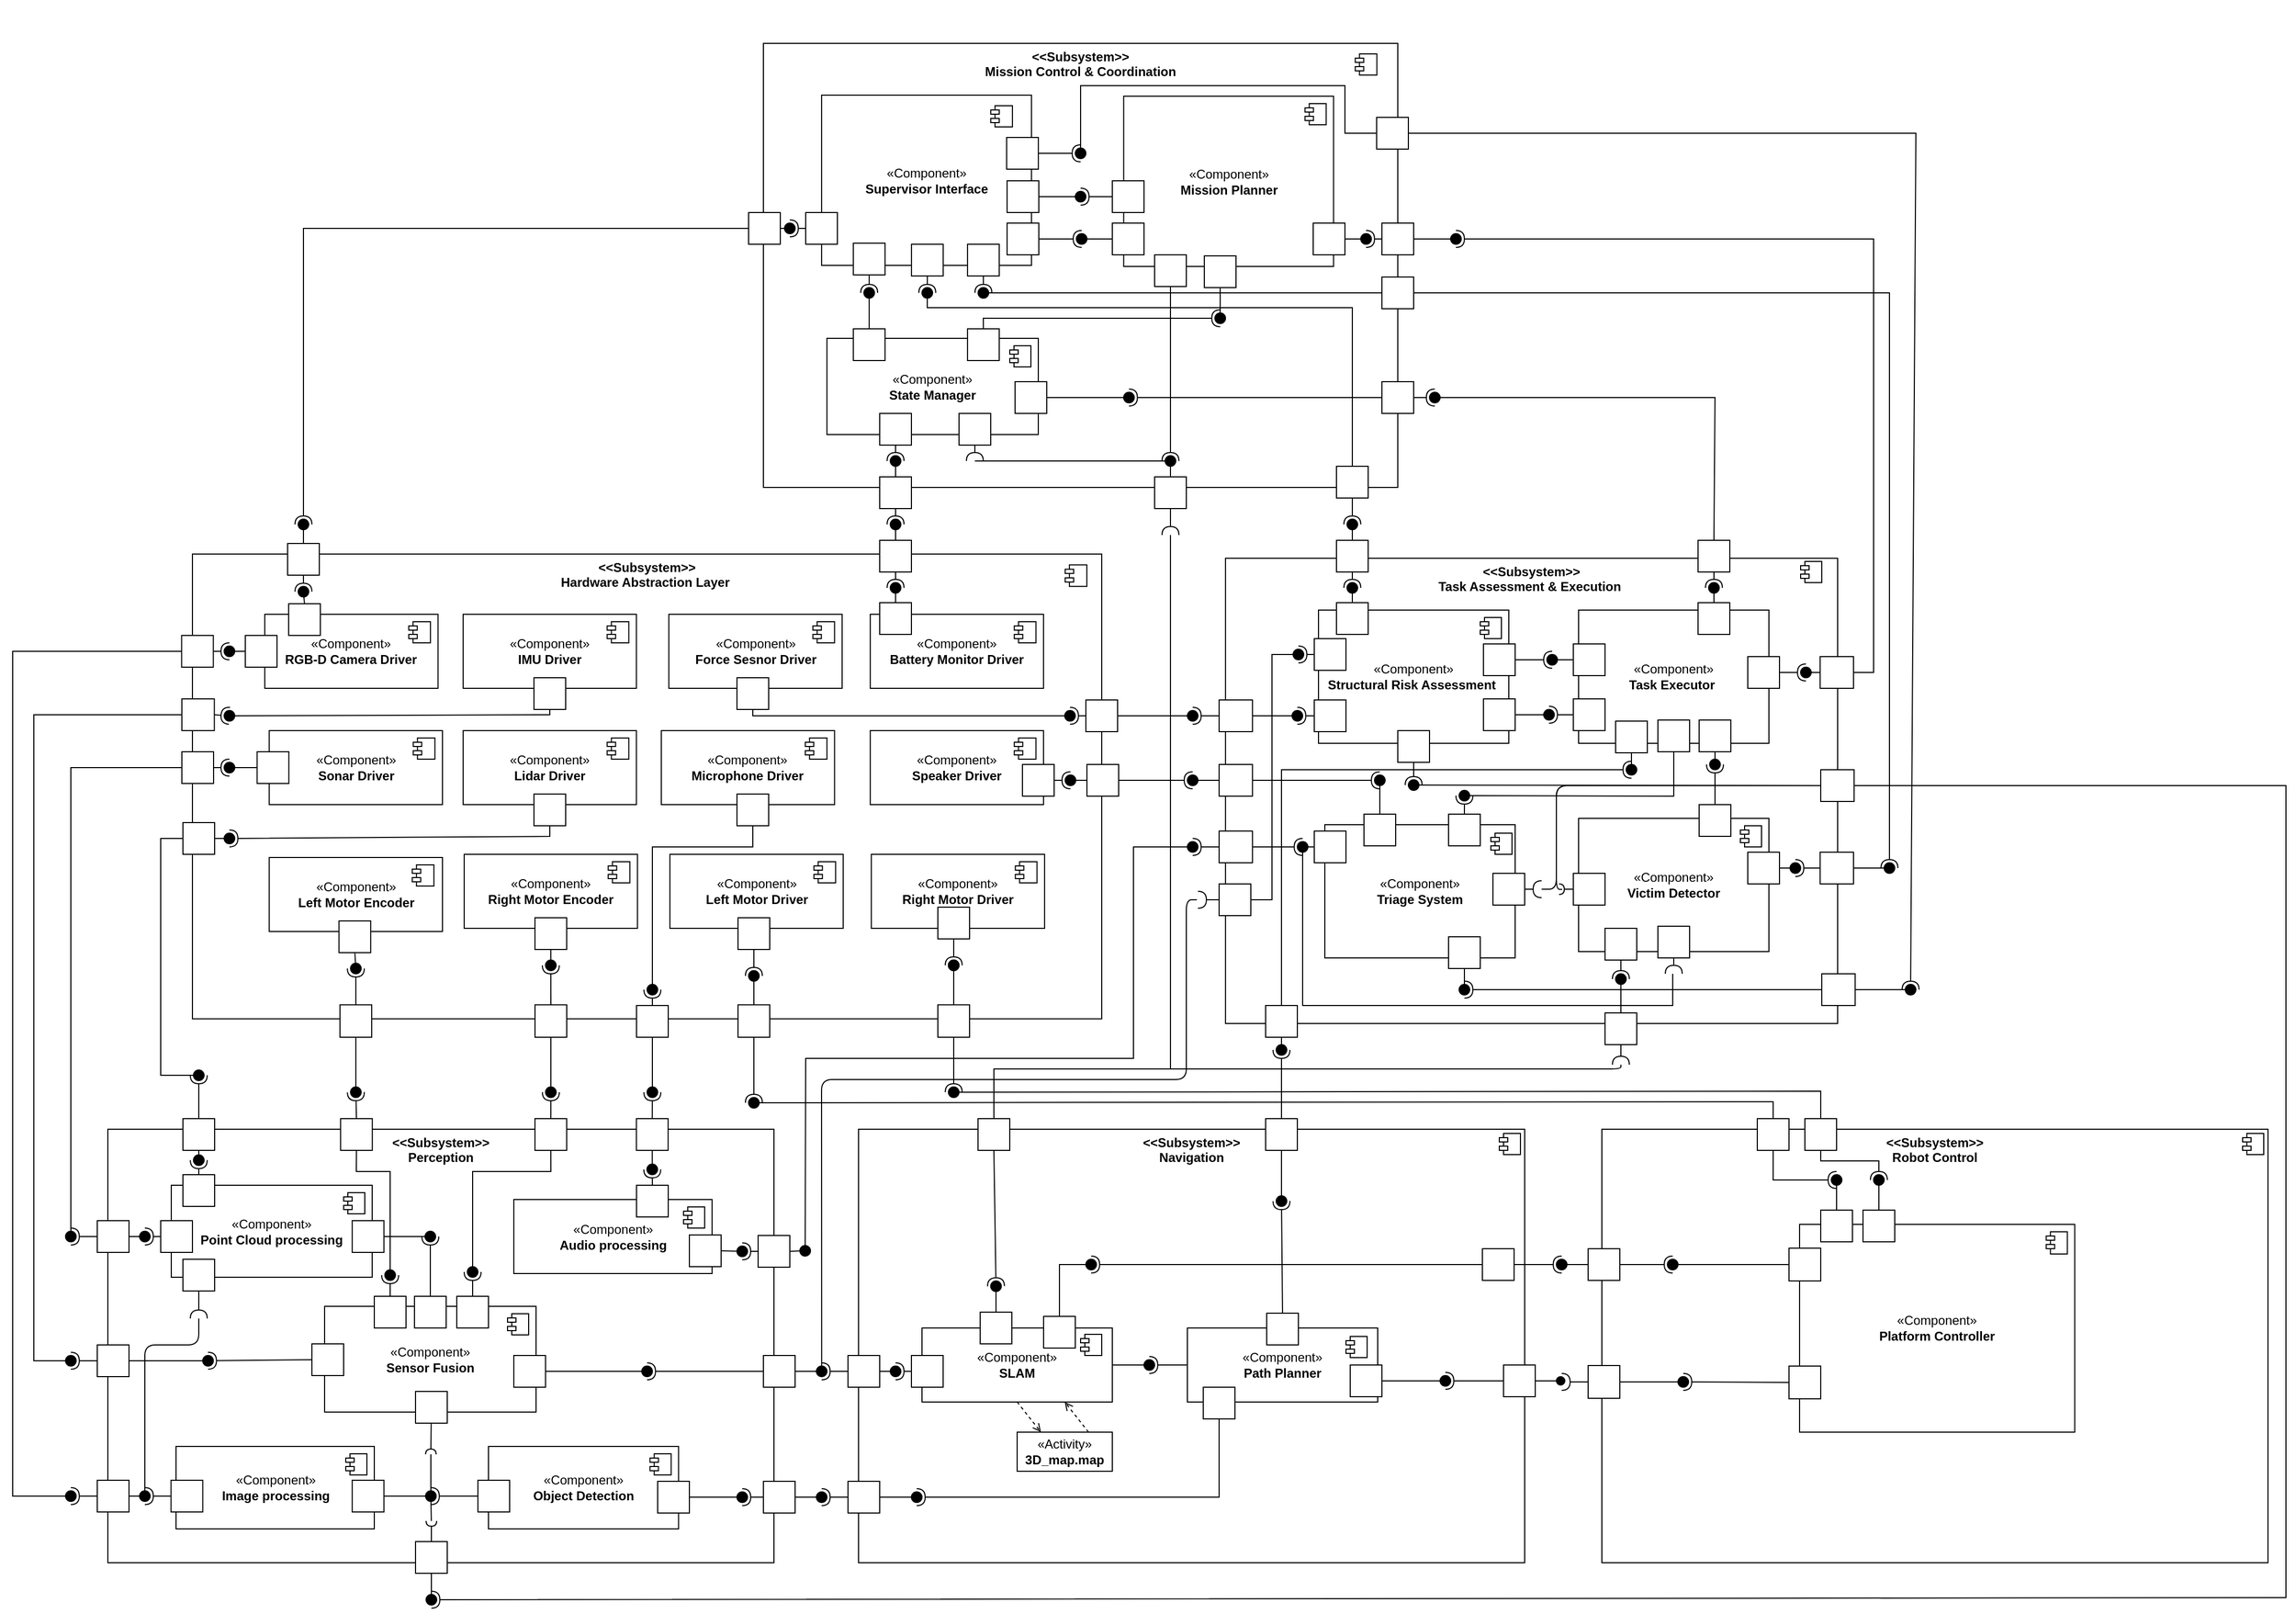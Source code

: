 <mxfile>
    <diagram id="ypCh1WqYPA_LvXcs_7a2" name="Page-1">
        <mxGraphModel dx="1822" dy="1210" grid="1" gridSize="10" guides="1" tooltips="1" connect="1" arrows="1" fold="1" page="1" pageScale="1" pageWidth="850" pageHeight="1100" background="#ffffff" math="0" shadow="0">
            <root>
                <mxCell id="0"/>
                <mxCell id="1" parent="0"/>
                <mxCell id="104" value="&lt;p style=&quot;margin:0px;margin-top:6px;text-align:center;&quot;&gt;&lt;b&gt;&amp;lt;&amp;lt;Subsystem&amp;gt;&amp;gt;&lt;br&gt;Mission Control &amp;amp; Coordination&lt;/b&gt;&lt;/p&gt;&lt;p style=&quot;margin:0px;margin-left:8px;&quot;&gt;&lt;br&gt;&lt;/p&gt;" style="align=left;overflow=fill;html=1;dropTarget=0;whiteSpace=wrap;container=0;" parent="1" vertex="1">
                    <mxGeometry x="-590" y="-920" width="600" height="420" as="geometry"/>
                </mxCell>
                <mxCell id="1073" value="" style="shape=module;jettyWidth=8;jettyHeight=4;container=0;" parent="1" vertex="1">
                    <mxGeometry x="-30.241" y="-910" width="20.482" height="20" as="geometry">
                        <mxPoint x="-27" y="7" as="offset"/>
                    </mxGeometry>
                </mxCell>
                <mxCell id="108" value="&lt;p style=&quot;margin:0px;margin-top:6px;text-align:center;&quot;&gt;&lt;b&gt;&amp;lt;&amp;lt;Subsystem&amp;gt;&amp;gt;&lt;br&gt;Task Assessment &amp;amp; Execution&amp;nbsp;&lt;/b&gt;&lt;/p&gt;&lt;p style=&quot;margin:0px;margin-left:8px;&quot;&gt;&lt;br&gt;&lt;/p&gt;" style="align=left;overflow=fill;html=1;dropTarget=0;whiteSpace=wrap;container=0;" parent="1" vertex="1">
                    <mxGeometry x="-152.944" y="-433" width="578.947" height="440" as="geometry"/>
                </mxCell>
                <mxCell id="1013" value="" style="group" parent="1" vertex="1" connectable="0">
                    <mxGeometry x="-1130" y="-437" width="860" height="457" as="geometry"/>
                </mxCell>
                <mxCell id="94" value="&lt;p style=&quot;margin:0px;margin-top:6px;text-align:center;&quot;&gt;&lt;b&gt;&amp;lt;&amp;lt;Subsystem&amp;gt;&amp;gt;&lt;br&gt;Hardware Abstraction Layer&amp;nbsp;&lt;/b&gt;&lt;/p&gt;&lt;p style=&quot;margin:0px;margin-left:8px;&quot;&gt;&lt;br&gt;&lt;/p&gt;" style="align=left;overflow=fill;html=1;dropTarget=0;whiteSpace=wrap;container=0;" parent="1013" vertex="1">
                    <mxGeometry width="860" height="439.62" as="geometry"/>
                </mxCell>
                <mxCell id="496" value="" style="html=1;rounded=0;" parent="1013" vertex="1">
                    <mxGeometry x="324" y="426.329" width="30" height="30.671" as="geometry"/>
                </mxCell>
                <mxCell id="499" value="" style="html=1;rounded=0;" parent="1013" vertex="1">
                    <mxGeometry x="516" y="426.329" width="30" height="30.671" as="geometry"/>
                </mxCell>
                <mxCell id="508" value="" style="html=1;rounded=0;" parent="1013" vertex="1">
                    <mxGeometry x="705" y="426.329" width="30" height="30.671" as="geometry"/>
                </mxCell>
                <mxCell id="95" value="" style="shape=component;jettyWidth=8;jettyHeight=4;container=0;" parent="1013" vertex="1">
                    <mxGeometry x="825.422" y="10.224" width="20.482" height="20.447" as="geometry">
                        <mxPoint x="-24" y="4" as="offset"/>
                    </mxGeometry>
                </mxCell>
                <mxCell id="1046" value="" style="ellipse;whiteSpace=wrap;html=1;align=center;aspect=fixed;fillColor=#000000;strokeColor=none;resizable=0;perimeter=centerPerimeter;rotatable=0;allowArrows=0;points=[];outlineConnect=1;" parent="1013" vertex="1">
                    <mxGeometry x="100" y="30.67" width="10" height="10" as="geometry"/>
                </mxCell>
                <mxCell id="1038" value="" style="html=1;rounded=0;" parent="1013" vertex="1">
                    <mxGeometry x="90" y="-10" width="30" height="30" as="geometry"/>
                </mxCell>
                <mxCell id="1044" value="" style="rounded=0;orthogonalLoop=1;jettySize=auto;html=1;endArrow=halfCircle;endFill=0;endSize=6;strokeWidth=1;sketch=0;exitX=0.5;exitY=1;exitDx=0;exitDy=0;" parent="1013" source="1038" target="1046" edge="1">
                    <mxGeometry relative="1" as="geometry">
                        <mxPoint x="91" y="-25" as="sourcePoint"/>
                    </mxGeometry>
                </mxCell>
                <mxCell id="653" value="" style="group" parent="1013" vertex="1" connectable="0">
                    <mxGeometry x="57.98" y="57" width="174.301" height="70" as="geometry"/>
                </mxCell>
                <mxCell id="651" value="" style="group" parent="653" vertex="1" connectable="0">
                    <mxGeometry x="10.446" width="163.855" height="70" as="geometry"/>
                </mxCell>
                <mxCell id="424" value="«Component»&lt;br&gt;&lt;b&gt;RGB-D Camera Driver&lt;/b&gt;" style="html=1;dropTarget=0;whiteSpace=wrap;container=0;" parent="651" vertex="1">
                    <mxGeometry width="163.855" height="70" as="geometry"/>
                </mxCell>
                <mxCell id="425" value="" style="shape=module;jettyWidth=8;jettyHeight=4;container=0;" parent="651" vertex="1">
                    <mxGeometry x="136.205" y="7" width="20.482" height="20" as="geometry">
                        <mxPoint x="-27" y="7" as="offset"/>
                    </mxGeometry>
                </mxCell>
                <mxCell id="441" value="" style="html=1;rounded=0;container=0;" parent="653" vertex="1">
                    <mxGeometry x="-7.98" y="20" width="30" height="30" as="geometry"/>
                </mxCell>
                <mxCell id="654" value="" style="group" parent="1013" vertex="1" connectable="0">
                    <mxGeometry x="62.18" y="167" width="174.301" height="70" as="geometry"/>
                </mxCell>
                <mxCell id="652" value="" style="group" parent="654" vertex="1" connectable="0">
                    <mxGeometry x="10.446" width="163.855" height="70" as="geometry"/>
                </mxCell>
                <mxCell id="417" value="«Component»&lt;br&gt;&lt;b&gt;Sonar Driver&lt;/b&gt;" style="html=1;dropTarget=0;whiteSpace=wrap;container=0;" parent="652" vertex="1">
                    <mxGeometry width="163.855" height="70" as="geometry"/>
                </mxCell>
                <mxCell id="418" value="" style="shape=module;jettyWidth=8;jettyHeight=4;container=0;" parent="652" vertex="1">
                    <mxGeometry x="136.205" y="7" width="20.482" height="20" as="geometry">
                        <mxPoint x="-27" y="7" as="offset"/>
                    </mxGeometry>
                </mxCell>
                <mxCell id="710" value="" style="html=1;rounded=0;" parent="652" vertex="1">
                    <mxGeometry x="-11.446" y="20" width="30" height="30" as="geometry"/>
                </mxCell>
                <mxCell id="656" value="" style="group" parent="1013" vertex="1" connectable="0">
                    <mxGeometry x="72.625" y="287" width="163.855" height="90" as="geometry"/>
                </mxCell>
                <mxCell id="655" value="" style="group" parent="656" vertex="1" connectable="0">
                    <mxGeometry width="163.855" height="70" as="geometry"/>
                </mxCell>
                <mxCell id="415" value="«Component»&lt;br&gt;&lt;b&gt;Left Motor Encoder&lt;/b&gt;" style="html=1;dropTarget=0;whiteSpace=wrap;container=0;" parent="655" vertex="1">
                    <mxGeometry width="163.855" height="70" as="geometry"/>
                </mxCell>
                <mxCell id="416" value="" style="shape=module;jettyWidth=8;jettyHeight=4;container=0;" parent="655" vertex="1">
                    <mxGeometry x="135.265" y="7" width="20.482" height="20" as="geometry">
                        <mxPoint x="-27" y="7" as="offset"/>
                    </mxGeometry>
                </mxCell>
                <mxCell id="460" value="" style="html=1;rounded=0;" parent="656" vertex="1">
                    <mxGeometry x="65.985" y="60" width="30" height="30" as="geometry"/>
                </mxCell>
                <mxCell id="529" value="" style="html=1;rounded=0;" parent="1013" vertex="1">
                    <mxGeometry x="139.55" y="426.329" width="30" height="30.671" as="geometry"/>
                </mxCell>
                <mxCell id="534" value="" style="ellipse;whiteSpace=wrap;html=1;align=center;aspect=fixed;fillColor=#000000;strokeColor=none;resizable=0;perimeter=centerPerimeter;rotatable=0;allowArrows=0;points=[];outlineConnect=1;" parent="1013" vertex="1">
                    <mxGeometry x="149.55" y="387" width="10" height="10" as="geometry"/>
                </mxCell>
                <mxCell id="532" value="" style="rounded=0;orthogonalLoop=1;jettySize=auto;html=1;endArrow=halfCircle;endFill=0;endSize=6;strokeWidth=1;sketch=0;exitX=0.5;exitY=0;exitDx=0;exitDy=0;" parent="1013" source="529" target="534" edge="1">
                    <mxGeometry relative="1" as="geometry">
                        <mxPoint x="11" y="369" as="sourcePoint"/>
                    </mxGeometry>
                </mxCell>
                <mxCell id="533" value="" style="rounded=0;orthogonalLoop=1;jettySize=auto;html=1;endArrow=oval;endFill=0;sketch=0;sourcePerimeterSpacing=0;targetPerimeterSpacing=0;endSize=10;exitX=0.5;exitY=1;exitDx=0;exitDy=0;" parent="1013" source="460" target="534" edge="1">
                    <mxGeometry relative="1" as="geometry">
                        <mxPoint x="-29" y="369" as="sourcePoint"/>
                    </mxGeometry>
                </mxCell>
                <mxCell id="1187" value="" style="ellipse;whiteSpace=wrap;html=1;align=center;aspect=fixed;fillColor=#000000;strokeColor=none;resizable=0;perimeter=centerPerimeter;rotatable=0;allowArrows=0;points=[];outlineConnect=1;" parent="1013" vertex="1">
                    <mxGeometry x="825.42" y="209" width="10" height="10" as="geometry"/>
                </mxCell>
                <mxCell id="1215" value="" style="endArrow=none;html=1;" parent="1013" source="636" edge="1">
                    <mxGeometry width="50" height="50" relative="1" as="geometry">
                        <mxPoint x="593.0" y="756.98" as="sourcePoint"/>
                        <mxPoint x="950" y="327" as="targetPoint"/>
                        <Array as="points">
                            <mxPoint x="595" y="497"/>
                            <mxPoint x="940" y="497"/>
                            <mxPoint x="940" y="327"/>
                        </Array>
                    </mxGeometry>
                </mxCell>
                <mxCell id="1216" value="" style="html=1;rounded=0;" parent="1013" vertex="1">
                    <mxGeometry x="420" y="427" width="30" height="30" as="geometry"/>
                </mxCell>
                <mxCell id="1221" value="" style="ellipse;whiteSpace=wrap;html=1;align=center;aspect=fixed;fillColor=#000000;strokeColor=none;resizable=0;perimeter=centerPerimeter;rotatable=0;allowArrows=0;points=[];outlineConnect=1;" parent="1013" vertex="1">
                    <mxGeometry x="430" y="407" width="10" height="10" as="geometry"/>
                </mxCell>
                <mxCell id="1219" value="" style="rounded=0;orthogonalLoop=1;jettySize=auto;html=1;endArrow=halfCircle;endFill=0;endSize=6;strokeWidth=1;sketch=0;exitX=0.5;exitY=0;exitDx=0;exitDy=0;" parent="1013" source="1216" target="1221" edge="1">
                    <mxGeometry relative="1" as="geometry">
                        <mxPoint x="480" y="478" as="sourcePoint"/>
                    </mxGeometry>
                </mxCell>
                <mxCell id="85" value="&lt;p style=&quot;margin:0px;margin-top:6px;text-align:center;&quot;&gt;&lt;b&gt;&amp;lt;&amp;lt;Subsystem&amp;gt;&amp;gt;&lt;br&gt;Perception&lt;/b&gt;&lt;/p&gt;&lt;p style=&quot;margin:0px;margin-left:8px;&quot;&gt;&lt;br&gt;&lt;/p&gt;" style="align=left;overflow=fill;html=1;dropTarget=0;whiteSpace=wrap;flipH=1;" parent="1" vertex="1">
                    <mxGeometry x="-1210" y="107" width="630" height="410" as="geometry"/>
                </mxCell>
                <mxCell id="61" value="&lt;p style=&quot;margin:0px;margin-top:6px;text-align:center;&quot;&gt;&lt;b&gt;&amp;lt;&amp;lt;Subsystem&amp;gt;&amp;gt;&lt;br&gt;Robot Control&lt;/b&gt;&lt;/p&gt;&lt;p style=&quot;margin:0px;margin-left:8px;&quot;&gt;&lt;br&gt;&lt;/p&gt;" style="align=left;overflow=fill;html=1;dropTarget=0;whiteSpace=wrap;" parent="1" vertex="1">
                    <mxGeometry x="203" y="107" width="630" height="410" as="geometry"/>
                </mxCell>
                <mxCell id="62" value="" style="shape=component;jettyWidth=8;jettyHeight=4;" parent="61" vertex="1">
                    <mxGeometry x="1" width="20" height="20" relative="1" as="geometry">
                        <mxPoint x="-24" y="4" as="offset"/>
                    </mxGeometry>
                </mxCell>
                <mxCell id="87" value="&lt;p style=&quot;margin:0px;margin-top:6px;text-align:center;&quot;&gt;&lt;b&gt;&amp;lt;&amp;lt;Subsystem&amp;gt;&amp;gt;&lt;br&gt;Navigation&lt;/b&gt;&lt;/p&gt;&lt;p style=&quot;margin:0px;margin-left:8px;&quot;&gt;&lt;br&gt;&lt;/p&gt;" style="align=left;overflow=fill;html=1;dropTarget=0;whiteSpace=wrap;" parent="1" vertex="1">
                    <mxGeometry x="-500" y="107" width="630" height="410" as="geometry"/>
                </mxCell>
                <mxCell id="88" value="" style="shape=component;jettyWidth=8;jettyHeight=4;" parent="87" vertex="1">
                    <mxGeometry x="1" width="20" height="20" relative="1" as="geometry">
                        <mxPoint x="-24" y="4" as="offset"/>
                    </mxGeometry>
                </mxCell>
                <mxCell id="8" value="" style="ellipse;whiteSpace=wrap;html=1;align=center;aspect=fixed;fillColor=none;strokeColor=none;resizable=0;perimeter=centerPerimeter;rotatable=0;allowArrows=0;points=[];outlineConnect=1;" parent="1" vertex="1">
                    <mxGeometry x="275" y="217.5" width="10" height="10" as="geometry"/>
                </mxCell>
                <mxCell id="20" value="" style="ellipse;whiteSpace=wrap;html=1;align=center;aspect=fixed;fillColor=none;strokeColor=none;resizable=0;perimeter=centerPerimeter;rotatable=0;allowArrows=0;points=[];outlineConnect=1;" parent="1" vertex="1">
                    <mxGeometry x="782" y="200" width="10" height="10" as="geometry"/>
                </mxCell>
                <mxCell id="21" value="«Component»&lt;br&gt;&lt;b&gt;Platform Controller&lt;/b&gt;" style="html=1;dropTarget=0;whiteSpace=wrap;" parent="1" vertex="1">
                    <mxGeometry x="390" y="197" width="260.25" height="196.5" as="geometry"/>
                </mxCell>
                <mxCell id="22" value="" style="shape=module;jettyWidth=8;jettyHeight=4;" parent="21" vertex="1">
                    <mxGeometry x="1" width="20" height="21" relative="1" as="geometry">
                        <mxPoint x="-27" y="7" as="offset"/>
                    </mxGeometry>
                </mxCell>
                <mxCell id="184" value="" style="html=1;rounded=0;direction=west;" parent="1" vertex="1">
                    <mxGeometry x="380" y="331" width="30" height="31" as="geometry"/>
                </mxCell>
                <mxCell id="185" value="" style="endArrow=none;html=1;rounded=0;align=center;verticalAlign=top;endFill=0;labelBackgroundColor=none;endSize=2;" parent="1" edge="1">
                    <mxGeometry relative="1" as="geometry">
                        <mxPoint x="310" y="312.5" as="targetPoint"/>
                        <mxPoint x="310" y="312.5" as="sourcePoint"/>
                    </mxGeometry>
                </mxCell>
                <mxCell id="188" value="«Activity»&lt;br&gt;&lt;b&gt;3D_map.map&lt;/b&gt;" style="html=1;whiteSpace=wrap;" parent="1" vertex="1">
                    <mxGeometry x="-350.0" y="393.5" width="90" height="37" as="geometry"/>
                </mxCell>
                <mxCell id="192" value="" style="html=1;rounded=0;" parent="1" vertex="1">
                    <mxGeometry x="190" y="330.5" width="30" height="31" as="geometry"/>
                </mxCell>
                <mxCell id="195" value="" style="html=1;rounded=0;" parent="1" vertex="1">
                    <mxGeometry x="110" y="330" width="30" height="30" as="geometry"/>
                </mxCell>
                <mxCell id="196" value="" style="endArrow=none;html=1;rounded=0;align=center;verticalAlign=top;endFill=0;labelBackgroundColor=none;endSize=2;" parent="1" source="195" target="197" edge="1">
                    <mxGeometry relative="1" as="geometry"/>
                </mxCell>
                <mxCell id="197" value="" style="ellipse;html=1;fontSize=11;align=center;fillColor=#000000;points=[];aspect=fixed;resizable=0;verticalAlign=bottom;labelPosition=center;verticalLabelPosition=top;flipH=1;" parent="1" vertex="1">
                    <mxGeometry x="160" y="341" width="8" height="8" as="geometry"/>
                </mxCell>
                <mxCell id="199" value="" style="ellipse;whiteSpace=wrap;html=1;align=center;aspect=fixed;fillColor=none;strokeColor=none;resizable=0;perimeter=centerPerimeter;rotatable=0;allowArrows=0;points=[];outlineConnect=1;" parent="1" vertex="1">
                    <mxGeometry x="25" y="337" width="10" height="10" as="geometry"/>
                </mxCell>
                <mxCell id="203" value="" style="rounded=0;orthogonalLoop=1;jettySize=auto;html=1;endArrow=halfCircle;endFill=0;endSize=6;strokeWidth=1;sketch=0;fontSize=12;curved=1;exitX=0;exitY=0.5;exitDx=0;exitDy=0;entryX=0.668;entryY=0.616;entryDx=0;entryDy=0;entryPerimeter=0;" parent="1" source="192" target="204" edge="1">
                    <mxGeometry relative="1" as="geometry">
                        <mxPoint x="140" y="311" as="sourcePoint"/>
                        <mxPoint x="87" y="303" as="targetPoint"/>
                    </mxGeometry>
                </mxCell>
                <mxCell id="204" value="" style="ellipse;whiteSpace=wrap;html=1;align=center;aspect=fixed;fillColor=none;strokeColor=none;resizable=0;perimeter=centerPerimeter;rotatable=0;allowArrows=0;points=[];outlineConnect=1;" parent="1" vertex="1">
                    <mxGeometry x="160" y="341" width="10" height="10" as="geometry"/>
                </mxCell>
                <mxCell id="205" value="" style="rounded=0;orthogonalLoop=1;jettySize=auto;html=1;endArrow=halfCircle;endFill=0;endSize=6;strokeWidth=1;sketch=0;exitX=0;exitY=0.5;exitDx=0;exitDy=0;" parent="1" source="172" target="207" edge="1">
                    <mxGeometry relative="1" as="geometry">
                        <mxPoint x="-250" y="301" as="sourcePoint"/>
                    </mxGeometry>
                </mxCell>
                <mxCell id="206" value="" style="rounded=0;orthogonalLoop=1;jettySize=auto;html=1;endArrow=oval;endFill=0;sketch=0;sourcePerimeterSpacing=0;targetPerimeterSpacing=0;endSize=10;exitX=1;exitY=0.5;exitDx=0;exitDy=0;" parent="1" source="170" target="207" edge="1">
                    <mxGeometry relative="1" as="geometry">
                        <mxPoint x="-270" y="335" as="sourcePoint"/>
                    </mxGeometry>
                </mxCell>
                <mxCell id="207" value="" style="ellipse;whiteSpace=wrap;html=1;align=center;aspect=fixed;fillColor=#000000;strokeColor=none;resizable=0;perimeter=centerPerimeter;rotatable=0;allowArrows=0;points=[];outlineConnect=1;" parent="1" vertex="1">
                    <mxGeometry x="-230" y="325" width="10" height="10" as="geometry"/>
                </mxCell>
                <mxCell id="208" value="" style="endArrow=open;html=1;rounded=0;align=center;verticalAlign=bottom;dashed=1;endFill=0;labelBackgroundColor=none;exitX=0.5;exitY=1;exitDx=0;exitDy=0;entryX=0.25;entryY=0;entryDx=0;entryDy=0;" parent="1" source="170" target="188" edge="1">
                    <mxGeometry relative="1" as="geometry">
                        <mxPoint x="-420" y="376" as="sourcePoint"/>
                        <mxPoint x="-332.5" y="369" as="targetPoint"/>
                    </mxGeometry>
                </mxCell>
                <mxCell id="210" value="" style="endArrow=open;html=1;rounded=0;align=center;verticalAlign=bottom;dashed=1;endFill=0;labelBackgroundColor=none;exitX=0.75;exitY=0;exitDx=0;exitDy=0;entryX=0.75;entryY=1;entryDx=0;entryDy=0;" parent="1" source="188" target="170" edge="1">
                    <mxGeometry relative="1" as="geometry">
                        <mxPoint x="-277.5" y="369" as="sourcePoint"/>
                        <mxPoint x="-390" y="556" as="targetPoint"/>
                    </mxGeometry>
                </mxCell>
                <mxCell id="227" value="" style="html=1;rounded=0;" parent="1" vertex="1">
                    <mxGeometry x="380" y="219.5" width="30" height="31" as="geometry"/>
                </mxCell>
                <mxCell id="236" value="" style="html=1;rounded=0;" parent="1" vertex="1">
                    <mxGeometry x="90" y="220" width="30" height="30" as="geometry"/>
                </mxCell>
                <mxCell id="239" value="" style="html=1;rounded=0;" parent="1" vertex="1">
                    <mxGeometry x="190" y="220" width="30" height="30" as="geometry"/>
                </mxCell>
                <mxCell id="242" value="" style="rounded=0;orthogonalLoop=1;jettySize=auto;html=1;endArrow=halfCircle;endFill=0;endSize=6;strokeWidth=1;sketch=0;exitX=1;exitY=0.5;exitDx=0;exitDy=0;" parent="1" source="236" target="244" edge="1">
                    <mxGeometry relative="1" as="geometry">
                        <mxPoint x="180" y="235" as="sourcePoint"/>
                    </mxGeometry>
                </mxCell>
                <mxCell id="243" value="" style="rounded=0;orthogonalLoop=1;jettySize=auto;html=1;endArrow=oval;endFill=0;sketch=0;sourcePerimeterSpacing=0;targetPerimeterSpacing=0;endSize=10;exitX=0;exitY=0.5;exitDx=0;exitDy=0;" parent="1" source="239" target="244" edge="1">
                    <mxGeometry relative="1" as="geometry">
                        <mxPoint x="140" y="235" as="sourcePoint"/>
                    </mxGeometry>
                </mxCell>
                <mxCell id="244" value="" style="ellipse;whiteSpace=wrap;html=1;align=center;aspect=fixed;fillColor=#000000;strokeColor=none;resizable=0;perimeter=centerPerimeter;rotatable=0;allowArrows=0;points=[];outlineConnect=1;" parent="1" vertex="1">
                    <mxGeometry x="160" y="230" width="10" height="10" as="geometry"/>
                </mxCell>
                <mxCell id="245" value="" style="rounded=0;orthogonalLoop=1;jettySize=auto;html=1;endArrow=halfCircle;endFill=0;endSize=6;strokeWidth=1;sketch=0;exitX=1;exitY=0.5;exitDx=0;exitDy=0;" parent="1" source="239" target="247" edge="1">
                    <mxGeometry relative="1" as="geometry">
                        <mxPoint x="353" y="236" as="sourcePoint"/>
                    </mxGeometry>
                </mxCell>
                <mxCell id="246" value="" style="rounded=0;orthogonalLoop=1;jettySize=auto;html=1;endArrow=oval;endFill=0;sketch=0;sourcePerimeterSpacing=0;targetPerimeterSpacing=0;endSize=10;exitX=0;exitY=0.5;exitDx=0;exitDy=0;" parent="1" source="227" target="247" edge="1">
                    <mxGeometry relative="1" as="geometry">
                        <mxPoint x="263" y="233.5" as="sourcePoint"/>
                        <Array as="points"/>
                    </mxGeometry>
                </mxCell>
                <mxCell id="247" value="" style="ellipse;whiteSpace=wrap;html=1;align=center;aspect=fixed;fillColor=#000000;strokeColor=none;resizable=0;perimeter=centerPerimeter;rotatable=0;allowArrows=0;points=[];outlineConnect=1;" parent="1" vertex="1">
                    <mxGeometry x="265" y="230" width="10" height="10" as="geometry"/>
                </mxCell>
                <mxCell id="250" value="" style="rounded=0;orthogonalLoop=1;jettySize=auto;html=1;endArrow=oval;endFill=0;sketch=0;sourcePerimeterSpacing=0;targetPerimeterSpacing=0;endSize=10;exitX=0.5;exitY=0;exitDx=0;exitDy=0;" parent="1" source="252" target="251" edge="1">
                    <mxGeometry relative="1" as="geometry">
                        <mxPoint x="-370" y="226" as="sourcePoint"/>
                        <Array as="points">
                            <mxPoint x="-310" y="235"/>
                        </Array>
                    </mxGeometry>
                </mxCell>
                <mxCell id="256" value="" style="rounded=0;orthogonalLoop=1;jettySize=auto;html=1;endArrow=halfCircle;endFill=0;endSize=6;strokeWidth=1;sketch=0;exitX=0;exitY=0.5;exitDx=0;exitDy=0;" parent="1" source="236" target="251" edge="1">
                    <mxGeometry relative="1" as="geometry">
                        <mxPoint x="90" y="235" as="sourcePoint"/>
                        <mxPoint x="-320" y="237" as="targetPoint"/>
                    </mxGeometry>
                </mxCell>
                <mxCell id="251" value="" style="ellipse;whiteSpace=wrap;html=1;align=center;aspect=fixed;fillColor=#000000;strokeColor=none;resizable=0;perimeter=centerPerimeter;rotatable=0;allowArrows=0;points=[];outlineConnect=1;" parent="1" vertex="1">
                    <mxGeometry x="-285" y="230" width="10" height="10" as="geometry"/>
                </mxCell>
                <mxCell id="265" value="" style="html=1;rounded=0;" parent="1" vertex="1">
                    <mxGeometry x="410" y="183.5" width="30" height="30" as="geometry"/>
                </mxCell>
                <mxCell id="288" value="«Component»&lt;br&gt;&lt;b&gt;State Manager&lt;/b&gt;" style="html=1;dropTarget=0;whiteSpace=wrap;" parent="1" vertex="1">
                    <mxGeometry x="-529.88" y="-641" width="199.88" height="91" as="geometry"/>
                </mxCell>
                <mxCell id="289" value="" style="shape=module;jettyWidth=8;jettyHeight=4;" parent="288" vertex="1">
                    <mxGeometry x="1" width="20" height="20" relative="1" as="geometry">
                        <mxPoint x="-27" y="7" as="offset"/>
                    </mxGeometry>
                </mxCell>
                <mxCell id="324" value="«Component»&lt;br&gt;&lt;b&gt;Object Detection&lt;/b&gt;" style="html=1;dropTarget=0;whiteSpace=wrap;" parent="1" vertex="1">
                    <mxGeometry x="-850" y="407" width="179.75" height="78" as="geometry"/>
                </mxCell>
                <mxCell id="325" value="" style="shape=module;jettyWidth=8;jettyHeight=4;" parent="324" vertex="1">
                    <mxGeometry x="1" width="20" height="20" relative="1" as="geometry">
                        <mxPoint x="-27" y="7" as="offset"/>
                    </mxGeometry>
                </mxCell>
                <mxCell id="332" value="" style="html=1;rounded=0;" parent="1" vertex="1">
                    <mxGeometry x="-510" y="440" width="30" height="30" as="geometry"/>
                </mxCell>
                <mxCell id="335" value="" style="html=1;rounded=0;" parent="1" vertex="1">
                    <mxGeometry x="-590" y="440" width="30" height="30" as="geometry"/>
                </mxCell>
                <mxCell id="338" value="«Component»&lt;br&gt;&lt;b&gt;Image processing&lt;/b&gt;" style="html=1;dropTarget=0;whiteSpace=wrap;" parent="1" vertex="1">
                    <mxGeometry x="-1145.5" y="407" width="187.5" height="78" as="geometry"/>
                </mxCell>
                <mxCell id="339" value="" style="shape=module;jettyWidth=8;jettyHeight=4;" parent="338" vertex="1">
                    <mxGeometry x="1" width="20" height="20" relative="1" as="geometry">
                        <mxPoint x="-27" y="7" as="offset"/>
                    </mxGeometry>
                </mxCell>
                <mxCell id="347" value="" style="html=1;rounded=0;" parent="1" vertex="1">
                    <mxGeometry x="-690" y="440" width="30" height="30" as="geometry"/>
                </mxCell>
                <mxCell id="350" value="" style="rounded=0;orthogonalLoop=1;jettySize=auto;html=1;endArrow=halfCircle;endFill=0;endSize=6;strokeWidth=1;sketch=0;exitX=0;exitY=0.5;exitDx=0;exitDy=0;" parent="1" source="335" target="352" edge="1">
                    <mxGeometry relative="1" as="geometry">
                        <mxPoint x="-590" y="464" as="sourcePoint"/>
                    </mxGeometry>
                </mxCell>
                <mxCell id="351" value="" style="rounded=0;orthogonalLoop=1;jettySize=auto;html=1;endArrow=oval;endFill=0;sketch=0;sourcePerimeterSpacing=0;targetPerimeterSpacing=0;endSize=10;exitX=1;exitY=0.5;exitDx=0;exitDy=0;" parent="1" source="347" target="352" edge="1">
                    <mxGeometry relative="1" as="geometry">
                        <mxPoint x="-630" y="464" as="sourcePoint"/>
                    </mxGeometry>
                </mxCell>
                <mxCell id="352" value="" style="ellipse;whiteSpace=wrap;html=1;align=center;aspect=fixed;fillColor=#000000;strokeColor=none;resizable=0;perimeter=centerPerimeter;rotatable=0;allowArrows=0;points=[];outlineConnect=1;" parent="1" vertex="1">
                    <mxGeometry x="-615" y="450" width="10" height="10" as="geometry"/>
                </mxCell>
                <mxCell id="353" value="" style="rounded=0;orthogonalLoop=1;jettySize=auto;html=1;endArrow=halfCircle;endFill=0;endSize=6;strokeWidth=1;sketch=0;exitX=0;exitY=0.5;exitDx=0;exitDy=0;" parent="1" source="332" target="355" edge="1">
                    <mxGeometry relative="1" as="geometry">
                        <mxPoint x="-510" y="466" as="sourcePoint"/>
                    </mxGeometry>
                </mxCell>
                <mxCell id="354" value="" style="rounded=0;orthogonalLoop=1;jettySize=auto;html=1;endArrow=oval;endFill=0;sketch=0;sourcePerimeterSpacing=0;targetPerimeterSpacing=0;endSize=10;exitX=1;exitY=0.5;exitDx=0;exitDy=0;" parent="1" source="335" target="355" edge="1">
                    <mxGeometry relative="1" as="geometry">
                        <mxPoint x="-550" y="466" as="sourcePoint"/>
                    </mxGeometry>
                </mxCell>
                <mxCell id="355" value="" style="ellipse;whiteSpace=wrap;html=1;align=center;aspect=fixed;fillColor=#000000;strokeColor=none;resizable=0;perimeter=centerPerimeter;rotatable=0;allowArrows=0;points=[];outlineConnect=1;" parent="1" vertex="1">
                    <mxGeometry x="-539.88" y="450" width="10" height="10" as="geometry"/>
                </mxCell>
                <mxCell id="359" value="" style="rounded=0;orthogonalLoop=1;jettySize=auto;html=1;endArrow=halfCircle;endFill=0;endSize=6;strokeWidth=1;sketch=0;exitX=0.5;exitY=1;exitDx=0;exitDy=0;" parent="1" source="356" target="361" edge="1">
                    <mxGeometry relative="1" as="geometry">
                        <mxPoint x="-425" y="465" as="sourcePoint"/>
                        <Array as="points">
                            <mxPoint x="-159" y="455"/>
                        </Array>
                    </mxGeometry>
                </mxCell>
                <mxCell id="360" value="" style="rounded=0;orthogonalLoop=1;jettySize=auto;html=1;endArrow=oval;endFill=0;sketch=0;sourcePerimeterSpacing=0;targetPerimeterSpacing=0;endSize=10;exitX=1;exitY=0.5;exitDx=0;exitDy=0;" parent="1" source="332" target="361" edge="1">
                    <mxGeometry relative="1" as="geometry">
                        <mxPoint x="-465" y="465" as="sourcePoint"/>
                    </mxGeometry>
                </mxCell>
                <mxCell id="361" value="" style="ellipse;whiteSpace=wrap;html=1;align=center;aspect=fixed;fillColor=#000000;strokeColor=none;resizable=0;perimeter=centerPerimeter;rotatable=0;allowArrows=0;points=[];outlineConnect=1;" parent="1" vertex="1">
                    <mxGeometry x="-450" y="450" width="10" height="10" as="geometry"/>
                </mxCell>
                <mxCell id="395" value="«Component»&lt;br&gt;&lt;b&gt;Audio processing&lt;/b&gt;" style="html=1;dropTarget=0;whiteSpace=wrap;" parent="1" vertex="1">
                    <mxGeometry x="-826.05" y="173.5" width="187.5" height="70" as="geometry"/>
                </mxCell>
                <mxCell id="396" value="" style="shape=module;jettyWidth=8;jettyHeight=4;" parent="395" vertex="1">
                    <mxGeometry x="1" width="20" height="20" relative="1" as="geometry">
                        <mxPoint x="-27" y="7" as="offset"/>
                    </mxGeometry>
                </mxCell>
                <mxCell id="399" value="" style="rounded=0;orthogonalLoop=1;jettySize=auto;html=1;endArrow=halfCircle;endFill=0;endSize=6;strokeWidth=1;sketch=0;exitX=1;exitY=0.5;exitDx=0;exitDy=0;" parent="1" source="184" target="401" edge="1">
                    <mxGeometry relative="1" as="geometry">
                        <mxPoint x="315" y="315" as="sourcePoint"/>
                        <Array as="points"/>
                    </mxGeometry>
                </mxCell>
                <mxCell id="400" value="" style="rounded=0;orthogonalLoop=1;jettySize=auto;html=1;endArrow=oval;endFill=0;sketch=0;sourcePerimeterSpacing=0;targetPerimeterSpacing=0;endSize=10;exitX=1;exitY=0.5;exitDx=0;exitDy=0;" parent="1" source="192" target="401" edge="1">
                    <mxGeometry relative="1" as="geometry">
                        <mxPoint x="275" y="315" as="sourcePoint"/>
                    </mxGeometry>
                </mxCell>
                <mxCell id="401" value="" style="ellipse;whiteSpace=wrap;html=1;align=center;aspect=fixed;fillColor=#000000;strokeColor=none;resizable=0;perimeter=centerPerimeter;rotatable=0;allowArrows=0;points=[];outlineConnect=1;" parent="1" vertex="1">
                    <mxGeometry x="275" y="341" width="10" height="10" as="geometry"/>
                </mxCell>
                <mxCell id="419" value="«Component»&lt;br&gt;&lt;b&gt;Lidar Driver&lt;/b&gt;" style="html=1;dropTarget=0;whiteSpace=wrap;container=0;" parent="1" vertex="1">
                    <mxGeometry x="-873.976" y="-270" width="163.855" height="70" as="geometry"/>
                </mxCell>
                <mxCell id="420" value="" style="shape=module;jettyWidth=8;jettyHeight=4;container=0;" parent="1" vertex="1">
                    <mxGeometry x="-737.771" y="-263" width="20.482" height="20" as="geometry">
                        <mxPoint x="-27" y="7" as="offset"/>
                    </mxGeometry>
                </mxCell>
                <mxCell id="433" value="" style="html=1;rounded=0;container=0;" parent="1" vertex="1">
                    <mxGeometry x="-1140.001" y="-300" width="30.723" height="30" as="geometry"/>
                </mxCell>
                <mxCell id="437" value="" style="html=1;rounded=0;container=0;" parent="1" vertex="1">
                    <mxGeometry x="-1140.24" y="-360" width="30" height="30" as="geometry"/>
                </mxCell>
                <mxCell id="446" value="" style="ellipse;whiteSpace=wrap;html=1;align=center;aspect=fixed;fillColor=#000000;strokeColor=none;resizable=0;perimeter=centerPerimeter;rotatable=0;allowArrows=0;points=[];outlineConnect=1;container=0;" parent="1" vertex="1">
                    <mxGeometry x="-1100" y="-350" width="10" height="10" as="geometry"/>
                </mxCell>
                <mxCell id="444" value="" style="rounded=0;orthogonalLoop=1;jettySize=auto;html=1;endArrow=halfCircle;endFill=0;endSize=6;strokeWidth=1;sketch=0;exitX=1;exitY=0.5;exitDx=0;exitDy=0;" parent="1" source="437" target="446" edge="1">
                    <mxGeometry relative="1" as="geometry">
                        <mxPoint x="-1146" y="-305" as="sourcePoint"/>
                    </mxGeometry>
                </mxCell>
                <mxCell id="445" value="" style="rounded=0;orthogonalLoop=1;jettySize=auto;html=1;endArrow=oval;endFill=0;sketch=0;sourcePerimeterSpacing=0;targetPerimeterSpacing=0;endSize=10;exitX=0;exitY=0.5;exitDx=0;exitDy=0;" parent="1" source="441" target="446" edge="1">
                    <mxGeometry relative="1" as="geometry">
                        <mxPoint x="-1186" y="-305" as="sourcePoint"/>
                    </mxGeometry>
                </mxCell>
                <mxCell id="454" value="" style="rounded=0;orthogonalLoop=1;jettySize=auto;html=1;endArrow=halfCircle;endFill=0;endSize=6;strokeWidth=1;sketch=0;exitX=1;exitY=0.5;exitDx=0;exitDy=0;" parent="1" source="433" target="456" edge="1">
                    <mxGeometry relative="1" as="geometry">
                        <mxPoint x="-960" y="-465" as="sourcePoint"/>
                    </mxGeometry>
                </mxCell>
                <mxCell id="455" value="" style="rounded=0;orthogonalLoop=1;jettySize=auto;html=1;endArrow=oval;endFill=0;sketch=0;sourcePerimeterSpacing=0;targetPerimeterSpacing=0;endSize=10;exitX=0.5;exitY=1;exitDx=0;exitDy=0;" parent="1" source="447" target="456" edge="1">
                    <mxGeometry relative="1" as="geometry">
                        <mxPoint x="-1000" y="-465" as="sourcePoint"/>
                        <Array as="points">
                            <mxPoint x="-792" y="-285"/>
                        </Array>
                    </mxGeometry>
                </mxCell>
                <mxCell id="456" value="" style="ellipse;whiteSpace=wrap;html=1;align=center;aspect=fixed;fillColor=#000000;strokeColor=none;resizable=0;perimeter=centerPerimeter;rotatable=0;allowArrows=0;points=[];outlineConnect=1;" parent="1" vertex="1">
                    <mxGeometry x="-1100" y="-289" width="10" height="10" as="geometry"/>
                </mxCell>
                <mxCell id="463" value="" style="html=1;rounded=0;" parent="1" vertex="1">
                    <mxGeometry x="-480" y="-450" width="30" height="30" as="geometry"/>
                </mxCell>
                <mxCell id="469" value="" style="rounded=0;orthogonalLoop=1;jettySize=auto;html=1;endArrow=halfCircle;endFill=0;endSize=6;strokeWidth=1;sketch=0;exitX=0.5;exitY=1;exitDx=0;exitDy=0;" parent="1" source="463" target="471" edge="1">
                    <mxGeometry relative="1" as="geometry">
                        <mxPoint x="-400" y="-455" as="sourcePoint"/>
                    </mxGeometry>
                </mxCell>
                <mxCell id="470" value="" style="rounded=0;orthogonalLoop=1;jettySize=auto;html=1;endArrow=oval;endFill=0;sketch=0;sourcePerimeterSpacing=0;targetPerimeterSpacing=0;endSize=10;exitX=0.5;exitY=0;exitDx=0;exitDy=0;" parent="1" source="466" target="471" edge="1">
                    <mxGeometry relative="1" as="geometry">
                        <mxPoint x="-440" y="-455" as="sourcePoint"/>
                    </mxGeometry>
                </mxCell>
                <mxCell id="471" value="" style="ellipse;whiteSpace=wrap;html=1;align=center;aspect=fixed;fillColor=#000000;strokeColor=none;resizable=0;perimeter=centerPerimeter;rotatable=0;allowArrows=0;points=[];outlineConnect=1;" parent="1" vertex="1">
                    <mxGeometry x="-470" y="-410" width="10" height="10" as="geometry"/>
                </mxCell>
                <mxCell id="490" value="" style="html=1;rounded=0;" parent="1" vertex="1">
                    <mxGeometry x="-807" y="-210" width="30" height="30" as="geometry"/>
                </mxCell>
                <mxCell id="502" value="" style="rounded=0;orthogonalLoop=1;jettySize=auto;html=1;endArrow=halfCircle;endFill=0;endSize=6;strokeWidth=1;sketch=0;exitX=0.5;exitY=0;exitDx=0;exitDy=0;" parent="1" source="496" target="504" edge="1">
                    <mxGeometry relative="1" as="geometry">
                        <mxPoint x="-806" y="12" as="sourcePoint"/>
                    </mxGeometry>
                </mxCell>
                <mxCell id="503" value="" style="rounded=0;orthogonalLoop=1;jettySize=auto;html=1;endArrow=oval;endFill=0;sketch=0;sourcePerimeterSpacing=0;targetPerimeterSpacing=0;endSize=10;exitX=0.5;exitY=1;exitDx=0;exitDy=0;" parent="1" source="475" target="504" edge="1">
                    <mxGeometry relative="1" as="geometry">
                        <mxPoint x="-846" y="12" as="sourcePoint"/>
                    </mxGeometry>
                </mxCell>
                <mxCell id="504" value="" style="ellipse;whiteSpace=wrap;html=1;align=center;aspect=fixed;fillColor=#000000;strokeColor=none;resizable=0;perimeter=centerPerimeter;rotatable=0;allowArrows=0;points=[];outlineConnect=1;" parent="1" vertex="1">
                    <mxGeometry x="-796.05" y="-53" width="10" height="10" as="geometry"/>
                </mxCell>
                <mxCell id="514" value="" style="html=1;rounded=0;" parent="1" vertex="1">
                    <mxGeometry x="-284" y="-238" width="30" height="30" as="geometry"/>
                </mxCell>
                <mxCell id="520" value="" style="html=1;rounded=0;" parent="1" vertex="1">
                    <mxGeometry x="-1140" y="-250" width="30" height="30" as="geometry"/>
                </mxCell>
                <mxCell id="523" value="" style="rounded=0;orthogonalLoop=1;jettySize=auto;html=1;endArrow=halfCircle;endFill=0;endSize=6;strokeWidth=1;sketch=0;exitX=1;exitY=0.5;exitDx=0;exitDy=0;" parent="1" source="520" target="525" edge="1">
                    <mxGeometry relative="1" as="geometry">
                        <mxPoint x="-1140" y="-205" as="sourcePoint"/>
                    </mxGeometry>
                </mxCell>
                <mxCell id="524" value="" style="rounded=0;orthogonalLoop=1;jettySize=auto;html=1;endArrow=oval;endFill=0;sketch=0;sourcePerimeterSpacing=0;targetPerimeterSpacing=0;endSize=10;exitX=0;exitY=0.5;exitDx=0;exitDy=0;" parent="1" source="710" target="525" edge="1">
                    <mxGeometry relative="1" as="geometry">
                        <mxPoint x="-1079" y="-230" as="sourcePoint"/>
                    </mxGeometry>
                </mxCell>
                <mxCell id="525" value="" style="ellipse;whiteSpace=wrap;html=1;align=center;aspect=fixed;fillColor=#000000;strokeColor=none;resizable=0;perimeter=centerPerimeter;rotatable=0;allowArrows=0;points=[];outlineConnect=1;" parent="1" vertex="1">
                    <mxGeometry x="-1100" y="-240" width="10" height="10" as="geometry"/>
                </mxCell>
                <mxCell id="535" value="«Component»&lt;br&gt;&lt;b&gt;Point Cloud processing&lt;/b&gt;" style="html=1;dropTarget=0;whiteSpace=wrap;" parent="1" vertex="1">
                    <mxGeometry x="-1150" y="160" width="190" height="87" as="geometry"/>
                </mxCell>
                <mxCell id="536" value="" style="shape=module;jettyWidth=8;jettyHeight=4;" parent="535" vertex="1">
                    <mxGeometry x="1" width="20" height="20" relative="1" as="geometry">
                        <mxPoint x="-27" y="7" as="offset"/>
                    </mxGeometry>
                </mxCell>
                <mxCell id="537" value="«Component»&lt;br&gt;&lt;b&gt;Sensor Fusion&lt;/b&gt;" style="html=1;dropTarget=0;whiteSpace=wrap;" parent="1" vertex="1">
                    <mxGeometry x="-1005" y="274.5" width="200" height="100" as="geometry"/>
                </mxCell>
                <mxCell id="538" value="" style="shape=module;jettyWidth=8;jettyHeight=4;" parent="537" vertex="1">
                    <mxGeometry x="1" width="20" height="20" relative="1" as="geometry">
                        <mxPoint x="-27" y="7" as="offset"/>
                    </mxGeometry>
                </mxCell>
                <mxCell id="540" value="" style="rounded=0;orthogonalLoop=1;jettySize=auto;html=1;endArrow=halfCircle;endFill=0;endSize=6;strokeWidth=1;sketch=0;exitX=0;exitY=0.5;exitDx=0;exitDy=0;" parent="1" source="548" target="542" edge="1">
                    <mxGeometry relative="1" as="geometry">
                        <mxPoint x="-879" y="450" as="sourcePoint"/>
                    </mxGeometry>
                </mxCell>
                <mxCell id="541" value="" style="rounded=0;orthogonalLoop=1;jettySize=auto;html=1;endArrow=oval;endFill=0;sketch=0;sourcePerimeterSpacing=0;targetPerimeterSpacing=0;endSize=10;exitX=1;exitY=0.5;exitDx=0;exitDy=0;" parent="1" source="545" target="542" edge="1">
                    <mxGeometry relative="1" as="geometry">
                        <mxPoint x="-919" y="450" as="sourcePoint"/>
                    </mxGeometry>
                </mxCell>
                <mxCell id="542" value="" style="ellipse;whiteSpace=wrap;html=1;align=center;aspect=fixed;fillColor=#000000;strokeColor=none;resizable=0;perimeter=centerPerimeter;rotatable=0;allowArrows=0;points=[];outlineConnect=1;" parent="1" vertex="1">
                    <mxGeometry x="-909.5" y="449" width="10" height="10" as="geometry"/>
                </mxCell>
                <mxCell id="544" value="" style="ellipse;whiteSpace=wrap;html=1;align=center;aspect=fixed;fillColor=none;strokeColor=none;resizable=0;perimeter=centerPerimeter;rotatable=0;allowArrows=0;points=[];outlineConnect=1;" parent="1" vertex="1">
                    <mxGeometry x="-903.52" y="415" width="10" height="10" as="geometry"/>
                </mxCell>
                <mxCell id="545" value="" style="html=1;rounded=0;" parent="1" vertex="1">
                    <mxGeometry x="-978.87" y="439" width="30" height="30" as="geometry"/>
                </mxCell>
                <mxCell id="548" value="" style="html=1;rounded=0;" parent="1" vertex="1">
                    <mxGeometry x="-860" y="439" width="30" height="30" as="geometry"/>
                </mxCell>
                <mxCell id="551" value="" style="html=1;rounded=0;" parent="1" vertex="1">
                    <mxGeometry x="-919" y="355" width="30" height="30" as="geometry"/>
                </mxCell>
                <mxCell id="552" value="" style="endArrow=none;html=1;rounded=0;align=center;verticalAlign=top;endFill=0;labelBackgroundColor=none;endSize=2;" parent="1" source="551" target="553" edge="1">
                    <mxGeometry relative="1" as="geometry"/>
                </mxCell>
                <mxCell id="553" value="" style="shape=requiredInterface;html=1;fontSize=11;align=center;fillColor=none;points=[];aspect=fixed;resizable=0;verticalAlign=bottom;labelPosition=center;verticalLabelPosition=top;flipH=1;rotation=90;" parent="1" vertex="1">
                    <mxGeometry x="-907" y="407" width="5" height="10" as="geometry"/>
                </mxCell>
                <mxCell id="555" style="html=1;entryX=0.75;entryY=-0.2;entryDx=0;entryDy=0;entryPerimeter=0;rounded=0;endArrow=none;endFill=0;" parent="1" source="553" target="542" edge="1">
                    <mxGeometry relative="1" as="geometry"/>
                </mxCell>
                <mxCell id="556" value="" style="html=1;rounded=0;" parent="1" vertex="1">
                    <mxGeometry x="-1160" y="193.5" width="30" height="30" as="geometry"/>
                </mxCell>
                <mxCell id="559" value="" style="html=1;rounded=0;" parent="1" vertex="1">
                    <mxGeometry x="-1139" y="150" width="30" height="30" as="geometry"/>
                </mxCell>
                <mxCell id="562" value="" style="rounded=0;orthogonalLoop=1;jettySize=auto;html=1;endArrow=halfCircle;endFill=0;endSize=6;strokeWidth=1;sketch=0;exitX=0;exitY=0.5;exitDx=0;exitDy=0;" parent="1" source="565" target="564" edge="1">
                    <mxGeometry relative="1" as="geometry">
                        <mxPoint x="-1210" y="32" as="sourcePoint"/>
                    </mxGeometry>
                </mxCell>
                <mxCell id="563" value="" style="rounded=0;orthogonalLoop=1;jettySize=auto;html=1;endArrow=oval;endFill=0;sketch=0;sourcePerimeterSpacing=0;targetPerimeterSpacing=0;endSize=10;exitX=0;exitY=0.5;exitDx=0;exitDy=0;" parent="1" source="520" target="564" edge="1">
                    <mxGeometry relative="1" as="geometry">
                        <mxPoint x="-1250" y="-35" as="sourcePoint"/>
                        <Array as="points">
                            <mxPoint x="-1245" y="-235"/>
                        </Array>
                    </mxGeometry>
                </mxCell>
                <mxCell id="564" value="" style="ellipse;whiteSpace=wrap;html=1;align=center;aspect=fixed;fillColor=#000000;strokeColor=none;resizable=0;perimeter=centerPerimeter;rotatable=0;allowArrows=0;points=[];outlineConnect=1;" parent="1" vertex="1">
                    <mxGeometry x="-1250" y="203.5" width="10" height="10" as="geometry"/>
                </mxCell>
                <mxCell id="565" value="" style="html=1;rounded=0;" parent="1" vertex="1">
                    <mxGeometry x="-1220" y="193.5" width="30" height="30" as="geometry"/>
                </mxCell>
                <mxCell id="569" value="" style="html=1;rounded=0;" parent="1" vertex="1">
                    <mxGeometry x="-1139" y="-183" width="30" height="30" as="geometry"/>
                </mxCell>
                <mxCell id="572" value="" style="rounded=0;orthogonalLoop=1;jettySize=auto;html=1;endArrow=halfCircle;endFill=0;endSize=6;strokeWidth=1;sketch=0;exitX=0;exitY=0.5;exitDx=0;exitDy=0;" parent="1" source="556" target="574" edge="1">
                    <mxGeometry relative="1" as="geometry">
                        <mxPoint x="-1160" y="79" as="sourcePoint"/>
                    </mxGeometry>
                </mxCell>
                <mxCell id="573" value="" style="rounded=0;orthogonalLoop=1;jettySize=auto;html=1;endArrow=oval;endFill=0;sketch=0;sourcePerimeterSpacing=0;targetPerimeterSpacing=0;endSize=10;exitX=1;exitY=0.5;exitDx=0;exitDy=0;" parent="1" source="565" target="574" edge="1">
                    <mxGeometry relative="1" as="geometry">
                        <mxPoint x="-1200" y="79" as="sourcePoint"/>
                    </mxGeometry>
                </mxCell>
                <mxCell id="574" value="" style="ellipse;whiteSpace=wrap;html=1;align=center;aspect=fixed;fillColor=#000000;strokeColor=none;resizable=0;perimeter=centerPerimeter;rotatable=0;allowArrows=0;points=[];outlineConnect=1;" parent="1" vertex="1">
                    <mxGeometry x="-1180" y="203.5" width="10" height="10" as="geometry"/>
                </mxCell>
                <mxCell id="575" value="" style="rounded=0;orthogonalLoop=1;jettySize=auto;html=1;endArrow=halfCircle;endFill=0;endSize=6;strokeWidth=1;sketch=0;exitX=0.5;exitY=1;exitDx=0;exitDy=0;" parent="1" source="490" target="577" edge="1">
                    <mxGeometry relative="1" as="geometry">
                        <mxPoint x="-1027" y="-175" as="sourcePoint"/>
                        <Array as="points">
                            <mxPoint x="-792" y="-170"/>
                        </Array>
                    </mxGeometry>
                </mxCell>
                <mxCell id="576" value="" style="rounded=0;orthogonalLoop=1;jettySize=auto;html=1;endArrow=oval;endFill=0;sketch=0;sourcePerimeterSpacing=0;targetPerimeterSpacing=0;endSize=10;exitX=1;exitY=0.5;exitDx=0;exitDy=0;" parent="1" source="569" target="577" edge="1">
                    <mxGeometry relative="1" as="geometry">
                        <mxPoint x="-1067" y="-175" as="sourcePoint"/>
                    </mxGeometry>
                </mxCell>
                <mxCell id="577" value="" style="ellipse;whiteSpace=wrap;html=1;align=center;aspect=fixed;fillColor=#000000;strokeColor=none;resizable=0;perimeter=centerPerimeter;rotatable=0;allowArrows=0;points=[];outlineConnect=1;" parent="1" vertex="1">
                    <mxGeometry x="-1100" y="-173" width="10" height="10" as="geometry"/>
                </mxCell>
                <mxCell id="578" value="" style="html=1;rounded=0;" parent="1" vertex="1">
                    <mxGeometry x="-1139" y="97" width="30" height="30" as="geometry"/>
                </mxCell>
                <mxCell id="581" value="" style="rounded=0;orthogonalLoop=1;jettySize=auto;html=1;endArrow=halfCircle;endFill=0;endSize=6;strokeWidth=1;sketch=0;exitX=0.5;exitY=0;exitDx=0;exitDy=0;" parent="1" source="578" target="583" edge="1">
                    <mxGeometry relative="1" as="geometry">
                        <mxPoint x="-1127" y="26" as="sourcePoint"/>
                    </mxGeometry>
                </mxCell>
                <mxCell id="582" value="" style="rounded=0;orthogonalLoop=1;jettySize=auto;html=1;endArrow=oval;endFill=0;sketch=0;sourcePerimeterSpacing=0;targetPerimeterSpacing=0;endSize=10;exitX=0;exitY=0.5;exitDx=0;exitDy=0;" parent="1" source="569" target="583" edge="1">
                    <mxGeometry relative="1" as="geometry">
                        <mxPoint x="-1190" y="-160" as="sourcePoint"/>
                        <Array as="points">
                            <mxPoint x="-1160" y="-168"/>
                            <mxPoint x="-1160" y="56"/>
                        </Array>
                    </mxGeometry>
                </mxCell>
                <mxCell id="583" value="" style="ellipse;whiteSpace=wrap;html=1;align=center;aspect=fixed;fillColor=#000000;strokeColor=none;resizable=0;perimeter=centerPerimeter;rotatable=0;allowArrows=0;points=[];outlineConnect=1;" parent="1" vertex="1">
                    <mxGeometry x="-1129" y="51" width="10" height="10" as="geometry"/>
                </mxCell>
                <mxCell id="584" value="" style="rounded=0;orthogonalLoop=1;jettySize=auto;html=1;endArrow=halfCircle;endFill=0;endSize=6;strokeWidth=1;sketch=0;exitX=0.5;exitY=0;exitDx=0;exitDy=0;" parent="1" source="559" target="586" edge="1">
                    <mxGeometry relative="1" as="geometry">
                        <mxPoint x="-1155" y="79" as="sourcePoint"/>
                    </mxGeometry>
                </mxCell>
                <mxCell id="585" value="" style="rounded=0;orthogonalLoop=1;jettySize=auto;html=1;endArrow=oval;endFill=0;sketch=0;sourcePerimeterSpacing=0;targetPerimeterSpacing=0;endSize=10;exitX=0.5;exitY=1;exitDx=0;exitDy=0;" parent="1" source="578" target="586" edge="1">
                    <mxGeometry relative="1" as="geometry">
                        <mxPoint x="-1195" y="79" as="sourcePoint"/>
                    </mxGeometry>
                </mxCell>
                <mxCell id="586" value="" style="ellipse;whiteSpace=wrap;html=1;align=center;aspect=fixed;fillColor=#000000;strokeColor=none;resizable=0;perimeter=centerPerimeter;rotatable=0;allowArrows=0;points=[];outlineConnect=1;" parent="1" vertex="1">
                    <mxGeometry x="-1129" y="131.25" width="10" height="10" as="geometry"/>
                </mxCell>
                <mxCell id="587" value="" style="html=1;rounded=0;" parent="1" vertex="1">
                    <mxGeometry x="-1220" y="311" width="30" height="30" as="geometry"/>
                </mxCell>
                <mxCell id="590" value="" style="html=1;rounded=0;" parent="1" vertex="1">
                    <mxGeometry x="-1017" y="310" width="30" height="30" as="geometry"/>
                </mxCell>
                <mxCell id="593" value="" style="rounded=0;orthogonalLoop=1;jettySize=auto;html=1;endArrow=halfCircle;endFill=0;endSize=6;strokeWidth=1;sketch=0;exitX=0;exitY=0.5;exitDx=0;exitDy=0;" parent="1" source="590" target="595" edge="1">
                    <mxGeometry relative="1" as="geometry">
                        <mxPoint x="-1100" y="320" as="sourcePoint"/>
                    </mxGeometry>
                </mxCell>
                <mxCell id="594" value="" style="rounded=0;orthogonalLoop=1;jettySize=auto;html=1;endArrow=oval;endFill=0;sketch=0;sourcePerimeterSpacing=0;targetPerimeterSpacing=0;endSize=10;exitX=1;exitY=0.5;exitDx=0;exitDy=0;" parent="1" source="587" target="595" edge="1">
                    <mxGeometry relative="1" as="geometry">
                        <mxPoint x="-1140" y="320" as="sourcePoint"/>
                    </mxGeometry>
                </mxCell>
                <mxCell id="595" value="" style="ellipse;whiteSpace=wrap;html=1;align=center;aspect=fixed;fillColor=#000000;strokeColor=none;resizable=0;perimeter=centerPerimeter;rotatable=0;allowArrows=0;points=[];outlineConnect=1;" parent="1" vertex="1">
                    <mxGeometry x="-1120.24" y="321" width="10" height="10" as="geometry"/>
                </mxCell>
                <mxCell id="596" value="" style="rounded=0;orthogonalLoop=1;jettySize=auto;html=1;endArrow=halfCircle;endFill=0;endSize=6;strokeWidth=1;sketch=0;exitX=0;exitY=0.5;exitDx=0;exitDy=0;" parent="1" source="587" target="598" edge="1">
                    <mxGeometry relative="1" as="geometry">
                        <mxPoint x="-1300" y="157" as="sourcePoint"/>
                    </mxGeometry>
                </mxCell>
                <mxCell id="597" value="" style="rounded=0;orthogonalLoop=1;jettySize=auto;html=1;endArrow=oval;endFill=0;sketch=0;sourcePerimeterSpacing=0;targetPerimeterSpacing=0;endSize=10;exitX=0;exitY=0.5;exitDx=0;exitDy=0;" parent="1" source="433" target="598" edge="1">
                    <mxGeometry relative="1" as="geometry">
                        <mxPoint x="-1275" y="-285" as="sourcePoint"/>
                        <Array as="points">
                            <mxPoint x="-1280" y="-285"/>
                            <mxPoint x="-1280" y="326"/>
                        </Array>
                    </mxGeometry>
                </mxCell>
                <mxCell id="598" value="" style="ellipse;whiteSpace=wrap;html=1;align=center;aspect=fixed;fillColor=#000000;strokeColor=none;resizable=0;perimeter=centerPerimeter;rotatable=0;allowArrows=0;points=[];outlineConnect=1;" parent="1" vertex="1">
                    <mxGeometry x="-1250" y="321" width="10" height="10" as="geometry"/>
                </mxCell>
                <mxCell id="599" value="" style="html=1;rounded=0;" parent="1" vertex="1">
                    <mxGeometry x="-1220" y="439" width="30" height="30" as="geometry"/>
                </mxCell>
                <mxCell id="602" value="" style="rounded=0;orthogonalLoop=1;jettySize=auto;html=1;endArrow=halfCircle;endFill=0;endSize=6;strokeWidth=1;sketch=0;exitX=0;exitY=0.5;exitDx=0;exitDy=0;" parent="1" source="599" target="604" edge="1">
                    <mxGeometry relative="1" as="geometry">
                        <mxPoint x="-1320" y="377" as="sourcePoint"/>
                    </mxGeometry>
                </mxCell>
                <mxCell id="603" value="" style="rounded=0;orthogonalLoop=1;jettySize=auto;html=1;endArrow=oval;endFill=0;sketch=0;sourcePerimeterSpacing=0;targetPerimeterSpacing=0;endSize=10;exitX=0;exitY=0.5;exitDx=0;exitDy=0;" parent="1" source="437" target="604" edge="1">
                    <mxGeometry relative="1" as="geometry">
                        <mxPoint x="-1280" y="-395" as="sourcePoint"/>
                        <Array as="points">
                            <mxPoint x="-1300" y="-345"/>
                            <mxPoint x="-1300" y="454"/>
                        </Array>
                    </mxGeometry>
                </mxCell>
                <mxCell id="604" value="" style="ellipse;whiteSpace=wrap;html=1;align=center;aspect=fixed;fillColor=#000000;strokeColor=none;resizable=0;perimeter=centerPerimeter;rotatable=0;allowArrows=0;points=[];outlineConnect=1;" parent="1" vertex="1">
                    <mxGeometry x="-1250" y="449" width="10" height="10" as="geometry"/>
                </mxCell>
                <mxCell id="605" value="" style="html=1;rounded=0;" parent="1" vertex="1">
                    <mxGeometry x="-1150.24" y="439" width="30" height="30" as="geometry"/>
                </mxCell>
                <mxCell id="608" value="" style="rounded=0;orthogonalLoop=1;jettySize=auto;html=1;endArrow=halfCircle;endFill=0;endSize=6;strokeWidth=1;sketch=0;exitX=0;exitY=0.5;exitDx=0;exitDy=0;" parent="1" source="605" target="610" edge="1">
                    <mxGeometry relative="1" as="geometry">
                        <mxPoint x="-1225" y="512" as="sourcePoint"/>
                    </mxGeometry>
                </mxCell>
                <mxCell id="609" value="" style="rounded=0;orthogonalLoop=1;jettySize=auto;html=1;endArrow=oval;endFill=0;sketch=0;sourcePerimeterSpacing=0;targetPerimeterSpacing=0;endSize=10;exitX=1;exitY=0.5;exitDx=0;exitDy=0;" parent="1" source="599" target="610" edge="1">
                    <mxGeometry relative="1" as="geometry">
                        <mxPoint x="-1265" y="512" as="sourcePoint"/>
                    </mxGeometry>
                </mxCell>
                <mxCell id="610" value="" style="ellipse;whiteSpace=wrap;html=1;align=center;aspect=fixed;fillColor=#000000;strokeColor=none;resizable=0;perimeter=centerPerimeter;rotatable=0;allowArrows=0;points=[];outlineConnect=1;" parent="1" vertex="1">
                    <mxGeometry x="-1180" y="449" width="10" height="10" as="geometry"/>
                </mxCell>
                <mxCell id="612" value="" style="html=1;rounded=0;" parent="1" vertex="1">
                    <mxGeometry x="-826.05" y="321" width="30" height="30" as="geometry"/>
                </mxCell>
                <mxCell id="615" value="" style="html=1;rounded=0;" parent="1" vertex="1">
                    <mxGeometry x="-590" y="321" width="30" height="30" as="geometry"/>
                </mxCell>
                <mxCell id="618" value="" style="rounded=0;orthogonalLoop=1;jettySize=auto;html=1;endArrow=halfCircle;endFill=0;endSize=6;strokeWidth=1;sketch=0;exitX=0;exitY=0.5;exitDx=0;exitDy=0;" parent="1" source="615" target="620" edge="1">
                    <mxGeometry relative="1" as="geometry">
                        <mxPoint x="-680" y="342" as="sourcePoint"/>
                    </mxGeometry>
                </mxCell>
                <mxCell id="619" value="" style="rounded=0;orthogonalLoop=1;jettySize=auto;html=1;endArrow=oval;endFill=0;sketch=0;sourcePerimeterSpacing=0;targetPerimeterSpacing=0;endSize=10;exitX=1;exitY=0.5;exitDx=0;exitDy=0;" parent="1" source="612" target="620" edge="1">
                    <mxGeometry relative="1" as="geometry">
                        <mxPoint x="-720" y="342" as="sourcePoint"/>
                    </mxGeometry>
                </mxCell>
                <mxCell id="620" value="" style="ellipse;whiteSpace=wrap;html=1;align=center;aspect=fixed;fillColor=#000000;strokeColor=none;resizable=0;perimeter=centerPerimeter;rotatable=0;allowArrows=0;points=[];outlineConnect=1;" parent="1" vertex="1">
                    <mxGeometry x="-705" y="331" width="10" height="10" as="geometry"/>
                </mxCell>
                <mxCell id="625" value="" style="html=1;rounded=0;" parent="1" vertex="1">
                    <mxGeometry x="-510" y="321" width="30" height="30" as="geometry"/>
                </mxCell>
                <mxCell id="631" value="" style="rounded=0;orthogonalLoop=1;jettySize=auto;html=1;endArrow=halfCircle;endFill=0;endSize=6;strokeWidth=1;sketch=0;exitX=0;exitY=0.5;exitDx=0;exitDy=0;" parent="1" source="628" target="633" edge="1">
                    <mxGeometry relative="1" as="geometry">
                        <mxPoint x="-503" y="306" as="sourcePoint"/>
                    </mxGeometry>
                </mxCell>
                <mxCell id="632" value="" style="rounded=0;orthogonalLoop=1;jettySize=auto;html=1;endArrow=oval;endFill=0;sketch=0;sourcePerimeterSpacing=0;targetPerimeterSpacing=0;endSize=10;exitX=1;exitY=0.5;exitDx=0;exitDy=0;" parent="1" source="625" target="633" edge="1">
                    <mxGeometry relative="1" as="geometry">
                        <mxPoint x="-543" y="306" as="sourcePoint"/>
                    </mxGeometry>
                </mxCell>
                <mxCell id="633" value="" style="ellipse;whiteSpace=wrap;html=1;align=center;aspect=fixed;fillColor=#000000;strokeColor=none;resizable=0;perimeter=centerPerimeter;rotatable=0;allowArrows=0;points=[];outlineConnect=1;" parent="1" vertex="1">
                    <mxGeometry x="-470" y="331" width="10" height="10" as="geometry"/>
                </mxCell>
                <mxCell id="634" value="" style="rounded=0;orthogonalLoop=1;jettySize=auto;html=1;endArrow=halfCircle;endFill=0;endSize=6;strokeWidth=1;sketch=0;exitX=0;exitY=0.5;exitDx=0;exitDy=0;" parent="1" source="625" target="636" edge="1">
                    <mxGeometry relative="1" as="geometry">
                        <mxPoint x="-515" y="366" as="sourcePoint"/>
                    </mxGeometry>
                </mxCell>
                <mxCell id="635" value="" style="rounded=0;orthogonalLoop=1;jettySize=auto;html=1;endArrow=oval;endFill=0;sketch=0;sourcePerimeterSpacing=0;targetPerimeterSpacing=0;endSize=10;exitX=1;exitY=0.5;exitDx=0;exitDy=0;" parent="1" source="615" target="636" edge="1">
                    <mxGeometry relative="1" as="geometry">
                        <mxPoint x="-555" y="366" as="sourcePoint"/>
                    </mxGeometry>
                </mxCell>
                <mxCell id="636" value="" style="ellipse;whiteSpace=wrap;html=1;align=center;aspect=fixed;fillColor=#000000;strokeColor=none;resizable=0;perimeter=centerPerimeter;rotatable=0;allowArrows=0;points=[];outlineConnect=1;" parent="1" vertex="1">
                    <mxGeometry x="-539.88" y="331" width="10" height="10" as="geometry"/>
                </mxCell>
                <mxCell id="637" value="" style="rounded=0;orthogonalLoop=1;jettySize=auto;html=1;endArrow=halfCircle;endFill=0;endSize=6;strokeWidth=1;sketch=0;exitX=0;exitY=0.5;exitDx=0;exitDy=0;" parent="1" source="195" target="639" edge="1">
                    <mxGeometry relative="1" as="geometry">
                        <mxPoint x="185" y="390" as="sourcePoint"/>
                    </mxGeometry>
                </mxCell>
                <mxCell id="638" value="" style="rounded=0;orthogonalLoop=1;jettySize=auto;html=1;endArrow=oval;endFill=0;sketch=0;sourcePerimeterSpacing=0;targetPerimeterSpacing=0;endSize=10;exitX=1;exitY=0.5;exitDx=0;exitDy=0;" parent="1" source="189" target="639" edge="1">
                    <mxGeometry relative="1" as="geometry">
                        <mxPoint x="145" y="390" as="sourcePoint"/>
                    </mxGeometry>
                </mxCell>
                <mxCell id="639" value="" style="ellipse;whiteSpace=wrap;html=1;align=center;aspect=fixed;fillColor=#000000;strokeColor=none;resizable=0;perimeter=centerPerimeter;rotatable=0;allowArrows=0;points=[];outlineConnect=1;" parent="1" vertex="1">
                    <mxGeometry x="50" y="340" width="10" height="10" as="geometry"/>
                </mxCell>
                <mxCell id="640" value="" style="html=1;rounded=0;" parent="1" vertex="1">
                    <mxGeometry x="450" y="183.5" width="30" height="30" as="geometry"/>
                </mxCell>
                <mxCell id="109" value="" style="shape=component;jettyWidth=8;jettyHeight=4;container=0;" parent="1" vertex="1">
                    <mxGeometry x="391" y="-430" width="20" height="20" as="geometry">
                        <mxPoint x="-24" y="4" as="offset"/>
                    </mxGeometry>
                </mxCell>
                <mxCell id="644" value="" style="group" parent="1" vertex="1" connectable="0">
                    <mxGeometry x="-679.398" y="-380" width="163.855" height="70" as="geometry"/>
                </mxCell>
                <mxCell id="649" value="" style="group" parent="644" vertex="1" connectable="0">
                    <mxGeometry width="163.855" height="70" as="geometry"/>
                </mxCell>
                <mxCell id="428" value="«Component»&lt;br&gt;&lt;b&gt;Force Sesnor Driver&lt;/b&gt;" style="html=1;dropTarget=0;whiteSpace=wrap;container=0;" parent="649" vertex="1">
                    <mxGeometry width="163.855" height="70" as="geometry"/>
                </mxCell>
                <mxCell id="429" value="" style="shape=module;jettyWidth=8;jettyHeight=4;container=0;" parent="649" vertex="1">
                    <mxGeometry x="136.205" y="7" width="20.482" height="20" as="geometry">
                        <mxPoint x="-27" y="7" as="offset"/>
                    </mxGeometry>
                </mxCell>
                <mxCell id="645" value="" style="group" parent="1" vertex="1" connectable="0">
                    <mxGeometry x="-488.916" y="-380" width="163.855" height="70" as="geometry"/>
                </mxCell>
                <mxCell id="381" value="«Component»&lt;br&gt;&lt;b&gt;Battery Monitor Driver&lt;/b&gt;" style="html=1;dropTarget=0;whiteSpace=wrap;container=0;" parent="645" vertex="1">
                    <mxGeometry width="163.855" height="70" as="geometry"/>
                </mxCell>
                <mxCell id="382" value="" style="shape=module;jettyWidth=8;jettyHeight=4;container=0;" parent="645" vertex="1">
                    <mxGeometry x="136.205" y="7" width="20.482" height="20" as="geometry">
                        <mxPoint x="-27" y="7" as="offset"/>
                    </mxGeometry>
                </mxCell>
                <mxCell id="646" value="" style="group" parent="1" vertex="1" connectable="0">
                    <mxGeometry x="-488.916" y="-270" width="163.855" height="70" as="geometry"/>
                </mxCell>
                <mxCell id="375" value="«Component»&lt;br&gt;&lt;b&gt;Speaker Driver&lt;/b&gt;" style="html=1;dropTarget=0;whiteSpace=wrap;container=0;" parent="646" vertex="1">
                    <mxGeometry width="163.855" height="70" as="geometry"/>
                </mxCell>
                <mxCell id="376" value="" style="shape=module;jettyWidth=8;jettyHeight=4;container=0;" parent="646" vertex="1">
                    <mxGeometry x="136.205" y="7" width="20.482" height="20" as="geometry">
                        <mxPoint x="-27" y="7" as="offset"/>
                    </mxGeometry>
                </mxCell>
                <mxCell id="472" value="" style="html=1;rounded=0;" parent="1" vertex="1">
                    <mxGeometry x="-345" y="-238" width="30" height="30" as="geometry"/>
                </mxCell>
                <mxCell id="648" value="" style="group" parent="1" vertex="1" connectable="0">
                    <mxGeometry x="-686.566" y="-270" width="163.855" height="70" as="geometry"/>
                </mxCell>
                <mxCell id="422" value="«Component»&lt;br&gt;&lt;b&gt;Microphone Driver&lt;/b&gt;" style="html=1;dropTarget=0;whiteSpace=wrap;container=0;" parent="648" vertex="1">
                    <mxGeometry width="163.855" height="70" as="geometry"/>
                </mxCell>
                <mxCell id="423" value="" style="shape=module;jettyWidth=8;jettyHeight=4;container=0;" parent="648" vertex="1">
                    <mxGeometry x="136.205" y="7" width="20.482" height="20" as="geometry">
                        <mxPoint x="-27" y="7" as="offset"/>
                    </mxGeometry>
                </mxCell>
                <mxCell id="493" value="" style="html=1;rounded=0;" parent="1" vertex="1">
                    <mxGeometry x="-615" y="-320" width="30" height="30" as="geometry"/>
                </mxCell>
                <mxCell id="650" value="" style="group" parent="1" vertex="1" connectable="0">
                    <mxGeometry x="-873.976" y="-380" width="163.855" height="70" as="geometry"/>
                </mxCell>
                <mxCell id="426" value="«Component»&lt;br&gt;&lt;b&gt;IMU Driver&lt;/b&gt;" style="html=1;dropTarget=0;whiteSpace=wrap;container=0;" parent="650" vertex="1">
                    <mxGeometry width="163.855" height="70" as="geometry"/>
                </mxCell>
                <mxCell id="427" value="" style="shape=module;jettyWidth=8;jettyHeight=4;container=0;" parent="650" vertex="1">
                    <mxGeometry x="136.205" y="7" width="20.482" height="20" as="geometry">
                        <mxPoint x="-27" y="7" as="offset"/>
                    </mxGeometry>
                </mxCell>
                <mxCell id="657" value="" style="group" parent="1" vertex="1" connectable="0">
                    <mxGeometry x="-872.976" y="-153" width="163.855" height="70" as="geometry"/>
                </mxCell>
                <mxCell id="413" value="«Component»&lt;br&gt;&lt;b&gt;Right Motor Encoder&lt;/b&gt;" style="html=1;dropTarget=0;whiteSpace=wrap;container=0;" parent="657" vertex="1">
                    <mxGeometry width="163.855" height="70" as="geometry"/>
                </mxCell>
                <mxCell id="414" value="" style="shape=module;jettyWidth=8;jettyHeight=4;container=0;" parent="657" vertex="1">
                    <mxGeometry x="136.205" y="7" width="20.482" height="20" as="geometry">
                        <mxPoint x="-27" y="7" as="offset"/>
                    </mxGeometry>
                </mxCell>
                <mxCell id="475" value="" style="html=1;rounded=0;" parent="1" vertex="1">
                    <mxGeometry x="-806.05" y="-93" width="30" height="30" as="geometry"/>
                </mxCell>
                <mxCell id="658" value="" style="group" parent="1" vertex="1" connectable="0">
                    <mxGeometry x="-678.398" y="-153" width="163.855" height="70" as="geometry"/>
                </mxCell>
                <mxCell id="408" value="«Component»&lt;br&gt;&lt;b&gt;Left Motor Driver&lt;/b&gt;" style="html=1;dropTarget=0;whiteSpace=wrap;container=0;" parent="658" vertex="1">
                    <mxGeometry width="163.855" height="70" as="geometry"/>
                </mxCell>
                <mxCell id="409" value="" style="shape=module;jettyWidth=8;jettyHeight=4;container=0;" parent="658" vertex="1">
                    <mxGeometry x="136.205" y="7" width="20.482" height="20" as="geometry">
                        <mxPoint x="-27" y="7" as="offset"/>
                    </mxGeometry>
                </mxCell>
                <mxCell id="478" value="" style="html=1;rounded=0;" parent="1" vertex="1">
                    <mxGeometry x="-614" y="-93" width="30" height="30" as="geometry"/>
                </mxCell>
                <mxCell id="659" value="" style="group" parent="1" vertex="1" connectable="0">
                    <mxGeometry x="-487.916" y="-153" width="163.855" height="80" as="geometry"/>
                </mxCell>
                <mxCell id="391" value="«Component»&lt;br&gt;&lt;b&gt;Right Motor Driver&lt;/b&gt;" style="html=1;dropTarget=0;whiteSpace=wrap;container=0;" parent="659" vertex="1">
                    <mxGeometry width="163.855" height="70" as="geometry"/>
                </mxCell>
                <mxCell id="392" value="" style="shape=module;jettyWidth=8;jettyHeight=4;container=0;" parent="659" vertex="1">
                    <mxGeometry x="136.205" y="7" width="20.482" height="20" as="geometry">
                        <mxPoint x="-27" y="7" as="offset"/>
                    </mxGeometry>
                </mxCell>
                <mxCell id="481" value="" style="html=1;rounded=0;" parent="659" vertex="1">
                    <mxGeometry x="62.916" y="50" width="30" height="30" as="geometry"/>
                </mxCell>
                <mxCell id="660" value="" style="group" parent="1" vertex="1" connectable="0">
                    <mxGeometry x="-189" y="295" width="180" height="86" as="geometry"/>
                </mxCell>
                <mxCell id="172" value="«Component»&lt;br&gt;&lt;b&gt;Path Planner&lt;/b&gt;" style="html=1;dropTarget=0;whiteSpace=wrap;flipH=1;" parent="660" vertex="1">
                    <mxGeometry width="180" height="70" as="geometry"/>
                </mxCell>
                <mxCell id="226" value="" style="shape=module;jettyWidth=8;jettyHeight=4;" parent="660" vertex="1">
                    <mxGeometry x="150" y="8" width="20" height="20" as="geometry"/>
                </mxCell>
                <mxCell id="356" value="" style="html=1;rounded=0;" parent="660" vertex="1">
                    <mxGeometry x="15" y="56" width="30" height="30" as="geometry"/>
                </mxCell>
                <mxCell id="1170" value="" style="html=1;rounded=0;" parent="660" vertex="1">
                    <mxGeometry x="75" y="-14" width="30" height="30" as="geometry"/>
                </mxCell>
                <mxCell id="189" value="" style="html=1;rounded=0;" parent="1" vertex="1">
                    <mxGeometry x="-35" y="330" width="30" height="30" as="geometry"/>
                </mxCell>
                <mxCell id="661" value="" style="group" parent="1" vertex="1" connectable="0">
                    <mxGeometry x="-440" y="295" width="180" height="70" as="geometry"/>
                </mxCell>
                <mxCell id="170" value="«Component»&lt;br&gt;&lt;b&gt;SLAM&lt;/b&gt;" style="html=1;dropTarget=0;whiteSpace=wrap;flipH=1;" parent="661" vertex="1">
                    <mxGeometry width="180" height="70" as="geometry"/>
                </mxCell>
                <mxCell id="225" value="" style="shape=module;jettyWidth=8;jettyHeight=4;" parent="661" vertex="1">
                    <mxGeometry x="150" y="6" width="20" height="20" as="geometry"/>
                </mxCell>
                <mxCell id="252" value="" style="html=1;rounded=0;" parent="661" vertex="1">
                    <mxGeometry x="115" y="-11" width="30" height="30" as="geometry"/>
                </mxCell>
                <mxCell id="662" value="" style="html=1;rounded=0;" parent="1" vertex="1">
                    <mxGeometry x="350" y="97" width="30" height="30" as="geometry"/>
                </mxCell>
                <mxCell id="665" value="" style="html=1;rounded=0;" parent="1" vertex="1">
                    <mxGeometry x="395" y="97" width="30" height="30" as="geometry"/>
                </mxCell>
                <mxCell id="666" value="" style="rounded=0;orthogonalLoop=1;jettySize=auto;html=1;endArrow=halfCircle;endFill=0;endSize=6;strokeWidth=1;sketch=0;exitX=0.5;exitY=1;exitDx=0;exitDy=0;" parent="1" source="662" target="668" edge="1">
                    <mxGeometry relative="1" as="geometry">
                        <mxPoint x="406" y="165" as="sourcePoint"/>
                        <Array as="points">
                            <mxPoint x="365" y="155"/>
                        </Array>
                    </mxGeometry>
                </mxCell>
                <mxCell id="667" value="" style="rounded=0;orthogonalLoop=1;jettySize=auto;html=1;endArrow=oval;endFill=0;sketch=0;sourcePerimeterSpacing=0;targetPerimeterSpacing=0;endSize=10;exitX=0.5;exitY=0;exitDx=0;exitDy=0;" parent="1" source="265" target="668" edge="1">
                    <mxGeometry relative="1" as="geometry">
                        <mxPoint x="366" y="165" as="sourcePoint"/>
                    </mxGeometry>
                </mxCell>
                <mxCell id="668" value="" style="ellipse;whiteSpace=wrap;html=1;align=center;aspect=fixed;fillColor=#000000;strokeColor=none;resizable=0;perimeter=centerPerimeter;rotatable=0;allowArrows=0;points=[];outlineConnect=1;" parent="1" vertex="1">
                    <mxGeometry x="420" y="150" width="10" height="10" as="geometry"/>
                </mxCell>
                <mxCell id="669" value="" style="rounded=0;orthogonalLoop=1;jettySize=auto;html=1;endArrow=halfCircle;endFill=0;endSize=6;strokeWidth=1;sketch=0;exitX=0.5;exitY=1;exitDx=0;exitDy=0;" parent="1" source="665" target="671" edge="1">
                    <mxGeometry relative="1" as="geometry">
                        <mxPoint x="500" y="155" as="sourcePoint"/>
                        <Array as="points">
                            <mxPoint x="410" y="137"/>
                            <mxPoint x="465" y="137"/>
                        </Array>
                    </mxGeometry>
                </mxCell>
                <mxCell id="670" value="" style="rounded=0;orthogonalLoop=1;jettySize=auto;html=1;endArrow=oval;endFill=0;sketch=0;sourcePerimeterSpacing=0;targetPerimeterSpacing=0;endSize=10;exitX=0.5;exitY=0;exitDx=0;exitDy=0;" parent="1" source="640" target="671" edge="1">
                    <mxGeometry relative="1" as="geometry">
                        <mxPoint x="460" y="155" as="sourcePoint"/>
                    </mxGeometry>
                </mxCell>
                <mxCell id="671" value="" style="ellipse;whiteSpace=wrap;html=1;align=center;aspect=fixed;fillColor=#000000;strokeColor=none;resizable=0;perimeter=centerPerimeter;rotatable=0;allowArrows=0;points=[];outlineConnect=1;" parent="1" vertex="1">
                    <mxGeometry x="460" y="150" width="10" height="10" as="geometry"/>
                </mxCell>
                <mxCell id="628" value="" style="html=1;rounded=0;" parent="1" vertex="1">
                    <mxGeometry x="-450" y="321" width="30" height="30" as="geometry"/>
                </mxCell>
                <mxCell id="672" value="" style="rounded=0;orthogonalLoop=1;jettySize=auto;html=1;endArrow=halfCircle;endFill=0;endSize=6;strokeWidth=1;sketch=0;exitX=0.5;exitY=1;exitDx=0;exitDy=0;" parent="1" source="499" target="674" edge="1">
                    <mxGeometry relative="1" as="geometry">
                        <mxPoint x="-599" y="51.0" as="sourcePoint"/>
                    </mxGeometry>
                </mxCell>
                <mxCell id="673" value="" style="rounded=0;orthogonalLoop=1;jettySize=auto;html=1;endArrow=oval;endFill=0;sketch=0;sourcePerimeterSpacing=0;targetPerimeterSpacing=0;endSize=10;exitX=0.5;exitY=0;exitDx=0;exitDy=0;" parent="1" source="662" target="674" edge="1">
                    <mxGeometry relative="1" as="geometry">
                        <mxPoint x="10" y="77" as="sourcePoint"/>
                        <Array as="points">
                            <mxPoint x="365" y="81"/>
                        </Array>
                    </mxGeometry>
                </mxCell>
                <mxCell id="674" value="" style="ellipse;whiteSpace=wrap;html=1;align=center;aspect=fixed;fillColor=#000000;strokeColor=none;resizable=0;perimeter=centerPerimeter;rotatable=0;allowArrows=0;points=[];outlineConnect=1;" parent="1" vertex="1">
                    <mxGeometry x="-604" y="77" width="10" height="10" as="geometry"/>
                </mxCell>
                <mxCell id="484" value="" style="html=1;rounded=0;" parent="1" vertex="1">
                    <mxGeometry x="-615" y="-210" width="30" height="30" as="geometry"/>
                </mxCell>
                <mxCell id="466" value="" style="html=1;rounded=0;" parent="1" vertex="1">
                    <mxGeometry x="-480" y="-391" width="30" height="30" as="geometry"/>
                </mxCell>
                <mxCell id="678" value="" style="rounded=0;orthogonalLoop=1;jettySize=auto;html=1;endArrow=halfCircle;endFill=0;endSize=6;strokeWidth=1;sketch=0;exitX=0.5;exitY=1;exitDx=0;exitDy=0;" parent="1" source="508" target="680" edge="1">
                    <mxGeometry relative="1" as="geometry">
                        <mxPoint x="-410" y="51.0" as="sourcePoint"/>
                    </mxGeometry>
                </mxCell>
                <mxCell id="679" value="" style="rounded=0;orthogonalLoop=1;jettySize=auto;html=1;endArrow=oval;endFill=0;sketch=0;sourcePerimeterSpacing=0;targetPerimeterSpacing=0;endSize=10;exitX=0.5;exitY=0;exitDx=0;exitDy=0;" parent="1" source="665" target="680" edge="1">
                    <mxGeometry relative="1" as="geometry">
                        <mxPoint x="-10" y="47" as="sourcePoint"/>
                        <Array as="points">
                            <mxPoint x="410" y="71"/>
                        </Array>
                    </mxGeometry>
                </mxCell>
                <mxCell id="680" value="" style="ellipse;whiteSpace=wrap;html=1;align=center;aspect=fixed;fillColor=#000000;strokeColor=none;resizable=0;perimeter=centerPerimeter;rotatable=0;allowArrows=0;points=[];outlineConnect=1;" parent="1" vertex="1">
                    <mxGeometry x="-415" y="67" width="10" height="10" as="geometry"/>
                </mxCell>
                <mxCell id="681" value="" style="rounded=0;orthogonalLoop=1;jettySize=auto;html=1;endArrow=halfCircle;endFill=0;endSize=6;strokeWidth=1;sketch=0;exitX=0.5;exitY=1;exitDx=0;exitDy=0;" parent="1" source="478" target="683" edge="1">
                    <mxGeometry relative="1" as="geometry">
                        <mxPoint x="-445" y="12" as="sourcePoint"/>
                    </mxGeometry>
                </mxCell>
                <mxCell id="682" value="" style="rounded=0;orthogonalLoop=1;jettySize=auto;html=1;endArrow=oval;endFill=0;sketch=0;sourcePerimeterSpacing=0;targetPerimeterSpacing=0;endSize=10;exitX=0.5;exitY=0;exitDx=0;exitDy=0;" parent="1" source="499" target="683" edge="1">
                    <mxGeometry relative="1" as="geometry">
                        <mxPoint x="-485" y="12" as="sourcePoint"/>
                    </mxGeometry>
                </mxCell>
                <mxCell id="683" value="" style="ellipse;whiteSpace=wrap;html=1;align=center;aspect=fixed;fillColor=#000000;strokeColor=none;resizable=0;perimeter=centerPerimeter;rotatable=0;allowArrows=0;points=[];outlineConnect=1;" parent="1" vertex="1">
                    <mxGeometry x="-604" y="-43" width="10" height="10" as="geometry"/>
                </mxCell>
                <mxCell id="685" value="" style="rounded=0;orthogonalLoop=1;jettySize=auto;html=1;endArrow=halfCircle;endFill=0;endSize=6;strokeWidth=1;sketch=0;exitX=0.5;exitY=1;exitDx=0;exitDy=0;" parent="1" source="481" target="687" edge="1">
                    <mxGeometry relative="1" as="geometry">
                        <mxPoint x="-330" y="12" as="sourcePoint"/>
                    </mxGeometry>
                </mxCell>
                <mxCell id="686" value="" style="rounded=0;orthogonalLoop=1;jettySize=auto;html=1;endArrow=oval;endFill=0;sketch=0;sourcePerimeterSpacing=0;targetPerimeterSpacing=0;endSize=10;exitX=0.5;exitY=0;exitDx=0;exitDy=0;" parent="1" source="508" target="687" edge="1">
                    <mxGeometry relative="1" as="geometry">
                        <mxPoint x="-370" y="12" as="sourcePoint"/>
                    </mxGeometry>
                </mxCell>
                <mxCell id="687" value="" style="ellipse;whiteSpace=wrap;html=1;align=center;aspect=fixed;fillColor=#000000;strokeColor=default;resizable=0;perimeter=centerPerimeter;rotatable=0;allowArrows=0;points=[];outlineConnect=1;" parent="1" vertex="1">
                    <mxGeometry x="-415" y="-53" width="10" height="10" as="geometry"/>
                </mxCell>
                <mxCell id="688" value="" style="html=1;rounded=0;" parent="1" vertex="1">
                    <mxGeometry x="-989.87" y="97" width="30" height="30" as="geometry"/>
                </mxCell>
                <mxCell id="691" value="" style="rounded=0;orthogonalLoop=1;jettySize=auto;html=1;endArrow=halfCircle;endFill=0;endSize=6;strokeWidth=1;sketch=0;exitX=0.5;exitY=0;exitDx=0;exitDy=0;" parent="1" source="688" target="693" edge="1">
                    <mxGeometry relative="1" as="geometry">
                        <mxPoint x="-964" y="82" as="sourcePoint"/>
                    </mxGeometry>
                </mxCell>
                <mxCell id="692" value="" style="rounded=0;orthogonalLoop=1;jettySize=auto;html=1;endArrow=oval;endFill=0;sketch=0;sourcePerimeterSpacing=0;targetPerimeterSpacing=0;endSize=10;exitX=0.5;exitY=1;exitDx=0;exitDy=0;" parent="1" source="529" target="693" edge="1">
                    <mxGeometry relative="1" as="geometry">
                        <mxPoint x="-975.45" y="51.0" as="sourcePoint"/>
                    </mxGeometry>
                </mxCell>
                <mxCell id="693" value="" style="ellipse;whiteSpace=wrap;html=1;align=center;aspect=fixed;fillColor=#000000;strokeColor=none;resizable=0;perimeter=centerPerimeter;rotatable=0;allowArrows=0;points=[];outlineConnect=1;" parent="1" vertex="1">
                    <mxGeometry x="-980.45" y="67" width="10" height="10" as="geometry"/>
                </mxCell>
                <mxCell id="694" value="" style="html=1;rounded=0;" parent="1" vertex="1">
                    <mxGeometry x="-806.05" y="97" width="30" height="30" as="geometry"/>
                </mxCell>
                <mxCell id="697" value="" style="rounded=0;orthogonalLoop=1;jettySize=auto;html=1;endArrow=halfCircle;endFill=0;endSize=6;strokeWidth=1;sketch=0;exitX=0.5;exitY=0;exitDx=0;exitDy=0;" parent="1" source="694" target="699" edge="1">
                    <mxGeometry relative="1" as="geometry">
                        <mxPoint x="-775" y="72" as="sourcePoint"/>
                    </mxGeometry>
                </mxCell>
                <mxCell id="698" value="" style="rounded=0;orthogonalLoop=1;jettySize=auto;html=1;endArrow=oval;endFill=0;sketch=0;sourcePerimeterSpacing=0;targetPerimeterSpacing=0;endSize=10;exitX=0.5;exitY=1;exitDx=0;exitDy=0;" parent="1" source="496" target="699" edge="1">
                    <mxGeometry relative="1" as="geometry">
                        <mxPoint x="-791" y="51.0" as="sourcePoint"/>
                    </mxGeometry>
                </mxCell>
                <mxCell id="699" value="" style="ellipse;whiteSpace=wrap;html=1;align=center;aspect=fixed;fillColor=#000000;strokeColor=none;resizable=0;perimeter=centerPerimeter;rotatable=0;allowArrows=0;points=[];outlineConnect=1;" parent="1" vertex="1">
                    <mxGeometry x="-796" y="67" width="10" height="10" as="geometry"/>
                </mxCell>
                <mxCell id="700" value="" style="html=1;rounded=0;" parent="1" vertex="1">
                    <mxGeometry x="-958" y="265" width="30" height="30" as="geometry"/>
                </mxCell>
                <mxCell id="703" value="" style="html=1;rounded=0;" parent="1" vertex="1">
                    <mxGeometry x="-880" y="265" width="30" height="30" as="geometry"/>
                </mxCell>
                <mxCell id="704" value="" style="rounded=0;orthogonalLoop=1;jettySize=auto;html=1;endArrow=halfCircle;endFill=0;endSize=6;strokeWidth=1;sketch=0;exitX=0.5;exitY=0;exitDx=0;exitDy=0;" parent="1" source="700" target="706" edge="1">
                    <mxGeometry relative="1" as="geometry">
                        <mxPoint x="-899" y="165" as="sourcePoint"/>
                    </mxGeometry>
                </mxCell>
                <mxCell id="705" value="" style="rounded=0;orthogonalLoop=1;jettySize=auto;html=1;endArrow=oval;endFill=0;sketch=0;sourcePerimeterSpacing=0;targetPerimeterSpacing=0;endSize=10;exitX=0.5;exitY=1;exitDx=0;exitDy=0;" parent="1" source="688" target="706" edge="1">
                    <mxGeometry relative="1" as="geometry">
                        <mxPoint x="-939" y="165" as="sourcePoint"/>
                        <Array as="points">
                            <mxPoint x="-975" y="147"/>
                            <mxPoint x="-943" y="147"/>
                        </Array>
                    </mxGeometry>
                </mxCell>
                <mxCell id="706" value="" style="ellipse;whiteSpace=wrap;html=1;align=center;aspect=fixed;fillColor=#000000;strokeColor=none;resizable=0;perimeter=centerPerimeter;rotatable=0;allowArrows=0;points=[];outlineConnect=1;" parent="1" vertex="1">
                    <mxGeometry x="-948" y="240" width="10" height="10" as="geometry"/>
                </mxCell>
                <mxCell id="707" value="" style="rounded=0;orthogonalLoop=1;jettySize=auto;html=1;endArrow=halfCircle;endFill=0;endSize=6;strokeWidth=1;sketch=0;exitX=0.5;exitY=0;exitDx=0;exitDy=0;" parent="1" source="703" target="709" edge="1">
                    <mxGeometry relative="1" as="geometry">
                        <mxPoint x="-845" y="215" as="sourcePoint"/>
                    </mxGeometry>
                </mxCell>
                <mxCell id="708" value="" style="rounded=0;orthogonalLoop=1;jettySize=auto;html=1;endArrow=oval;endFill=0;sketch=0;sourcePerimeterSpacing=0;targetPerimeterSpacing=0;endSize=10;exitX=0.5;exitY=1;exitDx=0;exitDy=0;" parent="1" source="694" target="709" edge="1">
                    <mxGeometry relative="1" as="geometry">
                        <mxPoint x="-885" y="215" as="sourcePoint"/>
                        <Array as="points">
                            <mxPoint x="-791" y="147"/>
                            <mxPoint x="-865" y="147"/>
                        </Array>
                    </mxGeometry>
                </mxCell>
                <mxCell id="709" value="" style="ellipse;whiteSpace=wrap;html=1;align=center;aspect=fixed;fillColor=#000000;strokeColor=none;resizable=0;perimeter=centerPerimeter;rotatable=0;allowArrows=0;points=[];outlineConnect=1;" parent="1" vertex="1">
                    <mxGeometry x="-870" y="237" width="10" height="10" as="geometry"/>
                </mxCell>
                <mxCell id="713" value="" style="html=1;rounded=0;" parent="1" vertex="1">
                    <mxGeometry x="-480" y="-570" width="30" height="30" as="geometry"/>
                </mxCell>
                <mxCell id="716" value="" style="html=1;rounded=0;" parent="1" vertex="1">
                    <mxGeometry x="-480" y="-510" width="30" height="30" as="geometry"/>
                </mxCell>
                <mxCell id="719" value="" style="rounded=0;orthogonalLoop=1;jettySize=auto;html=1;endArrow=halfCircle;endFill=0;endSize=6;strokeWidth=1;sketch=0;exitX=0.5;exitY=1;exitDx=0;exitDy=0;" parent="1" source="716" target="721" edge="1">
                    <mxGeometry relative="1" as="geometry">
                        <mxPoint x="-470" y="-475" as="sourcePoint"/>
                    </mxGeometry>
                </mxCell>
                <mxCell id="720" value="" style="rounded=0;orthogonalLoop=1;jettySize=auto;html=1;endArrow=oval;endFill=0;sketch=0;sourcePerimeterSpacing=0;targetPerimeterSpacing=0;endSize=10;exitX=0.5;exitY=0;exitDx=0;exitDy=0;" parent="1" source="463" target="721" edge="1">
                    <mxGeometry relative="1" as="geometry">
                        <mxPoint x="-510" y="-475" as="sourcePoint"/>
                    </mxGeometry>
                </mxCell>
                <mxCell id="721" value="" style="ellipse;whiteSpace=wrap;html=1;align=center;aspect=fixed;fillColor=#000000;strokeColor=none;resizable=0;perimeter=centerPerimeter;rotatable=0;allowArrows=0;points=[];outlineConnect=1;" parent="1" vertex="1">
                    <mxGeometry x="-470" y="-470" width="10" height="10" as="geometry"/>
                </mxCell>
                <mxCell id="722" value="" style="rounded=0;orthogonalLoop=1;jettySize=auto;html=1;endArrow=halfCircle;endFill=0;endSize=6;strokeWidth=1;sketch=0;exitX=0.5;exitY=1;exitDx=0;exitDy=0;" parent="1" source="713" target="724" edge="1">
                    <mxGeometry relative="1" as="geometry">
                        <mxPoint x="-520" y="-485" as="sourcePoint"/>
                    </mxGeometry>
                </mxCell>
                <mxCell id="723" value="" style="rounded=0;orthogonalLoop=1;jettySize=auto;html=1;endArrow=oval;endFill=0;sketch=0;sourcePerimeterSpacing=0;targetPerimeterSpacing=0;endSize=10;exitX=0.5;exitY=0;exitDx=0;exitDy=0;" parent="1" source="716" target="724" edge="1">
                    <mxGeometry relative="1" as="geometry">
                        <mxPoint x="-560" y="-485" as="sourcePoint"/>
                    </mxGeometry>
                </mxCell>
                <mxCell id="724" value="" style="ellipse;whiteSpace=wrap;html=1;align=center;aspect=fixed;fillColor=#000000;strokeColor=none;resizable=0;perimeter=centerPerimeter;rotatable=0;allowArrows=0;points=[];outlineConnect=1;" parent="1" vertex="1">
                    <mxGeometry x="-470" y="-530" width="10" height="10" as="geometry"/>
                </mxCell>
                <mxCell id="728" value="" style="html=1;rounded=0;" parent="1" vertex="1">
                    <mxGeometry x="-5" y="-750" width="30" height="30" as="geometry"/>
                </mxCell>
                <mxCell id="731" value="" style="rounded=0;orthogonalLoop=1;jettySize=auto;html=1;endArrow=halfCircle;endFill=0;endSize=6;strokeWidth=1;sketch=0;exitX=0;exitY=0.5;exitDx=0;exitDy=0;" parent="1" source="728" target="733" edge="1">
                    <mxGeometry relative="1" as="geometry">
                        <mxPoint x="83" y="-674" as="sourcePoint"/>
                    </mxGeometry>
                </mxCell>
                <mxCell id="732" value="" style="rounded=0;orthogonalLoop=1;jettySize=auto;html=1;endArrow=oval;endFill=0;sketch=0;sourcePerimeterSpacing=0;targetPerimeterSpacing=0;endSize=10;exitX=1;exitY=0.5;exitDx=0;exitDy=0;" parent="1" source="725" target="733" edge="1">
                    <mxGeometry relative="1" as="geometry">
                        <mxPoint x="43" y="-674" as="sourcePoint"/>
                    </mxGeometry>
                </mxCell>
                <mxCell id="733" value="" style="ellipse;whiteSpace=wrap;html=1;align=center;aspect=fixed;fillColor=#000000;strokeColor=none;resizable=0;perimeter=centerPerimeter;rotatable=0;allowArrows=0;points=[];outlineConnect=1;" parent="1" vertex="1">
                    <mxGeometry x="-25" y="-740" width="10" height="10" as="geometry"/>
                </mxCell>
                <mxCell id="744" value="" style="rounded=0;orthogonalLoop=1;jettySize=auto;html=1;endArrow=oval;endFill=0;sketch=0;sourcePerimeterSpacing=0;targetPerimeterSpacing=0;endSize=10;exitX=0;exitY=0.5;exitDx=0;exitDy=0;" parent="1" source="737" target="745" edge="1">
                    <mxGeometry relative="1" as="geometry">
                        <mxPoint x="456" y="-305" as="sourcePoint"/>
                    </mxGeometry>
                </mxCell>
                <mxCell id="745" value="" style="ellipse;whiteSpace=wrap;html=1;align=center;aspect=fixed;fillColor=#000000;strokeColor=none;resizable=0;perimeter=centerPerimeter;rotatable=0;allowArrows=0;points=[];outlineConnect=1;container=0;" parent="1" vertex="1">
                    <mxGeometry x="391" y="-330" width="10" height="10" as="geometry"/>
                </mxCell>
                <mxCell id="743" value="" style="rounded=0;orthogonalLoop=1;jettySize=auto;html=1;endArrow=halfCircle;endFill=0;endSize=6;strokeWidth=1;sketch=0;exitX=1;exitY=0.5;exitDx=0;exitDy=0;" parent="1" source="734" target="745" edge="1">
                    <mxGeometry relative="1" as="geometry">
                        <mxPoint x="496" y="-305" as="sourcePoint"/>
                    </mxGeometry>
                </mxCell>
                <mxCell id="747" value="" style="rounded=0;orthogonalLoop=1;jettySize=auto;html=1;endArrow=halfCircle;endFill=0;endSize=6;strokeWidth=1;sketch=0;exitX=1;exitY=0.5;exitDx=0;exitDy=0;" parent="1" source="737" target="749" edge="1">
                    <mxGeometry relative="1" as="geometry">
                        <mxPoint x="490" y="-230" as="sourcePoint"/>
                        <Array as="points">
                            <mxPoint x="460" y="-325"/>
                            <mxPoint x="460" y="-735"/>
                        </Array>
                    </mxGeometry>
                </mxCell>
                <mxCell id="748" value="" style="rounded=0;orthogonalLoop=1;jettySize=auto;html=1;endArrow=oval;endFill=0;sketch=0;sourcePerimeterSpacing=0;targetPerimeterSpacing=0;endSize=10;exitX=1;exitY=0.5;exitDx=0;exitDy=0;" parent="1" source="728" target="749" edge="1">
                    <mxGeometry relative="1" as="geometry">
                        <mxPoint x="80" y="-675" as="sourcePoint"/>
                    </mxGeometry>
                </mxCell>
                <mxCell id="749" value="" style="ellipse;whiteSpace=wrap;html=1;align=center;aspect=fixed;fillColor=#000000;strokeColor=none;resizable=0;perimeter=centerPerimeter;rotatable=0;allowArrows=0;points=[];outlineConnect=1;" parent="1" vertex="1">
                    <mxGeometry x="60" y="-740" width="10" height="10" as="geometry"/>
                </mxCell>
                <mxCell id="750" value="" style="rounded=0;orthogonalLoop=1;jettySize=auto;html=1;endArrow=halfCircle;endFill=0;endSize=6;strokeWidth=1;sketch=0;exitX=0;exitY=0.5;exitDx=0;exitDy=0;" parent="1" source="760" target="752" edge="1">
                    <mxGeometry relative="1" as="geometry">
                        <mxPoint x="-255" y="-714" as="sourcePoint"/>
                    </mxGeometry>
                </mxCell>
                <mxCell id="751" value="" style="rounded=0;orthogonalLoop=1;jettySize=auto;html=1;endArrow=oval;endFill=0;sketch=0;sourcePerimeterSpacing=0;targetPerimeterSpacing=0;endSize=10;exitX=1;exitY=0.5;exitDx=0;exitDy=0;" parent="1" source="753" target="752" edge="1">
                    <mxGeometry relative="1" as="geometry">
                        <mxPoint x="-295" y="-714" as="sourcePoint"/>
                    </mxGeometry>
                </mxCell>
                <mxCell id="752" value="" style="ellipse;whiteSpace=wrap;html=1;align=center;aspect=fixed;fillColor=#000000;strokeColor=none;resizable=0;perimeter=centerPerimeter;rotatable=0;allowArrows=0;points=[];outlineConnect=1;" parent="1" vertex="1">
                    <mxGeometry x="-295" y="-780" width="10" height="10" as="geometry"/>
                </mxCell>
                <mxCell id="762" value="" style="rounded=0;orthogonalLoop=1;jettySize=auto;html=1;endArrow=halfCircle;endFill=0;endSize=6;strokeWidth=1;sketch=0;exitX=1;exitY=0.5;exitDx=0;exitDy=0;" parent="1" source="756" target="764" edge="1">
                    <mxGeometry relative="1" as="geometry">
                        <mxPoint x="90" y="-754" as="sourcePoint"/>
                    </mxGeometry>
                </mxCell>
                <mxCell id="763" value="" style="rounded=0;orthogonalLoop=1;jettySize=auto;html=1;endArrow=oval;endFill=0;sketch=0;sourcePerimeterSpacing=0;targetPerimeterSpacing=0;endSize=10;exitX=0;exitY=0.5;exitDx=0;exitDy=0;" parent="1" source="761" target="764" edge="1">
                    <mxGeometry relative="1" as="geometry">
                        <mxPoint x="50" y="-754" as="sourcePoint"/>
                    </mxGeometry>
                </mxCell>
                <mxCell id="764" value="" style="ellipse;whiteSpace=wrap;html=1;align=center;aspect=fixed;fillColor=#000000;strokeColor=none;resizable=0;perimeter=centerPerimeter;rotatable=0;allowArrows=0;points=[];outlineConnect=1;" parent="1" vertex="1">
                    <mxGeometry x="-294" y="-740" width="10" height="10" as="geometry"/>
                </mxCell>
                <mxCell id="777" value="" style="html=1;rounded=0;" parent="1" vertex="1">
                    <mxGeometry x="-504.94" y="-650" width="30" height="30" as="geometry"/>
                </mxCell>
                <mxCell id="780" value="" style="rounded=0;orthogonalLoop=1;jettySize=auto;html=1;endArrow=halfCircle;endFill=0;endSize=6;strokeWidth=1;sketch=0;exitX=0.5;exitY=1;exitDx=0;exitDy=0;" parent="1" source="774" target="782" edge="1">
                    <mxGeometry relative="1" as="geometry">
                        <mxPoint x="-597" y="-649" as="sourcePoint"/>
                    </mxGeometry>
                </mxCell>
                <mxCell id="781" value="" style="rounded=0;orthogonalLoop=1;jettySize=auto;html=1;endArrow=oval;endFill=0;sketch=0;sourcePerimeterSpacing=0;targetPerimeterSpacing=0;endSize=10;exitX=0.5;exitY=0;exitDx=0;exitDy=0;" parent="1" source="777" target="782" edge="1">
                    <mxGeometry relative="1" as="geometry">
                        <mxPoint x="-637" y="-649" as="sourcePoint"/>
                    </mxGeometry>
                </mxCell>
                <mxCell id="782" value="" style="ellipse;whiteSpace=wrap;html=1;align=center;aspect=fixed;fillColor=#000000;strokeColor=none;resizable=0;perimeter=centerPerimeter;rotatable=0;allowArrows=0;points=[];outlineConnect=1;" parent="1" vertex="1">
                    <mxGeometry x="-494.94" y="-689" width="10" height="10" as="geometry"/>
                </mxCell>
                <mxCell id="791" value="" style="rounded=0;orthogonalLoop=1;jettySize=auto;html=1;endArrow=oval;endFill=0;sketch=0;sourcePerimeterSpacing=0;targetPerimeterSpacing=0;endSize=10;exitX=0.5;exitY=1;exitDx=0;exitDy=0;" parent="1" source="787" target="792" edge="1">
                    <mxGeometry relative="1" as="geometry">
                        <mxPoint x="-189" y="-88" as="sourcePoint"/>
                        <Array as="points">
                            <mxPoint x="271" y="-208"/>
                        </Array>
                    </mxGeometry>
                </mxCell>
                <mxCell id="801" value="" style="group;fillColor=default;container=0;" parent="1" vertex="1" connectable="0">
                    <mxGeometry x="-75" y="-384" width="241" height="134" as="geometry"/>
                </mxCell>
                <mxCell id="830" value="" style="rounded=0;orthogonalLoop=1;jettySize=auto;html=1;endArrow=halfCircle;endFill=0;endSize=6;strokeWidth=1;sketch=0;exitX=0.5;exitY=0;exitDx=0;exitDy=0;" parent="1" source="808" target="832" edge="1">
                    <mxGeometry relative="1" as="geometry">
                        <mxPoint x="336" y="-223" as="sourcePoint"/>
                    </mxGeometry>
                </mxCell>
                <mxCell id="831" value="" style="rounded=0;orthogonalLoop=1;jettySize=auto;html=1;endArrow=oval;endFill=0;sketch=0;sourcePerimeterSpacing=0;targetPerimeterSpacing=0;endSize=10;exitX=0.5;exitY=1;exitDx=0;exitDy=0;" parent="1" source="811" target="832" edge="1">
                    <mxGeometry relative="1" as="geometry">
                        <mxPoint x="296" y="-223" as="sourcePoint"/>
                    </mxGeometry>
                </mxCell>
                <mxCell id="832" value="" style="ellipse;whiteSpace=wrap;html=1;align=center;aspect=fixed;fillColor=#000000;strokeColor=none;resizable=0;perimeter=centerPerimeter;rotatable=0;allowArrows=0;points=[];outlineConnect=1;" parent="1" vertex="1">
                    <mxGeometry x="305" y="-243" width="10" height="10" as="geometry"/>
                </mxCell>
                <mxCell id="833" value="" style="rounded=0;orthogonalLoop=1;jettySize=auto;html=1;endArrow=halfCircle;endFill=0;endSize=6;strokeWidth=1;sketch=0;exitX=1;exitY=0.5;exitDx=0;exitDy=0;" parent="1" source="824" target="835" edge="1">
                    <mxGeometry relative="1" as="geometry">
                        <mxPoint x="-139" y="-265" as="sourcePoint"/>
                    </mxGeometry>
                </mxCell>
                <mxCell id="834" value="" style="rounded=0;orthogonalLoop=1;jettySize=auto;html=1;endArrow=oval;endFill=0;sketch=0;sourcePerimeterSpacing=0;targetPerimeterSpacing=0;endSize=10;exitX=0;exitY=0.5;exitDx=0;exitDy=0;" parent="1" source="819" target="835" edge="1">
                    <mxGeometry relative="1" as="geometry">
                        <mxPoint x="-189" y="-265" as="sourcePoint"/>
                    </mxGeometry>
                </mxCell>
                <mxCell id="848" value="" style="html=1;rounded=0;" parent="1" vertex="1">
                    <mxGeometry x="-285" y="-299" width="30" height="30" as="geometry"/>
                </mxCell>
                <mxCell id="851" value="" style="rounded=0;orthogonalLoop=1;jettySize=auto;html=1;endArrow=halfCircle;endFill=0;endSize=6;strokeWidth=1;sketch=0;exitX=0;exitY=0.5;exitDx=0;exitDy=0;" parent="1" source="848" target="853" edge="1">
                    <mxGeometry relative="1" as="geometry">
                        <mxPoint x="-210" y="-337" as="sourcePoint"/>
                    </mxGeometry>
                </mxCell>
                <mxCell id="852" value="" style="rounded=0;orthogonalLoop=1;jettySize=auto;html=1;endArrow=oval;endFill=0;sketch=0;sourcePerimeterSpacing=0;targetPerimeterSpacing=0;endSize=10;exitX=0.5;exitY=1;exitDx=0;exitDy=0;" parent="1" source="493" target="853" edge="1">
                    <mxGeometry relative="1" as="geometry">
                        <mxPoint x="-250" y="-337" as="sourcePoint"/>
                        <Array as="points">
                            <mxPoint x="-600" y="-284"/>
                        </Array>
                    </mxGeometry>
                </mxCell>
                <mxCell id="853" value="" style="ellipse;whiteSpace=wrap;html=1;align=center;aspect=fixed;fillColor=#000000;strokeColor=none;resizable=0;perimeter=centerPerimeter;rotatable=0;allowArrows=0;points=[];outlineConnect=1;" parent="1" vertex="1">
                    <mxGeometry x="-305" y="-289" width="10" height="10" as="geometry"/>
                </mxCell>
                <mxCell id="857" value="" style="rounded=0;orthogonalLoop=1;jettySize=auto;html=1;endArrow=halfCircle;endFill=0;endSize=6;strokeWidth=1;sketch=0;exitX=0;exitY=0.5;exitDx=0;exitDy=0;" parent="1" source="854" target="859" edge="1">
                    <mxGeometry relative="1" as="geometry">
                        <mxPoint x="-164" y="-285" as="sourcePoint"/>
                    </mxGeometry>
                </mxCell>
                <mxCell id="858" value="" style="rounded=0;orthogonalLoop=1;jettySize=auto;html=1;endArrow=oval;endFill=0;sketch=0;sourcePerimeterSpacing=0;targetPerimeterSpacing=0;endSize=10;exitX=1;exitY=0.5;exitDx=0;exitDy=0;" parent="1" source="848" target="859" edge="1">
                    <mxGeometry relative="1" as="geometry">
                        <mxPoint x="-235" y="-285" as="sourcePoint"/>
                    </mxGeometry>
                </mxCell>
                <mxCell id="859" value="" style="ellipse;whiteSpace=wrap;html=1;align=center;aspect=fixed;fillColor=#000000;strokeColor=none;resizable=0;perimeter=centerPerimeter;rotatable=0;allowArrows=0;points=[];outlineConnect=1;" parent="1" vertex="1">
                    <mxGeometry x="-189" y="-289" width="10" height="10" as="geometry"/>
                </mxCell>
                <mxCell id="863" value="" style="rounded=0;orthogonalLoop=1;jettySize=auto;html=1;endArrow=halfCircle;endFill=0;endSize=6;strokeWidth=1;sketch=0;exitX=0;exitY=0.5;exitDx=0;exitDy=0;" parent="1" source="860" target="865" edge="1">
                    <mxGeometry relative="1" as="geometry">
                        <mxPoint x="-119" y="-321" as="sourcePoint"/>
                    </mxGeometry>
                </mxCell>
                <mxCell id="864" value="" style="rounded=0;orthogonalLoop=1;jettySize=auto;html=1;endArrow=oval;endFill=0;sketch=0;sourcePerimeterSpacing=0;targetPerimeterSpacing=0;endSize=10;exitX=1;exitY=0.5;exitDx=0;exitDy=0;" parent="1" source="854" target="865" edge="1">
                    <mxGeometry relative="1" as="geometry">
                        <mxPoint x="-99" y="-284" as="sourcePoint"/>
                    </mxGeometry>
                </mxCell>
                <mxCell id="865" value="" style="ellipse;whiteSpace=wrap;html=1;align=center;aspect=fixed;fillColor=#000000;strokeColor=none;resizable=0;perimeter=centerPerimeter;rotatable=0;allowArrows=0;points=[];outlineConnect=1;" parent="1" vertex="1">
                    <mxGeometry x="-90" y="-289" width="10" height="10" as="geometry"/>
                </mxCell>
                <mxCell id="447" value="" style="html=1;rounded=0;" parent="1" vertex="1">
                    <mxGeometry x="-807" y="-320" width="30" height="30" as="geometry"/>
                </mxCell>
                <mxCell id="872" value="" style="rounded=0;orthogonalLoop=1;jettySize=auto;html=1;endArrow=halfCircle;endFill=0;endSize=6;strokeWidth=1;sketch=0;exitX=1;exitY=0.5;exitDx=0;exitDy=0;" parent="1" source="514" target="874" edge="1">
                    <mxGeometry relative="1" as="geometry">
                        <mxPoint x="-190" y="-225" as="sourcePoint"/>
                    </mxGeometry>
                </mxCell>
                <mxCell id="873" value="" style="rounded=0;orthogonalLoop=1;jettySize=auto;html=1;endArrow=oval;endFill=0;sketch=0;sourcePerimeterSpacing=0;targetPerimeterSpacing=0;endSize=10;exitX=0;exitY=0.5;exitDx=0;exitDy=0;" parent="1" source="836" target="874" edge="1">
                    <mxGeometry relative="1" as="geometry">
                        <mxPoint x="-159" y="-200" as="sourcePoint"/>
                    </mxGeometry>
                </mxCell>
                <mxCell id="874" value="" style="ellipse;whiteSpace=wrap;html=1;align=center;aspect=fixed;fillColor=#000000;strokeColor=none;resizable=0;perimeter=centerPerimeter;rotatable=0;allowArrows=0;points=[];outlineConnect=1;" parent="1" vertex="1">
                    <mxGeometry x="-189" y="-228" width="10" height="10" as="geometry"/>
                </mxCell>
                <mxCell id="903" value="" style="ellipse;whiteSpace=wrap;html=1;align=center;aspect=fixed;fillColor=none;strokeColor=none;resizable=0;perimeter=centerPerimeter;rotatable=0;allowArrows=0;points=[];outlineConnect=1;" parent="1" vertex="1">
                    <mxGeometry x="246" y="7" width="10" height="10" as="geometry"/>
                </mxCell>
                <mxCell id="904" style="html=1;rounded=0;endArrow=none;endFill=0;entryX=0.489;entryY=1.056;entryDx=0;entryDy=0;entryPerimeter=0;" parent="1" target="1143" edge="1">
                    <mxGeometry relative="1" as="geometry">
                        <mxPoint x="270" y="-40" as="sourcePoint"/>
                        <mxPoint x="-90" y="-138" as="targetPoint"/>
                        <Array as="points">
                            <mxPoint x="270" y="-10"/>
                            <mxPoint x="-80" y="-10"/>
                        </Array>
                    </mxGeometry>
                </mxCell>
                <mxCell id="908" value="" style="html=1;rounded=0;" parent="1" vertex="1">
                    <mxGeometry x="-48" y="-450" width="30" height="30" as="geometry"/>
                </mxCell>
                <mxCell id="911" value="" style="rounded=0;orthogonalLoop=1;jettySize=auto;html=1;endArrow=halfCircle;endFill=0;endSize=6;strokeWidth=1;sketch=0;exitX=0.5;exitY=1;exitDx=0;exitDy=0;" parent="1" source="908" target="913" edge="1">
                    <mxGeometry relative="1" as="geometry">
                        <mxPoint x="-129" y="-415" as="sourcePoint"/>
                    </mxGeometry>
                </mxCell>
                <mxCell id="912" value="" style="rounded=0;orthogonalLoop=1;jettySize=auto;html=1;endArrow=oval;endFill=0;sketch=0;sourcePerimeterSpacing=0;targetPerimeterSpacing=0;endSize=10;exitX=0.5;exitY=0;exitDx=0;exitDy=0;" parent="1" source="905" target="913" edge="1">
                    <mxGeometry relative="1" as="geometry">
                        <mxPoint x="-169" y="-415" as="sourcePoint"/>
                    </mxGeometry>
                </mxCell>
                <mxCell id="913" value="" style="ellipse;whiteSpace=wrap;html=1;align=center;aspect=fixed;fillColor=#000000;strokeColor=none;resizable=0;perimeter=centerPerimeter;rotatable=0;allowArrows=0;points=[];outlineConnect=1;" parent="1" vertex="1">
                    <mxGeometry x="-38" y="-410" width="10" height="10" as="geometry"/>
                </mxCell>
                <mxCell id="917" value="" style="html=1;rounded=0;" parent="1" vertex="1">
                    <mxGeometry x="-48" y="-520" width="30" height="30" as="geometry"/>
                </mxCell>
                <mxCell id="920" value="" style="rounded=0;orthogonalLoop=1;jettySize=auto;html=1;endArrow=halfCircle;endFill=0;endSize=6;strokeWidth=1;sketch=0;exitX=0.5;exitY=1;exitDx=0;exitDy=0;" parent="1" source="917" target="922" edge="1">
                    <mxGeometry relative="1" as="geometry">
                        <mxPoint x="-46.0" y="-490" as="sourcePoint"/>
                    </mxGeometry>
                </mxCell>
                <mxCell id="921" value="" style="rounded=0;orthogonalLoop=1;jettySize=auto;html=1;endArrow=oval;endFill=0;sketch=0;sourcePerimeterSpacing=0;targetPerimeterSpacing=0;endSize=10;exitX=0.5;exitY=0;exitDx=0;exitDy=0;" parent="1" source="908" target="922" edge="1">
                    <mxGeometry relative="1" as="geometry">
                        <mxPoint x="-83" y="-465" as="sourcePoint"/>
                    </mxGeometry>
                </mxCell>
                <mxCell id="922" value="" style="ellipse;whiteSpace=wrap;html=1;align=center;aspect=fixed;fillColor=#000000;strokeColor=none;resizable=0;perimeter=centerPerimeter;rotatable=0;allowArrows=0;points=[];outlineConnect=1;" parent="1" vertex="1">
                    <mxGeometry x="-38" y="-470" width="10" height="10" as="geometry"/>
                </mxCell>
                <mxCell id="927" value="" style="rounded=0;orthogonalLoop=1;jettySize=auto;html=1;endArrow=halfCircle;endFill=0;endSize=6;strokeWidth=1;sketch=0;exitX=0.5;exitY=1;exitDx=0;exitDy=0;" parent="1" source="914" target="929" edge="1">
                    <mxGeometry relative="1" as="geometry">
                        <mxPoint x="-375" y="-645" as="sourcePoint"/>
                    </mxGeometry>
                </mxCell>
                <mxCell id="928" value="" style="rounded=0;orthogonalLoop=1;jettySize=auto;html=1;endArrow=oval;endFill=0;sketch=0;sourcePerimeterSpacing=0;targetPerimeterSpacing=0;endSize=10;exitX=0.5;exitY=0;exitDx=0;exitDy=0;" parent="1" source="917" target="929" edge="1">
                    <mxGeometry relative="1" as="geometry">
                        <mxPoint x="-415" y="-645" as="sourcePoint"/>
                        <Array as="points">
                            <mxPoint x="-33" y="-670"/>
                            <mxPoint x="-435" y="-670"/>
                        </Array>
                    </mxGeometry>
                </mxCell>
                <mxCell id="929" value="" style="ellipse;whiteSpace=wrap;html=1;align=center;aspect=fixed;fillColor=#000000;strokeColor=none;resizable=0;perimeter=centerPerimeter;rotatable=0;allowArrows=0;points=[];outlineConnect=1;" parent="1" vertex="1">
                    <mxGeometry x="-440" y="-689" width="10" height="10" as="geometry"/>
                </mxCell>
                <mxCell id="933" value="" style="html=1;rounded=0;" parent="1" vertex="1">
                    <mxGeometry x="-919" y="497" width="30" height="30" as="geometry"/>
                </mxCell>
                <mxCell id="934" value="" style="endArrow=none;html=1;rounded=0;align=center;verticalAlign=top;endFill=0;labelBackgroundColor=none;endSize=2;" parent="1" source="933" target="935" edge="1">
                    <mxGeometry relative="1" as="geometry"/>
                </mxCell>
                <mxCell id="935" value="" style="shape=requiredInterface;html=1;fontSize=11;align=center;fillColor=none;points=[];aspect=fixed;resizable=0;verticalAlign=bottom;labelPosition=center;verticalLabelPosition=top;flipH=1;rotation=-90;" parent="1" vertex="1">
                    <mxGeometry x="-906.5" y="475" width="5" height="10" as="geometry"/>
                </mxCell>
                <mxCell id="936" value="" style="endArrow=none;html=1;entryX=0.446;entryY=0.745;entryDx=0;entryDy=0;entryPerimeter=0;" parent="1" source="935" target="542" edge="1">
                    <mxGeometry width="50" height="50" relative="1" as="geometry">
                        <mxPoint x="-904" y="477" as="sourcePoint"/>
                        <mxPoint x="-820" y="437" as="targetPoint"/>
                    </mxGeometry>
                </mxCell>
                <mxCell id="835" value="" style="ellipse;whiteSpace=wrap;html=1;align=center;aspect=fixed;fillColor=#000000;strokeColor=none;resizable=0;perimeter=centerPerimeter;rotatable=0;allowArrows=0;points=[];outlineConnect=1;" parent="1" vertex="1">
                    <mxGeometry x="151" y="-342" width="10" height="10" as="geometry"/>
                </mxCell>
                <mxCell id="956" value="" style="rounded=0;orthogonalLoop=1;jettySize=auto;html=1;endArrow=halfCircle;endFill=0;endSize=6;strokeWidth=1;sketch=0;exitX=1;exitY=0.5;exitDx=0;exitDy=0;" parent="1" source="944" target="958" edge="1">
                    <mxGeometry relative="1" as="geometry">
                        <mxPoint x="-840" y="515" as="sourcePoint"/>
                        <Array as="points">
                            <mxPoint x="850" y="-218"/>
                            <mxPoint x="850" y="550"/>
                        </Array>
                    </mxGeometry>
                </mxCell>
                <mxCell id="957" value="" style="rounded=0;orthogonalLoop=1;jettySize=auto;html=1;endArrow=oval;endFill=0;sketch=0;sourcePerimeterSpacing=0;targetPerimeterSpacing=0;endSize=10;exitX=0.5;exitY=1;exitDx=0;exitDy=0;" parent="1" source="933" target="958" edge="1">
                    <mxGeometry relative="1" as="geometry">
                        <mxPoint x="-880" y="562" as="sourcePoint"/>
                    </mxGeometry>
                </mxCell>
                <mxCell id="958" value="" style="ellipse;whiteSpace=wrap;html=1;align=center;aspect=fixed;fillColor=#000000;strokeColor=none;resizable=0;perimeter=centerPerimeter;rotatable=0;allowArrows=0;points=[];outlineConnect=1;" parent="1" vertex="1">
                    <mxGeometry x="-909" y="547" width="10" height="10" as="geometry"/>
                </mxCell>
                <mxCell id="966" value="" style="rounded=0;orthogonalLoop=1;jettySize=auto;html=1;endArrow=halfCircle;endFill=0;endSize=6;strokeWidth=1;sketch=0;exitX=0;exitY=0.5;exitDx=0;exitDy=0;" parent="1" source="963" target="968" edge="1">
                    <mxGeometry relative="1" as="geometry">
                        <mxPoint x="511" y="-128" as="sourcePoint"/>
                    </mxGeometry>
                </mxCell>
                <mxCell id="967" value="" style="rounded=0;orthogonalLoop=1;jettySize=auto;html=1;endArrow=oval;endFill=0;sketch=0;sourcePerimeterSpacing=0;targetPerimeterSpacing=0;endSize=10;exitX=1;exitY=0.5;exitDx=0;exitDy=0;" parent="1" source="960" target="968" edge="1">
                    <mxGeometry relative="1" as="geometry">
                        <mxPoint x="471" y="-128" as="sourcePoint"/>
                    </mxGeometry>
                </mxCell>
                <mxCell id="968" value="" style="ellipse;whiteSpace=wrap;html=1;align=center;aspect=fixed;fillColor=#000000;strokeColor=none;resizable=0;perimeter=centerPerimeter;rotatable=0;allowArrows=0;points=[];outlineConnect=1;" parent="1" vertex="1">
                    <mxGeometry x="381" y="-145" width="10" height="10" as="geometry"/>
                </mxCell>
                <mxCell id="972" value="" style="html=1;rounded=0;" parent="1" vertex="1">
                    <mxGeometry x="-5" y="-699" width="30" height="30" as="geometry"/>
                </mxCell>
                <mxCell id="975" value="" style="rounded=0;orthogonalLoop=1;jettySize=auto;html=1;endArrow=halfCircle;endFill=0;endSize=6;strokeWidth=1;sketch=0;exitX=0.5;exitY=1;exitDx=0;exitDy=0;" parent="1" source="969" target="977" edge="1">
                    <mxGeometry relative="1" as="geometry">
                        <mxPoint x="60" y="-670" as="sourcePoint"/>
                    </mxGeometry>
                </mxCell>
                <mxCell id="976" value="" style="rounded=0;orthogonalLoop=1;jettySize=auto;html=1;endArrow=oval;endFill=0;sketch=0;sourcePerimeterSpacing=0;targetPerimeterSpacing=0;endSize=10;exitX=0;exitY=0.5;exitDx=0;exitDy=0;" parent="1" source="972" target="977" edge="1">
                    <mxGeometry relative="1" as="geometry">
                        <mxPoint x="-180" y="-645" as="sourcePoint"/>
                    </mxGeometry>
                </mxCell>
                <mxCell id="977" value="" style="ellipse;whiteSpace=wrap;html=1;align=center;aspect=fixed;fillColor=#000000;strokeColor=none;resizable=0;perimeter=centerPerimeter;rotatable=0;allowArrows=0;points=[];outlineConnect=1;" parent="1" vertex="1">
                    <mxGeometry x="-386.94" y="-689" width="10" height="10" as="geometry"/>
                </mxCell>
                <mxCell id="979" value="" style="rounded=0;orthogonalLoop=1;jettySize=auto;html=1;endArrow=halfCircle;endFill=0;endSize=6;strokeWidth=1;sketch=0;exitX=1;exitY=0.5;exitDx=0;exitDy=0;" parent="1" source="972" target="981" edge="1">
                    <mxGeometry relative="1" as="geometry">
                        <mxPoint x="460" y="-143" as="sourcePoint"/>
                        <Array as="points">
                            <mxPoint x="475" y="-684"/>
                        </Array>
                    </mxGeometry>
                </mxCell>
                <mxCell id="980" value="" style="rounded=0;orthogonalLoop=1;jettySize=auto;html=1;endArrow=oval;endFill=0;sketch=0;sourcePerimeterSpacing=0;targetPerimeterSpacing=0;endSize=10;exitX=1;exitY=0.5;exitDx=0;exitDy=0;" parent="1" source="963" target="981" edge="1">
                    <mxGeometry relative="1" as="geometry">
                        <mxPoint x="451" y="-143" as="sourcePoint"/>
                    </mxGeometry>
                </mxCell>
                <mxCell id="981" value="" style="ellipse;whiteSpace=wrap;html=1;align=center;aspect=fixed;fillColor=#000000;strokeColor=none;resizable=0;perimeter=centerPerimeter;rotatable=0;allowArrows=0;points=[];outlineConnect=1;" parent="1" vertex="1">
                    <mxGeometry x="470" y="-145" width="10" height="10" as="geometry"/>
                </mxCell>
                <mxCell id="1022" value="" style="html=1;rounded=0;" parent="1" vertex="1">
                    <mxGeometry x="-10" y="-850" width="30" height="30" as="geometry"/>
                </mxCell>
                <mxCell id="1025" value="" style="rounded=0;orthogonalLoop=1;jettySize=auto;html=1;endArrow=halfCircle;endFill=0;endSize=6;strokeWidth=1;sketch=0;exitX=1;exitY=0.5;exitDx=0;exitDy=0;" parent="1" source="1022" target="1027" edge="1">
                    <mxGeometry relative="1" as="geometry">
                        <mxPoint x="-15" y="-825" as="sourcePoint"/>
                        <mxPoint x="480" y="-25" as="targetPoint"/>
                        <Array as="points">
                            <mxPoint x="500" y="-835"/>
                        </Array>
                    </mxGeometry>
                </mxCell>
                <mxCell id="1026" value="" style="rounded=0;orthogonalLoop=1;jettySize=auto;html=1;endArrow=oval;endFill=0;sketch=0;sourcePerimeterSpacing=0;targetPerimeterSpacing=0;endSize=10;exitX=1;exitY=0.5;exitDx=0;exitDy=0;" parent="1" source="1010" target="1027" edge="1">
                    <mxGeometry relative="1" as="geometry">
                        <mxPoint x="481" y="-24" as="sourcePoint"/>
                    </mxGeometry>
                </mxCell>
                <mxCell id="1027" value="" style="ellipse;whiteSpace=wrap;html=1;align=center;aspect=fixed;fillColor=#000000;strokeColor=none;resizable=0;perimeter=centerPerimeter;rotatable=0;allowArrows=0;points=[];outlineConnect=1;gradientColor=none;" parent="1" vertex="1">
                    <mxGeometry x="490" y="-30" width="10" height="10" as="geometry"/>
                </mxCell>
                <mxCell id="1031" value="" style="rounded=0;orthogonalLoop=1;jettySize=auto;html=1;endArrow=halfCircle;endFill=0;endSize=6;strokeWidth=1;sketch=0;exitX=1;exitY=0.5;exitDx=0;exitDy=0;" parent="1" source="1019" target="1033" edge="1">
                    <mxGeometry relative="1" as="geometry">
                        <mxPoint x="-51" y="-915" as="sourcePoint"/>
                    </mxGeometry>
                </mxCell>
                <mxCell id="1032" value="" style="rounded=0;orthogonalLoop=1;jettySize=auto;html=1;endArrow=oval;endFill=0;sketch=0;sourcePerimeterSpacing=0;targetPerimeterSpacing=0;endSize=10;exitX=0;exitY=0.5;exitDx=0;exitDy=0;" parent="1" source="1022" target="1033" edge="1">
                    <mxGeometry relative="1" as="geometry">
                        <mxPoint x="-91" y="-915" as="sourcePoint"/>
                        <Array as="points">
                            <mxPoint x="-40" y="-835"/>
                            <mxPoint x="-40" y="-880"/>
                            <mxPoint x="-290" y="-880"/>
                        </Array>
                    </mxGeometry>
                </mxCell>
                <mxCell id="1033" value="" style="ellipse;whiteSpace=wrap;html=1;align=center;aspect=fixed;fillColor=#000000;strokeColor=none;resizable=0;perimeter=centerPerimeter;rotatable=0;allowArrows=0;points=[];outlineConnect=1;" parent="1" vertex="1">
                    <mxGeometry x="-295" y="-821" width="10" height="10" as="geometry"/>
                </mxCell>
                <mxCell id="1047" value="" style="html=1;rounded=0;" parent="1" vertex="1">
                    <mxGeometry x="-604" y="-760" width="30" height="30" as="geometry"/>
                </mxCell>
                <mxCell id="737" value="" style="html=1;rounded=0;container=0;" parent="1" vertex="1">
                    <mxGeometry x="409.421" y="-340" width="31.579" height="30" as="geometry"/>
                </mxCell>
                <mxCell id="836" value="" style="html=1;rounded=0;" parent="1" vertex="1">
                    <mxGeometry x="-159" y="-238" width="31.579" height="30" as="geometry"/>
                </mxCell>
                <mxCell id="854" value="" style="html=1;rounded=0;" parent="1" vertex="1">
                    <mxGeometry x="-159" y="-299" width="31.579" height="30" as="geometry"/>
                </mxCell>
                <mxCell id="887" value="" style="html=1;rounded=0;" parent="1" vertex="1">
                    <mxGeometry x="-159" y="-175" width="31.579" height="30" as="geometry"/>
                </mxCell>
                <mxCell id="944" value="" style="html=1;rounded=0;" parent="1" vertex="1">
                    <mxGeometry x="410.001" y="-233" width="31.579" height="30" as="geometry"/>
                </mxCell>
                <mxCell id="963" value="" style="html=1;rounded=0;" parent="1" vertex="1">
                    <mxGeometry x="409.421" y="-155" width="31.579" height="30" as="geometry"/>
                </mxCell>
                <mxCell id="1010" value="" style="html=1;rounded=0;" parent="1" vertex="1">
                    <mxGeometry x="411.001" y="-40" width="31.579" height="30" as="geometry"/>
                </mxCell>
                <mxCell id="792" value="" style="ellipse;whiteSpace=wrap;html=1;align=center;aspect=fixed;fillColor=#000000;strokeColor=none;resizable=0;perimeter=centerPerimeter;rotatable=0;allowArrows=0;points=[];outlineConnect=1;" parent="1" vertex="1">
                    <mxGeometry x="68" y="-213.5" width="10" height="10" as="geometry"/>
                </mxCell>
                <mxCell id="790" value="" style="rounded=0;orthogonalLoop=1;jettySize=auto;html=1;endArrow=halfCircle;endFill=0;endSize=6;strokeWidth=1;sketch=0;exitX=0.5;exitY=0;exitDx=0;exitDy=0;" parent="1" source="805" target="792" edge="1">
                    <mxGeometry relative="1" as="geometry">
                        <mxPoint x="-133" y="-67" as="sourcePoint"/>
                    </mxGeometry>
                </mxCell>
                <mxCell id="1009" value="" style="ellipse;whiteSpace=wrap;html=1;align=center;aspect=fixed;fillColor=#000000;strokeColor=none;resizable=0;perimeter=centerPerimeter;rotatable=0;allowArrows=0;points=[];outlineConnect=1;" parent="1" vertex="1">
                    <mxGeometry x="68" y="-30" width="10" height="10" as="geometry"/>
                </mxCell>
                <mxCell id="1007" value="" style="rounded=0;orthogonalLoop=1;jettySize=auto;html=1;endArrow=halfCircle;endFill=0;endSize=6;strokeWidth=1;sketch=0;exitX=0;exitY=0.5;exitDx=0;exitDy=0;" parent="1" source="1010" target="1009" edge="1">
                    <mxGeometry relative="1" as="geometry">
                        <mxPoint x="387.857" y="10" as="sourcePoint"/>
                    </mxGeometry>
                </mxCell>
                <mxCell id="1008" value="" style="rounded=0;orthogonalLoop=1;jettySize=auto;html=1;endArrow=oval;endFill=0;sketch=0;sourcePerimeterSpacing=0;targetPerimeterSpacing=0;endSize=10;exitX=0.5;exitY=1;exitDx=0;exitDy=0;" parent="1" source="982" target="1009" edge="1">
                    <mxGeometry relative="1" as="geometry">
                        <mxPoint x="64" y="12" as="sourcePoint"/>
                    </mxGeometry>
                </mxCell>
                <mxCell id="1058" value="" style="rounded=0;orthogonalLoop=1;jettySize=auto;html=1;endArrow=halfCircle;endFill=0;endSize=6;strokeWidth=1;sketch=0;exitX=0;exitY=0.5;exitDx=0;exitDy=0;" parent="1" source="1047" target="1060" edge="1">
                    <mxGeometry relative="1" as="geometry">
                        <mxPoint x="-1000" y="-550" as="sourcePoint"/>
                        <Array as="points">
                            <mxPoint x="-1025" y="-745"/>
                        </Array>
                    </mxGeometry>
                </mxCell>
                <mxCell id="1059" value="" style="rounded=0;orthogonalLoop=1;jettySize=auto;html=1;endArrow=oval;endFill=0;sketch=0;sourcePerimeterSpacing=0;targetPerimeterSpacing=0;endSize=10;exitX=0.5;exitY=0;exitDx=0;exitDy=0;" parent="1" source="1038" target="1060" edge="1">
                    <mxGeometry relative="1" as="geometry">
                        <mxPoint x="-1040" y="-550" as="sourcePoint"/>
                    </mxGeometry>
                </mxCell>
                <mxCell id="1060" value="" style="ellipse;whiteSpace=wrap;html=1;align=center;aspect=fixed;fillColor=#000000;strokeColor=none;resizable=0;perimeter=centerPerimeter;rotatable=0;allowArrows=0;points=[];outlineConnect=1;" parent="1" vertex="1">
                    <mxGeometry x="-1030" y="-470" width="10" height="10" as="geometry"/>
                </mxCell>
                <mxCell id="1078" value="" style="group" parent="1" vertex="1" connectable="0">
                    <mxGeometry x="-540.48" y="-871" width="210.96" height="171" as="geometry"/>
                </mxCell>
                <mxCell id="294" value="«Component»&lt;br&gt;&lt;strong&gt;Supervisor Interface&lt;/strong&gt;" style="html=1;dropTarget=0;whiteSpace=wrap;container=0;" parent="1078" vertex="1">
                    <mxGeometry x="5.54" width="198.5" height="161" as="geometry"/>
                </mxCell>
                <mxCell id="753" value="" style="html=1;rounded=0;" parent="1078" vertex="1">
                    <mxGeometry x="180.96" y="81" width="30" height="30" as="geometry"/>
                </mxCell>
                <mxCell id="756" value="" style="html=1;rounded=0;" parent="1078" vertex="1">
                    <mxGeometry x="180.96" y="121" width="30" height="30" as="geometry"/>
                </mxCell>
                <mxCell id="774" value="" style="html=1;rounded=0;" parent="1078" vertex="1">
                    <mxGeometry x="35.54" y="140" width="30" height="30" as="geometry"/>
                </mxCell>
                <mxCell id="914" value="" style="html=1;rounded=0;" parent="1078" vertex="1">
                    <mxGeometry x="90.54" y="141" width="30" height="30" as="geometry"/>
                </mxCell>
                <mxCell id="969" value="" style="html=1;rounded=0;" parent="1078" vertex="1">
                    <mxGeometry x="143.54" y="141" width="30" height="30" as="geometry"/>
                </mxCell>
                <mxCell id="1019" value="" style="html=1;rounded=0;" parent="1078" vertex="1">
                    <mxGeometry x="180.54" y="40" width="30" height="30" as="geometry"/>
                </mxCell>
                <mxCell id="1055" value="" style="html=1;rounded=0;" parent="1078" vertex="1">
                    <mxGeometry x="-9.52" y="111" width="30" height="30" as="geometry"/>
                </mxCell>
                <mxCell id="1076" value="" style="shape=module;jettyWidth=8;jettyHeight=4;container=0;" parent="1078" vertex="1">
                    <mxGeometry x="165.539" y="10" width="20.482" height="20" as="geometry">
                        <mxPoint x="-27" y="7" as="offset"/>
                    </mxGeometry>
                </mxCell>
                <mxCell id="290" value="«Component»&lt;br&gt;&lt;b&gt;Mission Planner&lt;/b&gt;" style="html=1;dropTarget=0;whiteSpace=wrap;" parent="1" vertex="1">
                    <mxGeometry x="-249.25" y="-870" width="198.5" height="161" as="geometry"/>
                </mxCell>
                <mxCell id="291" value="" style="shape=module;jettyWidth=8;jettyHeight=4;" parent="290" vertex="1">
                    <mxGeometry x="1" width="20" height="20" relative="1" as="geometry">
                        <mxPoint x="-27" y="7" as="offset"/>
                    </mxGeometry>
                </mxCell>
                <mxCell id="725" value="" style="html=1;rounded=0;" parent="1" vertex="1">
                    <mxGeometry x="-70" y="-750" width="30" height="30" as="geometry"/>
                </mxCell>
                <mxCell id="760" value="" style="html=1;rounded=0;" parent="1" vertex="1">
                    <mxGeometry x="-260" y="-790" width="30" height="30" as="geometry"/>
                </mxCell>
                <mxCell id="761" value="" style="html=1;rounded=0;" parent="1" vertex="1">
                    <mxGeometry x="-260" y="-750" width="30" height="30" as="geometry"/>
                </mxCell>
                <mxCell id="1085" value="" style="html=1;rounded=0;" parent="1" vertex="1">
                    <mxGeometry x="-352" y="-600" width="30" height="30" as="geometry"/>
                </mxCell>
                <mxCell id="1088" value="" style="html=1;rounded=0;" parent="1" vertex="1">
                    <mxGeometry x="-5" y="-600" width="30" height="30" as="geometry"/>
                </mxCell>
                <mxCell id="1091" value="" style="rounded=0;orthogonalLoop=1;jettySize=auto;html=1;endArrow=halfCircle;endFill=0;endSize=6;strokeWidth=1;sketch=0;exitX=0;exitY=0.5;exitDx=0;exitDy=0;" parent="1" source="1088" target="1093" edge="1">
                    <mxGeometry relative="1" as="geometry">
                        <mxPoint x="-225" y="-575" as="sourcePoint"/>
                    </mxGeometry>
                </mxCell>
                <mxCell id="1092" value="" style="rounded=0;orthogonalLoop=1;jettySize=auto;html=1;endArrow=oval;endFill=0;sketch=0;sourcePerimeterSpacing=0;targetPerimeterSpacing=0;endSize=10;exitX=1;exitY=0.5;exitDx=0;exitDy=0;" parent="1" source="1085" target="1093" edge="1">
                    <mxGeometry relative="1" as="geometry">
                        <mxPoint x="-265" y="-575" as="sourcePoint"/>
                    </mxGeometry>
                </mxCell>
                <mxCell id="1093" value="" style="ellipse;whiteSpace=wrap;html=1;align=center;aspect=fixed;fillColor=#000000;strokeColor=none;resizable=0;perimeter=centerPerimeter;rotatable=0;allowArrows=0;points=[];outlineConnect=1;" parent="1" vertex="1">
                    <mxGeometry x="-249.25" y="-590" width="10" height="10" as="geometry"/>
                </mxCell>
                <mxCell id="1094" value="" style="html=1;rounded=0;" parent="1" vertex="1">
                    <mxGeometry x="294" y="-450" width="30" height="30" as="geometry"/>
                </mxCell>
                <mxCell id="1097" value="" style="rounded=0;orthogonalLoop=1;jettySize=auto;html=1;endArrow=halfCircle;endFill=0;endSize=6;strokeWidth=1;sketch=0;exitX=0.5;exitY=1;exitDx=0;exitDy=0;" parent="1" source="1094" target="1099" edge="1">
                    <mxGeometry relative="1" as="geometry">
                        <mxPoint x="300" y="-515" as="sourcePoint"/>
                    </mxGeometry>
                </mxCell>
                <mxCell id="1098" value="" style="rounded=0;orthogonalLoop=1;jettySize=auto;html=1;endArrow=oval;endFill=0;sketch=0;sourcePerimeterSpacing=0;targetPerimeterSpacing=0;endSize=10;exitX=0.5;exitY=0;exitDx=0;exitDy=0;" parent="1" source="1082" target="1099" edge="1">
                    <mxGeometry relative="1" as="geometry">
                        <mxPoint x="260" y="-515" as="sourcePoint"/>
                    </mxGeometry>
                </mxCell>
                <mxCell id="1099" value="" style="ellipse;whiteSpace=wrap;html=1;align=center;aspect=fixed;fillColor=#000000;strokeColor=none;resizable=0;perimeter=centerPerimeter;rotatable=0;allowArrows=0;points=[];outlineConnect=1;" parent="1" vertex="1">
                    <mxGeometry x="304" y="-410" width="10" height="10" as="geometry"/>
                </mxCell>
                <mxCell id="1100" value="" style="rounded=0;orthogonalLoop=1;jettySize=auto;html=1;endArrow=halfCircle;endFill=0;endSize=6;strokeWidth=1;sketch=0;exitX=1;exitY=0.5;exitDx=0;exitDy=0;" parent="1" source="1088" target="1102" edge="1">
                    <mxGeometry relative="1" as="geometry">
                        <mxPoint x="225" y="-565" as="sourcePoint"/>
                    </mxGeometry>
                </mxCell>
                <mxCell id="1101" value="" style="rounded=0;orthogonalLoop=1;jettySize=auto;html=1;endArrow=oval;endFill=0;sketch=0;sourcePerimeterSpacing=0;targetPerimeterSpacing=0;endSize=10;exitX=0.5;exitY=0;exitDx=0;exitDy=0;" parent="1" source="1094" target="1102" edge="1">
                    <mxGeometry relative="1" as="geometry">
                        <mxPoint x="185" y="-565" as="sourcePoint"/>
                        <Array as="points">
                            <mxPoint x="310" y="-585"/>
                        </Array>
                    </mxGeometry>
                </mxCell>
                <mxCell id="1102" value="" style="ellipse;whiteSpace=wrap;html=1;align=center;aspect=fixed;fillColor=#000000;strokeColor=none;resizable=0;perimeter=centerPerimeter;rotatable=0;allowArrows=0;points=[];outlineConnect=1;" parent="1" vertex="1">
                    <mxGeometry x="40" y="-590" width="10" height="10" as="geometry"/>
                </mxCell>
                <mxCell id="1109" value="" style="rounded=0;orthogonalLoop=1;jettySize=auto;html=1;endArrow=halfCircle;endFill=0;endSize=6;strokeWidth=1;sketch=0;exitX=0.5;exitY=1;exitDx=0;exitDy=0;" parent="1" source="941" target="1111" edge="1">
                    <mxGeometry relative="1" as="geometry">
                        <mxPoint x="521" y="-275" as="sourcePoint"/>
                    </mxGeometry>
                </mxCell>
                <mxCell id="1110" value="" style="rounded=0;orthogonalLoop=1;jettySize=auto;html=1;endArrow=oval;endFill=0;sketch=0;sourcePerimeterSpacing=0;targetPerimeterSpacing=0;endSize=10;exitX=0;exitY=0.5;exitDx=0;exitDy=0;" parent="1" source="944" target="1111" edge="1">
                    <mxGeometry relative="1" as="geometry">
                        <mxPoint x="481" y="-275" as="sourcePoint"/>
                    </mxGeometry>
                </mxCell>
                <mxCell id="1111" value="" style="ellipse;whiteSpace=wrap;html=1;align=center;aspect=fixed;fillColor=#000000;strokeColor=none;resizable=0;perimeter=centerPerimeter;rotatable=0;allowArrows=0;points=[];outlineConnect=1;" parent="1" vertex="1">
                    <mxGeometry x="20" y="-223.5" width="10" height="10" as="geometry"/>
                </mxCell>
                <mxCell id="393" value="«Component»&lt;br&gt;&lt;b&gt;Triage System&lt;/b&gt;" style="html=1;dropTarget=0;whiteSpace=wrap;container=0;" parent="1" vertex="1">
                    <mxGeometry x="-59" y="-181" width="180" height="126" as="geometry"/>
                </mxCell>
                <mxCell id="805" value="" style="html=1;rounded=0;" parent="1" vertex="1">
                    <mxGeometry x="58" y="-191" width="30" height="30" as="geometry"/>
                </mxCell>
                <mxCell id="842" value="" style="html=1;rounded=0;" parent="1" vertex="1">
                    <mxGeometry x="-22" y="-191" width="30" height="30" as="geometry"/>
                </mxCell>
                <mxCell id="891" value="" style="html=1;rounded=0;" parent="1" vertex="1">
                    <mxGeometry x="-69" y="-175" width="30" height="30" as="geometry"/>
                </mxCell>
                <mxCell id="982" value="" style="html=1;rounded=0;" parent="1" vertex="1">
                    <mxGeometry x="58" y="-75" width="30" height="30" as="geometry"/>
                </mxCell>
                <mxCell id="394" value="" style="shape=module;jettyWidth=8;jettyHeight=4;container=0;" parent="1" vertex="1">
                    <mxGeometry x="98" y="-173" width="20" height="20" as="geometry">
                        <mxPoint x="-27" y="7" as="offset"/>
                    </mxGeometry>
                </mxCell>
                <mxCell id="1117" value="" style="rounded=0;orthogonalLoop=1;jettySize=auto;html=1;endArrow=halfCircle;endFill=0;endSize=6;strokeWidth=1;sketch=0;fontSize=12;curved=1;exitX=0.5;exitY=1;exitDx=0;exitDy=0;" parent="1" source="898" edge="1">
                    <mxGeometry relative="1" as="geometry">
                        <mxPoint x="239" y="15" as="sourcePoint"/>
                        <mxPoint x="271" y="-40" as="targetPoint"/>
                    </mxGeometry>
                </mxCell>
                <mxCell id="1119" value="" style="rounded=0;orthogonalLoop=1;jettySize=auto;html=1;endArrow=halfCircle;endFill=0;endSize=6;strokeWidth=1;sketch=0;exitX=0;exitY=0.5;exitDx=0;exitDy=0;" parent="1" source="1055" target="1121" edge="1">
                    <mxGeometry relative="1" as="geometry">
                        <mxPoint x="-620" y="-684" as="sourcePoint"/>
                    </mxGeometry>
                </mxCell>
                <mxCell id="1120" value="" style="rounded=0;orthogonalLoop=1;jettySize=auto;html=1;endArrow=oval;endFill=0;sketch=0;sourcePerimeterSpacing=0;targetPerimeterSpacing=0;endSize=10;exitX=1;exitY=0.5;exitDx=0;exitDy=0;" parent="1" source="1047" target="1121" edge="1">
                    <mxGeometry relative="1" as="geometry">
                        <mxPoint x="-660" y="-684" as="sourcePoint"/>
                    </mxGeometry>
                </mxCell>
                <mxCell id="1121" value="" style="ellipse;whiteSpace=wrap;html=1;align=center;aspect=fixed;fillColor=#000000;strokeColor=none;resizable=0;perimeter=centerPerimeter;rotatable=0;allowArrows=0;points=[];outlineConnect=1;" parent="1" vertex="1">
                    <mxGeometry x="-570" y="-750" width="10" height="10" as="geometry"/>
                </mxCell>
                <mxCell id="1141" value="" style="rounded=0;orthogonalLoop=1;jettySize=auto;html=1;endArrow=halfCircle;endFill=0;endSize=6;strokeWidth=1;sketch=0;exitX=1;exitY=0.5;exitDx=0;exitDy=0;" parent="1" source="887" target="1143" edge="1">
                    <mxGeometry relative="1" as="geometry">
                        <mxPoint x="-153" y="-124" as="sourcePoint"/>
                    </mxGeometry>
                </mxCell>
                <mxCell id="1142" value="" style="rounded=0;orthogonalLoop=1;jettySize=auto;html=1;endArrow=oval;endFill=0;sketch=0;sourcePerimeterSpacing=0;targetPerimeterSpacing=0;endSize=10;exitX=0;exitY=0.5;exitDx=0;exitDy=0;" parent="1" source="891" target="1143" edge="1">
                    <mxGeometry relative="1" as="geometry">
                        <mxPoint x="-193" y="-124" as="sourcePoint"/>
                    </mxGeometry>
                </mxCell>
                <mxCell id="1143" value="" style="ellipse;whiteSpace=wrap;html=1;align=center;aspect=fixed;fillColor=#000000;strokeColor=none;resizable=0;perimeter=centerPerimeter;rotatable=0;allowArrows=0;points=[];outlineConnect=1;" parent="1" vertex="1">
                    <mxGeometry x="-85" y="-165" width="10" height="10" as="geometry"/>
                </mxCell>
                <mxCell id="1144" value="" style="html=1;rounded=0;" parent="1" vertex="1">
                    <mxGeometry x="-115" y="-10" width="30" height="30" as="geometry"/>
                </mxCell>
                <mxCell id="1153" value="" style="rounded=0;orthogonalLoop=1;jettySize=auto;html=1;endArrow=halfCircle;endFill=0;endSize=6;strokeWidth=1;sketch=0;exitX=0;exitY=0.5;exitDx=0;exitDy=0;" parent="1" source="1150" target="1155" edge="1">
                    <mxGeometry relative="1" as="geometry">
                        <mxPoint x="-75" y="-442" as="sourcePoint"/>
                    </mxGeometry>
                </mxCell>
                <mxCell id="676" value="«Component»&lt;br&gt;&lt;b&gt;&amp;nbsp;Victim Detector&amp;nbsp;&lt;/b&gt;" style="html=1;dropTarget=0;whiteSpace=wrap;container=0;" parent="1" vertex="1">
                    <mxGeometry x="181" y="-187" width="180" height="126" as="geometry"/>
                </mxCell>
                <mxCell id="677" value="" style="shape=module;jettyWidth=8;jettyHeight=4;container=0;" parent="1" vertex="1">
                    <mxGeometry x="334" y="-180" width="20" height="20" as="geometry">
                        <mxPoint x="-27" y="7" as="offset"/>
                    </mxGeometry>
                </mxCell>
                <mxCell id="808" value="" style="html=1;rounded=0;" parent="1" vertex="1">
                    <mxGeometry x="295" y="-200" width="30" height="30" as="geometry"/>
                </mxCell>
                <mxCell id="898" value="" style="html=1;rounded=0;" parent="1" vertex="1">
                    <mxGeometry x="256" y="-85" width="30" height="30" as="geometry"/>
                </mxCell>
                <mxCell id="960" value="" style="html=1;rounded=0;" parent="1" vertex="1">
                    <mxGeometry x="341" y="-155" width="30" height="30" as="geometry"/>
                </mxCell>
                <mxCell id="121" value="" style="shape=module;jettyWidth=8;jettyHeight=4;container=0;" parent="1" vertex="1">
                    <mxGeometry x="334" y="-377" width="20" height="20" as="geometry">
                        <mxPoint x="-27" y="7" as="offset"/>
                    </mxGeometry>
                </mxCell>
                <mxCell id="120" value="«Component»&lt;br&gt;&lt;b&gt;Task Executor&amp;nbsp;&lt;/b&gt;" style="html=1;dropTarget=0;whiteSpace=wrap;container=0;" parent="1" vertex="1">
                    <mxGeometry x="181" y="-384" width="180" height="126" as="geometry"/>
                </mxCell>
                <mxCell id="734" value="" style="html=1;rounded=0;container=0;" parent="1" vertex="1">
                    <mxGeometry x="341" y="-340" width="30" height="30" as="geometry"/>
                </mxCell>
                <mxCell id="819" value="" style="html=1;rounded=0;" parent="1" vertex="1">
                    <mxGeometry x="176" y="-352" width="30" height="30" as="geometry"/>
                </mxCell>
                <mxCell id="1150" value="" style="html=1;rounded=0;" parent="1" vertex="1">
                    <mxGeometry x="176" y="-300" width="30" height="30" as="geometry"/>
                </mxCell>
                <mxCell id="787" value="" style="html=1;rounded=0;container=0;" parent="1" vertex="1">
                    <mxGeometry x="256" y="-280" width="30" height="30" as="geometry"/>
                </mxCell>
                <mxCell id="811" value="" style="html=1;rounded=0;" parent="1" vertex="1">
                    <mxGeometry x="295" y="-280" width="30" height="30" as="geometry"/>
                </mxCell>
                <mxCell id="1157" value="" style="html=1;rounded=0;" parent="1" vertex="1">
                    <mxGeometry x="216" y="-279" width="30" height="30" as="geometry"/>
                </mxCell>
                <mxCell id="1161" value="" style="rounded=0;orthogonalLoop=1;jettySize=auto;html=1;endArrow=oval;endFill=0;sketch=0;sourcePerimeterSpacing=0;targetPerimeterSpacing=0;endSize=10;exitX=0.5;exitY=1;exitDx=0;exitDy=0;" parent="1" source="1157" target="1162" edge="1">
                    <mxGeometry relative="1" as="geometry">
                        <mxPoint x="-199" y="-98" as="sourcePoint"/>
                    </mxGeometry>
                </mxCell>
                <mxCell id="1162" value="" style="ellipse;whiteSpace=wrap;html=1;align=center;aspect=fixed;fillColor=#000000;strokeColor=none;resizable=0;perimeter=centerPerimeter;rotatable=0;allowArrows=0;points=[];outlineConnect=1;" parent="1" vertex="1">
                    <mxGeometry x="226" y="-238" width="10" height="10" as="geometry"/>
                </mxCell>
                <mxCell id="1164" value="" style="html=1;rounded=0;" parent="1" vertex="1">
                    <mxGeometry x="-115" y="97" width="30" height="30" as="geometry"/>
                </mxCell>
                <mxCell id="1167" value="" style="rounded=0;orthogonalLoop=1;jettySize=auto;html=1;endArrow=halfCircle;endFill=0;endSize=6;strokeWidth=1;sketch=0;exitX=0.5;exitY=0;exitDx=0;exitDy=0;" parent="1" source="1164" target="1169" edge="1">
                    <mxGeometry relative="1" as="geometry">
                        <mxPoint x="-190" y="46" as="sourcePoint"/>
                    </mxGeometry>
                </mxCell>
                <mxCell id="1168" value="" style="rounded=0;orthogonalLoop=1;jettySize=auto;html=1;endArrow=oval;endFill=0;sketch=0;sourcePerimeterSpacing=0;targetPerimeterSpacing=0;endSize=10;exitX=0.5;exitY=1;exitDx=0;exitDy=0;" parent="1" source="1144" target="1169" edge="1">
                    <mxGeometry relative="1" as="geometry">
                        <mxPoint x="-100" y="51" as="sourcePoint"/>
                        <Array as="points"/>
                    </mxGeometry>
                </mxCell>
                <mxCell id="1169" value="" style="ellipse;whiteSpace=wrap;html=1;align=center;aspect=fixed;fillColor=#000000;strokeColor=none;resizable=0;perimeter=centerPerimeter;rotatable=0;allowArrows=0;points=[];outlineConnect=1;" parent="1" vertex="1">
                    <mxGeometry x="-105" y="27" width="10" height="10" as="geometry"/>
                </mxCell>
                <mxCell id="1082" value="" style="html=1;rounded=0;" parent="1" vertex="1">
                    <mxGeometry x="294" y="-391" width="30" height="30" as="geometry"/>
                </mxCell>
                <mxCell id="1052" value="" style="group" parent="1" vertex="1" connectable="0">
                    <mxGeometry x="-69" y="-391" width="227" height="151" as="geometry"/>
                </mxCell>
                <mxCell id="118" value="«Component»&lt;br&gt;&lt;b&gt;Structural Risk Assessment&amp;nbsp;&lt;/b&gt;" style="html=1;dropTarget=0;whiteSpace=wrap;container=0;" parent="1052" vertex="1">
                    <mxGeometry x="4" y="7" width="180" height="126" as="geometry"/>
                </mxCell>
                <mxCell id="119" value="" style="shape=module;jettyWidth=8;jettyHeight=4;container=0;" parent="1052" vertex="1">
                    <mxGeometry x="157" y="14" width="20" height="20" as="geometry">
                        <mxPoint x="-27" y="7" as="offset"/>
                    </mxGeometry>
                </mxCell>
                <mxCell id="824" value="" style="html=1;rounded=0;" parent="1052" vertex="1">
                    <mxGeometry x="160" y="39" width="30" height="30" as="geometry"/>
                </mxCell>
                <mxCell id="941" value="" style="html=1;rounded=0;" parent="1052" vertex="1">
                    <mxGeometry x="79" y="121" width="30" height="30" as="geometry"/>
                </mxCell>
                <mxCell id="1147" value="" style="html=1;rounded=0;" parent="1052" vertex="1">
                    <mxGeometry x="160" y="91" width="30" height="30" as="geometry"/>
                </mxCell>
                <mxCell id="1155" value="" style="ellipse;whiteSpace=wrap;html=1;align=center;aspect=fixed;fillColor=#000000;strokeColor=none;resizable=0;perimeter=centerPerimeter;rotatable=0;allowArrows=0;points=[];outlineConnect=1;" parent="1052" vertex="1">
                    <mxGeometry x="217" y="101" width="10" height="10" as="geometry"/>
                </mxCell>
                <mxCell id="1154" value="" style="rounded=0;orthogonalLoop=1;jettySize=auto;html=1;endArrow=oval;endFill=0;sketch=0;sourcePerimeterSpacing=0;targetPerimeterSpacing=0;endSize=10;exitX=1;exitY=0.5;exitDx=0;exitDy=0;" parent="1052" source="1147" target="1155" edge="1">
                    <mxGeometry relative="1" as="geometry">
                        <mxPoint x="-46" y="-51" as="sourcePoint"/>
                    </mxGeometry>
                </mxCell>
                <mxCell id="860" value="" style="html=1;rounded=0;" parent="1052" vertex="1">
                    <mxGeometry y="92" width="30" height="30" as="geometry"/>
                </mxCell>
                <mxCell id="905" value="" style="html=1;rounded=0;" parent="1052" vertex="1">
                    <mxGeometry x="21" width="30" height="30" as="geometry"/>
                </mxCell>
                <mxCell id="1173" value="" style="rounded=0;orthogonalLoop=1;jettySize=auto;html=1;endArrow=halfCircle;endFill=0;endSize=6;strokeWidth=1;sketch=0;exitX=0.5;exitY=0;exitDx=0;exitDy=0;" parent="1" source="1170" target="1175" edge="1">
                    <mxGeometry relative="1" as="geometry">
                        <mxPoint x="-21" y="102" as="sourcePoint"/>
                    </mxGeometry>
                </mxCell>
                <mxCell id="1174" value="" style="rounded=0;orthogonalLoop=1;jettySize=auto;html=1;endArrow=oval;endFill=0;sketch=0;sourcePerimeterSpacing=0;targetPerimeterSpacing=0;endSize=10;exitX=0.5;exitY=1;exitDx=0;exitDy=0;" parent="1" source="1164" target="1175" edge="1">
                    <mxGeometry relative="1" as="geometry">
                        <mxPoint x="-61" y="102" as="sourcePoint"/>
                    </mxGeometry>
                </mxCell>
                <mxCell id="1175" value="" style="ellipse;whiteSpace=wrap;html=1;align=center;aspect=fixed;fillColor=#000000;strokeColor=none;resizable=0;perimeter=centerPerimeter;rotatable=0;allowArrows=0;points=[];outlineConnect=1;" parent="1" vertex="1">
                    <mxGeometry x="-105" y="170" width="10" height="10" as="geometry"/>
                </mxCell>
                <mxCell id="1176" value="" style="html=1;rounded=0;" parent="1" vertex="1">
                    <mxGeometry x="-1139" y="230" width="30" height="30" as="geometry"/>
                </mxCell>
                <mxCell id="1179" value="" style="rounded=0;orthogonalLoop=1;jettySize=auto;html=1;endArrow=halfCircle;endFill=0;endSize=6;strokeWidth=1;sketch=0;fontSize=12;curved=1;exitX=0.5;exitY=1;exitDx=0;exitDy=0;" parent="1" source="1176" target="1180" edge="1">
                    <mxGeometry relative="1" as="geometry">
                        <mxPoint x="-1240" y="265" as="sourcePoint"/>
                    </mxGeometry>
                </mxCell>
                <mxCell id="1180" value="" style="ellipse;whiteSpace=wrap;html=1;align=center;aspect=fixed;fillColor=none;strokeColor=none;resizable=0;perimeter=centerPerimeter;rotatable=0;allowArrows=0;points=[];outlineConnect=1;" parent="1" vertex="1">
                    <mxGeometry x="-1129" y="281" width="10" height="10" as="geometry"/>
                </mxCell>
                <mxCell id="1181" value="" style="endArrow=none;html=1;entryX=0.217;entryY=0.939;entryDx=0;entryDy=0;entryPerimeter=0;exitX=1.143;exitY=0.557;exitDx=0;exitDy=0;exitPerimeter=0;" parent="1" source="610" target="1180" edge="1">
                    <mxGeometry width="50" height="50" relative="1" as="geometry">
                        <mxPoint x="-1280" y="421" as="sourcePoint"/>
                        <mxPoint x="-1230" y="371" as="targetPoint"/>
                        <Array as="points">
                            <mxPoint x="-1175" y="311"/>
                            <mxPoint x="-1124" y="311"/>
                        </Array>
                    </mxGeometry>
                </mxCell>
                <mxCell id="1034" value="" style="html=1;rounded=0;" parent="1" vertex="1">
                    <mxGeometry x="-1039.02" y="-390" width="30" height="30" as="geometry"/>
                </mxCell>
                <mxCell id="1045" value="" style="rounded=0;orthogonalLoop=1;jettySize=auto;html=1;endArrow=oval;endFill=0;sketch=0;sourcePerimeterSpacing=0;targetPerimeterSpacing=0;endSize=10;exitX=0.5;exitY=0;exitDx=0;exitDy=0;" parent="1" source="1034" target="1046" edge="1">
                    <mxGeometry relative="1" as="geometry">
                        <mxPoint x="-1079" y="-465" as="sourcePoint"/>
                    </mxGeometry>
                </mxCell>
                <mxCell id="1182" value="" style="rounded=0;orthogonalLoop=1;jettySize=auto;html=1;endArrow=halfCircle;endFill=0;endSize=6;strokeWidth=1;sketch=0;exitX=1;exitY=0.5;exitDx=0;exitDy=0;" parent="1" source="836" target="1184" edge="1">
                    <mxGeometry relative="1" as="geometry">
                        <mxPoint x="-193" y="-188" as="sourcePoint"/>
                    </mxGeometry>
                </mxCell>
                <mxCell id="1183" value="" style="rounded=0;orthogonalLoop=1;jettySize=auto;html=1;endArrow=oval;endFill=0;sketch=0;sourcePerimeterSpacing=0;targetPerimeterSpacing=0;endSize=10;exitX=0.5;exitY=0;exitDx=0;exitDy=0;" parent="1" source="842" target="1184" edge="1">
                    <mxGeometry relative="1" as="geometry">
                        <mxPoint x="-233" y="-188" as="sourcePoint"/>
                    </mxGeometry>
                </mxCell>
                <mxCell id="1184" value="" style="ellipse;whiteSpace=wrap;html=1;align=center;aspect=fixed;fillColor=#000000;strokeColor=none;resizable=0;perimeter=centerPerimeter;rotatable=0;allowArrows=0;points=[];outlineConnect=1;" parent="1" vertex="1">
                    <mxGeometry x="-12" y="-228" width="10" height="10" as="geometry"/>
                </mxCell>
                <mxCell id="1185" value="" style="rounded=0;orthogonalLoop=1;jettySize=auto;html=1;endArrow=halfCircle;endFill=0;endSize=6;strokeWidth=1;sketch=0;exitX=1;exitY=0.5;exitDx=0;exitDy=0;" parent="1" source="472" target="1187" edge="1">
                    <mxGeometry relative="1" as="geometry">
                        <mxPoint x="-195" y="-192" as="sourcePoint"/>
                    </mxGeometry>
                </mxCell>
                <mxCell id="1186" value="" style="rounded=0;orthogonalLoop=1;jettySize=auto;html=1;endArrow=oval;endFill=0;sketch=0;sourcePerimeterSpacing=0;targetPerimeterSpacing=0;endSize=10;exitX=0;exitY=0.5;exitDx=0;exitDy=0;" parent="1" source="514" target="1187" edge="1">
                    <mxGeometry relative="1" as="geometry">
                        <mxPoint x="-235" y="-192" as="sourcePoint"/>
                    </mxGeometry>
                </mxCell>
                <mxCell id="1188" value="" style="html=1;rounded=0;" parent="1" vertex="1">
                    <mxGeometry x="-920" y="265" width="30" height="30" as="geometry"/>
                </mxCell>
                <mxCell id="1191" value="" style="html=1;rounded=0;" parent="1" vertex="1">
                    <mxGeometry x="-978.87" y="193.5" width="30" height="30" as="geometry"/>
                </mxCell>
                <mxCell id="1194" value="" style="rounded=0;orthogonalLoop=1;jettySize=auto;html=1;endArrow=halfCircle;endFill=0;endSize=6;strokeWidth=1;sketch=0;exitX=0.5;exitY=0;exitDx=0;exitDy=0;" parent="1" source="1188" target="1196" edge="1">
                    <mxGeometry relative="1" as="geometry">
                        <mxPoint x="-1225" y="276" as="sourcePoint"/>
                    </mxGeometry>
                </mxCell>
                <mxCell id="1195" value="" style="rounded=0;orthogonalLoop=1;jettySize=auto;html=1;endArrow=oval;endFill=0;sketch=0;sourcePerimeterSpacing=0;targetPerimeterSpacing=0;endSize=10;exitX=1;exitY=0.5;exitDx=0;exitDy=0;" parent="1" source="1191" target="1196" edge="1">
                    <mxGeometry relative="1" as="geometry">
                        <mxPoint x="-1265" y="276" as="sourcePoint"/>
                    </mxGeometry>
                </mxCell>
                <mxCell id="1196" value="" style="ellipse;whiteSpace=wrap;html=1;align=center;aspect=fixed;fillColor=#000000;strokeColor=none;resizable=0;perimeter=centerPerimeter;rotatable=0;allowArrows=0;points=[];outlineConnect=1;" parent="1" vertex="1">
                    <mxGeometry x="-910" y="203.5" width="10" height="10" as="geometry"/>
                </mxCell>
                <mxCell id="1197" value="" style="html=1;rounded=0;" parent="1" vertex="1">
                    <mxGeometry x="-159" y="-125" width="30" height="30" as="geometry"/>
                </mxCell>
                <mxCell id="1203" value="" style="html=1;rounded=0;" parent="1" vertex="1">
                    <mxGeometry x="-69" y="-357" width="30" height="30" as="geometry"/>
                </mxCell>
                <mxCell id="1210" value="" style="rounded=0;orthogonalLoop=1;jettySize=auto;html=1;endArrow=halfCircle;endFill=0;endSize=6;strokeWidth=1;sketch=0;exitX=0;exitY=0.5;exitDx=0;exitDy=0;" parent="1" source="1203" target="1212" edge="1">
                    <mxGeometry relative="1" as="geometry">
                        <mxPoint x="-168" y="-113" as="sourcePoint"/>
                    </mxGeometry>
                </mxCell>
                <mxCell id="1211" value="" style="rounded=0;orthogonalLoop=1;jettySize=auto;html=1;endArrow=oval;endFill=0;sketch=0;sourcePerimeterSpacing=0;targetPerimeterSpacing=0;endSize=10;exitX=1;exitY=0.5;exitDx=0;exitDy=0;" parent="1" source="1197" target="1212" edge="1">
                    <mxGeometry relative="1" as="geometry">
                        <mxPoint x="-208" y="-113" as="sourcePoint"/>
                        <Array as="points">
                            <mxPoint x="-109" y="-110"/>
                            <mxPoint x="-109" y="-342"/>
                        </Array>
                    </mxGeometry>
                </mxCell>
                <mxCell id="1212" value="" style="ellipse;whiteSpace=wrap;html=1;align=center;aspect=fixed;fillColor=#000000;strokeColor=none;resizable=0;perimeter=centerPerimeter;rotatable=0;allowArrows=0;points=[];outlineConnect=1;" parent="1" vertex="1">
                    <mxGeometry x="-89" y="-347" width="10" height="10" as="geometry"/>
                </mxCell>
                <mxCell id="1213" value="" style="rounded=0;orthogonalLoop=1;jettySize=auto;html=1;endArrow=halfCircle;endFill=0;endSize=6;strokeWidth=1;sketch=0;fontSize=12;curved=1;exitX=0;exitY=0.5;exitDx=0;exitDy=0;" parent="1" source="1197" edge="1">
                    <mxGeometry relative="1" as="geometry">
                        <mxPoint x="-414" y="85" as="sourcePoint"/>
                        <mxPoint x="-179" y="-110" as="targetPoint"/>
                    </mxGeometry>
                </mxCell>
                <mxCell id="1214" value="" style="ellipse;whiteSpace=wrap;html=1;align=center;aspect=fixed;fillColor=none;strokeColor=none;resizable=0;perimeter=centerPerimeter;rotatable=0;allowArrows=0;points=[];outlineConnect=1;" parent="1" vertex="1">
                    <mxGeometry x="-470" y="111" width="10" height="10" as="geometry"/>
                </mxCell>
                <mxCell id="1220" value="" style="rounded=0;orthogonalLoop=1;jettySize=auto;html=1;endArrow=oval;endFill=0;sketch=0;sourcePerimeterSpacing=0;targetPerimeterSpacing=0;endSize=10;exitX=0.5;exitY=1;exitDx=0;exitDy=0;" parent="1" source="484" target="1221" edge="1">
                    <mxGeometry relative="1" as="geometry">
                        <mxPoint x="-690" y="41" as="sourcePoint"/>
                        <Array as="points">
                            <mxPoint x="-600" y="-160"/>
                            <mxPoint x="-695" y="-160"/>
                        </Array>
                    </mxGeometry>
                </mxCell>
                <mxCell id="1222" value="" style="html=1;rounded=0;" parent="1" vertex="1">
                    <mxGeometry x="-710.12" y="97" width="30" height="30" as="geometry"/>
                </mxCell>
                <mxCell id="1225" value="" style="rounded=0;orthogonalLoop=1;jettySize=auto;html=1;endArrow=halfCircle;endFill=0;endSize=6;strokeWidth=1;sketch=0;exitX=0.5;exitY=0;exitDx=0;exitDy=0;" parent="1" source="1222" target="1227" edge="1">
                    <mxGeometry relative="1" as="geometry">
                        <mxPoint x="-697" y="72" as="sourcePoint"/>
                    </mxGeometry>
                </mxCell>
                <mxCell id="1226" value="" style="rounded=0;orthogonalLoop=1;jettySize=auto;html=1;endArrow=oval;endFill=0;sketch=0;sourcePerimeterSpacing=0;targetPerimeterSpacing=0;endSize=10;exitX=0.5;exitY=1;exitDx=0;exitDy=0;" parent="1" source="1216" target="1227" edge="1">
                    <mxGeometry relative="1" as="geometry">
                        <mxPoint x="-695" y="51" as="sourcePoint"/>
                    </mxGeometry>
                </mxCell>
                <mxCell id="1227" value="" style="ellipse;whiteSpace=wrap;html=1;align=center;aspect=fixed;fillColor=#000000;strokeColor=none;resizable=0;perimeter=centerPerimeter;rotatable=0;allowArrows=0;points=[];outlineConnect=1;" parent="1" vertex="1">
                    <mxGeometry x="-700" y="67" width="10" height="10" as="geometry"/>
                </mxCell>
                <mxCell id="1228" value="" style="html=1;rounded=0;" parent="1" vertex="1">
                    <mxGeometry x="-710" y="160" width="30" height="30" as="geometry"/>
                </mxCell>
                <mxCell id="1231" value="" style="rounded=0;orthogonalLoop=1;jettySize=auto;html=1;endArrow=halfCircle;endFill=0;endSize=6;strokeWidth=1;sketch=0;exitX=0.5;exitY=0;exitDx=0;exitDy=0;" parent="1" source="1228" target="1233" edge="1">
                    <mxGeometry relative="1" as="geometry">
                        <mxPoint x="-620" y="82" as="sourcePoint"/>
                    </mxGeometry>
                </mxCell>
                <mxCell id="1232" value="" style="rounded=0;orthogonalLoop=1;jettySize=auto;html=1;endArrow=oval;endFill=0;sketch=0;sourcePerimeterSpacing=0;targetPerimeterSpacing=0;endSize=10;exitX=0.5;exitY=1;exitDx=0;exitDy=0;" parent="1" source="1222" target="1233" edge="1">
                    <mxGeometry relative="1" as="geometry">
                        <mxPoint x="-660" y="82" as="sourcePoint"/>
                    </mxGeometry>
                </mxCell>
                <mxCell id="1233" value="" style="ellipse;whiteSpace=wrap;html=1;align=center;aspect=fixed;fillColor=#000000;strokeColor=none;resizable=0;perimeter=centerPerimeter;rotatable=0;allowArrows=0;points=[];outlineConnect=1;" parent="1" vertex="1">
                    <mxGeometry x="-700.12" y="140" width="10" height="10" as="geometry"/>
                </mxCell>
                <mxCell id="1234" value="" style="html=1;rounded=0;" parent="1" vertex="1">
                    <mxGeometry x="-660" y="207" width="30" height="30" as="geometry"/>
                </mxCell>
                <mxCell id="1237" value="" style="html=1;rounded=0;" parent="1" vertex="1">
                    <mxGeometry x="-595" y="207.5" width="30" height="30" as="geometry"/>
                </mxCell>
                <mxCell id="1240" value="" style="rounded=0;orthogonalLoop=1;jettySize=auto;html=1;endArrow=halfCircle;endFill=0;endSize=6;strokeWidth=1;sketch=0;exitX=0;exitY=0.5;exitDx=0;exitDy=0;" parent="1" source="1237" target="1242" edge="1">
                    <mxGeometry relative="1" as="geometry">
                        <mxPoint x="-530" y="256" as="sourcePoint"/>
                    </mxGeometry>
                </mxCell>
                <mxCell id="1241" value="" style="rounded=0;orthogonalLoop=1;jettySize=auto;html=1;endArrow=oval;endFill=0;sketch=0;sourcePerimeterSpacing=0;targetPerimeterSpacing=0;endSize=10;exitX=1;exitY=0.5;exitDx=0;exitDy=0;" parent="1" source="1234" target="1242" edge="1">
                    <mxGeometry relative="1" as="geometry">
                        <mxPoint x="-570" y="256" as="sourcePoint"/>
                    </mxGeometry>
                </mxCell>
                <mxCell id="1242" value="" style="ellipse;whiteSpace=wrap;html=1;align=center;aspect=fixed;fillColor=#000000;strokeColor=none;resizable=0;perimeter=centerPerimeter;rotatable=0;allowArrows=0;points=[];outlineConnect=1;" parent="1" vertex="1">
                    <mxGeometry x="-615" y="217.5" width="10" height="10" as="geometry"/>
                </mxCell>
                <mxCell id="1243" value="" style="rounded=0;orthogonalLoop=1;jettySize=auto;html=1;endArrow=halfCircle;endFill=0;endSize=6;strokeWidth=1;sketch=0;exitX=0;exitY=0.5;exitDx=0;exitDy=0;" parent="1" source="887" target="1245" edge="1">
                    <mxGeometry relative="1" as="geometry">
                        <mxPoint x="-409" y="35" as="sourcePoint"/>
                    </mxGeometry>
                </mxCell>
                <mxCell id="1244" value="" style="rounded=0;orthogonalLoop=1;jettySize=auto;html=1;endArrow=oval;endFill=0;sketch=0;sourcePerimeterSpacing=0;targetPerimeterSpacing=0;endSize=10;exitX=0.549;exitY=0.219;exitDx=0;exitDy=0;exitPerimeter=0;" parent="1" source="1301" target="1245" edge="1">
                    <mxGeometry relative="1" as="geometry">
                        <mxPoint x="-550" y="222" as="sourcePoint"/>
                        <Array as="points">
                            <mxPoint x="-550" y="40"/>
                            <mxPoint x="-240" y="40"/>
                            <mxPoint x="-240" y="-160"/>
                        </Array>
                    </mxGeometry>
                </mxCell>
                <mxCell id="1245" value="" style="ellipse;whiteSpace=wrap;html=1;align=center;aspect=fixed;fillColor=#000000;strokeColor=none;resizable=0;perimeter=centerPerimeter;rotatable=0;allowArrows=0;points=[];outlineConnect=1;" parent="1" vertex="1">
                    <mxGeometry x="-189" y="-165" width="10" height="10" as="geometry"/>
                </mxCell>
                <mxCell id="1246" value="" style="html=1;rounded=0;" parent="1" vertex="1">
                    <mxGeometry x="-385" y="280" width="30" height="30" as="geometry"/>
                </mxCell>
                <mxCell id="1249" value="" style="html=1;rounded=0;" parent="1" vertex="1">
                    <mxGeometry x="-387" y="97" width="30" height="30" as="geometry"/>
                </mxCell>
                <mxCell id="1252" value="" style="rounded=0;orthogonalLoop=1;jettySize=auto;html=1;endArrow=halfCircle;endFill=0;endSize=6;strokeWidth=1;sketch=0;exitX=0.5;exitY=1;exitDx=0;exitDy=0;" parent="1" source="1249" target="1254" edge="1">
                    <mxGeometry relative="1" as="geometry">
                        <mxPoint x="-274" y="132" as="sourcePoint"/>
                    </mxGeometry>
                </mxCell>
                <mxCell id="1253" value="" style="rounded=0;orthogonalLoop=1;jettySize=auto;html=1;endArrow=oval;endFill=0;sketch=0;sourcePerimeterSpacing=0;targetPerimeterSpacing=0;endSize=10;exitX=0.5;exitY=0;exitDx=0;exitDy=0;" parent="1" source="1246" target="1254" edge="1">
                    <mxGeometry relative="1" as="geometry">
                        <mxPoint x="-314" y="132" as="sourcePoint"/>
                    </mxGeometry>
                </mxCell>
                <mxCell id="1254" value="" style="ellipse;whiteSpace=wrap;html=1;align=center;aspect=fixed;fillColor=#000000;strokeColor=none;resizable=0;perimeter=centerPerimeter;rotatable=0;allowArrows=0;points=[];outlineConnect=1;" parent="1" vertex="1">
                    <mxGeometry x="-375" y="250.5" width="10" height="10" as="geometry"/>
                </mxCell>
                <mxCell id="1255" value="" style="rounded=0;orthogonalLoop=1;jettySize=auto;html=1;endArrow=halfCircle;endFill=0;endSize=6;strokeWidth=1;sketch=0;exitX=0.5;exitY=1;exitDx=0;exitDy=0;" parent="1" source="1258" edge="1">
                    <mxGeometry relative="1" as="geometry">
                        <mxPoint x="-189" y="25" as="sourcePoint"/>
                        <mxPoint x="-205" y="-455" as="targetPoint"/>
                    </mxGeometry>
                </mxCell>
                <mxCell id="1256" value="" style="rounded=0;orthogonalLoop=1;jettySize=auto;html=1;endArrow=none;endFill=0;sketch=0;sourcePerimeterSpacing=0;targetPerimeterSpacing=0;endSize=10;exitX=0.5;exitY=0;exitDx=0;exitDy=0;" parent="1" source="1249" edge="1">
                    <mxGeometry relative="1" as="geometry">
                        <mxPoint x="-229" y="25" as="sourcePoint"/>
                        <Array as="points">
                            <mxPoint x="-372" y="50"/>
                            <mxPoint x="-205" y="50"/>
                        </Array>
                        <mxPoint x="-205" y="-455" as="targetPoint"/>
                    </mxGeometry>
                </mxCell>
                <mxCell id="1258" value="" style="html=1;rounded=0;" parent="1" vertex="1">
                    <mxGeometry x="-220" y="-510" width="30" height="30" as="geometry"/>
                </mxCell>
                <mxCell id="1261" value="" style="html=1;rounded=0;" parent="1" vertex="1">
                    <mxGeometry x="-405" y="-570" width="30" height="30" as="geometry"/>
                </mxCell>
                <mxCell id="1264" value="" style="html=1;rounded=0;" parent="1" vertex="1">
                    <mxGeometry x="-220" y="-720" width="30" height="30" as="geometry"/>
                </mxCell>
                <mxCell id="1267" value="" style="rounded=0;orthogonalLoop=1;jettySize=auto;html=1;endArrow=halfCircle;endFill=0;endSize=6;strokeWidth=1;sketch=0;exitX=0.5;exitY=1;exitDx=0;exitDy=0;" parent="1" source="1264" target="1269" edge="1">
                    <mxGeometry relative="1" as="geometry">
                        <mxPoint x="-239" y="-485" as="sourcePoint"/>
                    </mxGeometry>
                </mxCell>
                <mxCell id="1268" value="" style="rounded=0;orthogonalLoop=1;jettySize=auto;html=1;endArrow=oval;endFill=0;sketch=0;sourcePerimeterSpacing=0;targetPerimeterSpacing=0;endSize=10;exitX=0.5;exitY=0;exitDx=0;exitDy=0;" parent="1" source="1258" target="1269" edge="1">
                    <mxGeometry relative="1" as="geometry">
                        <mxPoint x="-279" y="-485" as="sourcePoint"/>
                    </mxGeometry>
                </mxCell>
                <mxCell id="1269" value="" style="ellipse;whiteSpace=wrap;html=1;align=center;aspect=fixed;fillColor=#000000;strokeColor=none;resizable=0;perimeter=centerPerimeter;rotatable=0;allowArrows=0;points=[];outlineConnect=1;" parent="1" vertex="1">
                    <mxGeometry x="-210" y="-530" width="10" height="10" as="geometry"/>
                </mxCell>
                <mxCell id="1270" value="" style="rounded=0;orthogonalLoop=1;jettySize=auto;html=1;endArrow=halfCircle;endFill=0;endSize=6;strokeWidth=1;sketch=0;fontSize=12;curved=1;exitX=0.5;exitY=1;exitDx=0;exitDy=0;" parent="1" source="1261" target="1271" edge="1">
                    <mxGeometry relative="1" as="geometry">
                        <mxPoint x="-355" y="-470" as="sourcePoint"/>
                    </mxGeometry>
                </mxCell>
                <mxCell id="1271" value="" style="ellipse;whiteSpace=wrap;html=1;align=center;aspect=fixed;fillColor=none;strokeColor=none;resizable=0;perimeter=centerPerimeter;rotatable=0;allowArrows=0;points=[];outlineConnect=1;" parent="1" vertex="1">
                    <mxGeometry x="-395" y="-530" width="10" height="10" as="geometry"/>
                </mxCell>
                <mxCell id="1272" value="" style="endArrow=none;html=1;exitX=0.567;exitY=0.817;exitDx=0;exitDy=0;exitPerimeter=0;entryX=1.2;entryY=0.283;entryDx=0;entryDy=0;entryPerimeter=0;" parent="1" source="1269" target="1271" edge="1">
                    <mxGeometry width="50" height="50" relative="1" as="geometry">
                        <mxPoint x="-210" y="-610" as="sourcePoint"/>
                        <mxPoint x="-160" y="-660" as="targetPoint"/>
                    </mxGeometry>
                </mxCell>
                <mxCell id="1273" value="" style="html=1;rounded=0;" parent="1" vertex="1">
                    <mxGeometry x="-396.94" y="-650" width="30" height="30" as="geometry"/>
                </mxCell>
                <mxCell id="1276" value="" style="html=1;rounded=0;" parent="1" vertex="1">
                    <mxGeometry x="-173" y="-719" width="30" height="30" as="geometry"/>
                </mxCell>
                <mxCell id="1282" value="" style="rounded=0;orthogonalLoop=1;jettySize=auto;html=1;endArrow=halfCircle;endFill=0;endSize=6;strokeWidth=1;sketch=0;exitX=0.5;exitY=0;exitDx=0;exitDy=0;" parent="1" source="1273" target="1284" edge="1">
                    <mxGeometry relative="1" as="geometry">
                        <mxPoint x="-260" y="-665" as="sourcePoint"/>
                        <Array as="points">
                            <mxPoint x="-382" y="-660"/>
                        </Array>
                    </mxGeometry>
                </mxCell>
                <mxCell id="1283" value="" style="rounded=0;orthogonalLoop=1;jettySize=auto;html=1;endArrow=oval;endFill=0;sketch=0;sourcePerimeterSpacing=0;targetPerimeterSpacing=0;endSize=10;exitX=0.5;exitY=1;exitDx=0;exitDy=0;" parent="1" source="1276" target="1284" edge="1">
                    <mxGeometry relative="1" as="geometry">
                        <mxPoint x="-300" y="-665" as="sourcePoint"/>
                    </mxGeometry>
                </mxCell>
                <mxCell id="1284" value="" style="ellipse;whiteSpace=wrap;html=1;align=center;aspect=fixed;fillColor=#000000;strokeColor=none;resizable=0;perimeter=centerPerimeter;rotatable=0;allowArrows=0;points=[];outlineConnect=1;" parent="1" vertex="1">
                    <mxGeometry x="-162.94" y="-665" width="10" height="10" as="geometry"/>
                </mxCell>
                <mxCell id="1285" value="" style="html=1;rounded=0;" parent="1" vertex="1">
                    <mxGeometry x="206" y="-83" width="30" height="30" as="geometry"/>
                </mxCell>
                <mxCell id="1289" value="" style="html=1;rounded=0;" parent="1" vertex="1">
                    <mxGeometry x="206" y="-3" width="30" height="30" as="geometry"/>
                </mxCell>
                <mxCell id="1293" value="" style="rounded=0;orthogonalLoop=1;jettySize=auto;html=1;endArrow=halfCircle;endFill=0;endSize=6;strokeWidth=1;sketch=0;exitX=0.5;exitY=1;exitDx=0;exitDy=0;" parent="1" source="1285" target="1295" edge="1">
                    <mxGeometry relative="1" as="geometry">
                        <mxPoint x="115" y="25" as="sourcePoint"/>
                    </mxGeometry>
                </mxCell>
                <mxCell id="1294" value="" style="rounded=0;orthogonalLoop=1;jettySize=auto;html=1;endArrow=oval;endFill=0;sketch=0;sourcePerimeterSpacing=0;targetPerimeterSpacing=0;endSize=10;exitX=0.5;exitY=0;exitDx=0;exitDy=0;" parent="1" source="1289" target="1295" edge="1">
                    <mxGeometry relative="1" as="geometry">
                        <mxPoint x="75" y="25" as="sourcePoint"/>
                    </mxGeometry>
                </mxCell>
                <mxCell id="1295" value="" style="ellipse;whiteSpace=wrap;html=1;align=center;aspect=fixed;fillColor=#000000;strokeColor=none;resizable=0;perimeter=centerPerimeter;rotatable=0;allowArrows=0;points=[];outlineConnect=1;" parent="1" vertex="1">
                    <mxGeometry x="216" y="-40" width="10" height="10" as="geometry"/>
                </mxCell>
                <mxCell id="1296" value="" style="rounded=0;orthogonalLoop=1;jettySize=auto;html=1;endArrow=halfCircle;endFill=0;endSize=6;strokeWidth=1;sketch=0;fontSize=12;curved=1;exitX=0.5;exitY=1;exitDx=0;exitDy=0;" parent="1" source="1289" target="1297" edge="1">
                    <mxGeometry relative="1" as="geometry">
                        <mxPoint x="195" y="27" as="sourcePoint"/>
                    </mxGeometry>
                </mxCell>
                <mxCell id="1297" value="" style="ellipse;whiteSpace=wrap;html=1;align=center;aspect=fixed;fillColor=none;strokeColor=none;resizable=0;perimeter=centerPerimeter;rotatable=0;allowArrows=0;points=[];outlineConnect=1;" parent="1" vertex="1">
                    <mxGeometry x="216" y="41" width="10" height="10" as="geometry"/>
                </mxCell>
                <mxCell id="1298" value="" style="endArrow=none;html=1;entryX=0.481;entryY=0.193;entryDx=0;entryDy=0;entryPerimeter=0;" parent="1" target="1297" edge="1">
                    <mxGeometry width="50" height="50" relative="1" as="geometry">
                        <mxPoint x="-210" y="50" as="sourcePoint"/>
                        <mxPoint x="80" y="50" as="targetPoint"/>
                        <Array as="points">
                            <mxPoint x="221" y="50"/>
                        </Array>
                    </mxGeometry>
                </mxCell>
                <mxCell id="1300" value="" style="rounded=0;orthogonalLoop=1;jettySize=auto;html=1;endArrow=oval;endFill=0;sketch=0;sourcePerimeterSpacing=0;targetPerimeterSpacing=0;endSize=10;exitX=1;exitY=0.5;exitDx=0;exitDy=0;" parent="1" source="1237" target="1301" edge="1">
                    <mxGeometry relative="1" as="geometry">
                        <mxPoint x="-380" y="225" as="sourcePoint"/>
                    </mxGeometry>
                </mxCell>
                <mxCell id="1301" value="" style="ellipse;whiteSpace=wrap;html=1;align=center;aspect=fixed;fillColor=#000000;strokeColor=none;resizable=0;perimeter=centerPerimeter;rotatable=0;allowArrows=0;points=[];outlineConnect=1;" parent="1" vertex="1">
                    <mxGeometry x="-555.48" y="217" width="10" height="10" as="geometry"/>
                </mxCell>
                <mxCell id="1302" value="" style="endArrow=none;html=1;" parent="1" edge="1">
                    <mxGeometry width="50" height="50" relative="1" as="geometry">
                        <mxPoint x="-300" y="-960" as="sourcePoint"/>
                        <mxPoint x="-300" y="-960" as="targetPoint"/>
                    </mxGeometry>
                </mxCell>
                <mxCell id="1303" value="" style="html=1;rounded=0;" vertex="1" parent="1">
                    <mxGeometry x="100" y="-135" width="30" height="30" as="geometry"/>
                </mxCell>
                <mxCell id="1307" value="" style="ellipse;whiteSpace=wrap;html=1;align=center;aspect=fixed;fillColor=none;strokeColor=none;resizable=0;perimeter=centerPerimeter;rotatable=0;allowArrows=0;points=[];outlineConnect=1;" vertex="1" parent="1">
                    <mxGeometry x="138" y="-88" width="10" height="10" as="geometry"/>
                </mxCell>
                <mxCell id="1308" value="" style="rounded=0;orthogonalLoop=1;jettySize=auto;html=1;endArrow=halfCircle;endFill=0;endSize=6;strokeWidth=1;sketch=0;fontSize=12;curved=1;exitX=1;exitY=0.5;exitDx=0;exitDy=0;" edge="1" target="1309" parent="1" source="1303">
                    <mxGeometry relative="1" as="geometry">
                        <mxPoint x="123" y="25" as="sourcePoint"/>
                    </mxGeometry>
                </mxCell>
                <mxCell id="1309" value="" style="ellipse;whiteSpace=wrap;html=1;align=center;aspect=fixed;fillColor=none;strokeColor=none;resizable=0;perimeter=centerPerimeter;rotatable=0;allowArrows=0;points=[];outlineConnect=1;" vertex="1" parent="1">
                    <mxGeometry x="141" y="-125" width="10" height="10" as="geometry"/>
                </mxCell>
                <mxCell id="1310" value="" style="endArrow=none;html=1;exitX=0.142;exitY=0.471;exitDx=0;exitDy=0;exitPerimeter=0;entryX=0;entryY=0.5;entryDx=0;entryDy=0;" edge="1" parent="1" source="1309" target="944">
                    <mxGeometry width="50" height="50" relative="1" as="geometry">
                        <mxPoint x="146" y="-130" as="sourcePoint"/>
                        <mxPoint x="25" y="-223" as="targetPoint"/>
                        <Array as="points">
                            <mxPoint x="160" y="-120"/>
                            <mxPoint x="160" y="-218"/>
                        </Array>
                    </mxGeometry>
                </mxCell>
                <mxCell id="1312" value="" style="ellipse;whiteSpace=wrap;html=1;align=center;aspect=fixed;fillColor=none;strokeColor=none;resizable=0;perimeter=centerPerimeter;rotatable=0;allowArrows=0;points=[];outlineConnect=1;" vertex="1" parent="1">
                    <mxGeometry x="-30" y="-120" width="10" height="10" as="geometry"/>
                </mxCell>
                <mxCell id="1313" value="" style="rounded=0;orthogonalLoop=1;jettySize=auto;html=1;endArrow=halfCircle;endFill=0;endSize=6;strokeWidth=1;sketch=0;exitX=0.5;exitY=0;exitDx=0;exitDy=0;entryX=0.284;entryY=1.029;entryDx=0;entryDy=0;entryPerimeter=0;" edge="1" target="1162" parent="1" source="1144">
                    <mxGeometry relative="1" as="geometry">
                        <mxPoint x="80" y="-125" as="sourcePoint"/>
                        <Array as="points">
                            <mxPoint x="-100" y="-233"/>
                        </Array>
                    </mxGeometry>
                </mxCell>
                <mxCell id="1315" value="" style="ellipse;whiteSpace=wrap;html=1;align=center;aspect=fixed;fillColor=none;strokeColor=none;resizable=0;perimeter=centerPerimeter;rotatable=0;allowArrows=0;points=[];outlineConnect=1;" vertex="1" parent="1">
                    <mxGeometry x="226" y="-243" width="10" height="10" as="geometry"/>
                </mxCell>
                <mxCell id="1320" value="" style="ellipse;whiteSpace=wrap;html=1;align=center;aspect=fixed;fillColor=none;strokeColor=none;resizable=0;perimeter=centerPerimeter;rotatable=0;allowArrows=0;points=[];outlineConnect=1;" vertex="1" parent="1">
                    <mxGeometry x="140" y="-98" width="10" height="10" as="geometry"/>
                </mxCell>
                <mxCell id="1325" value="" style="ellipse;whiteSpace=wrap;html=1;align=center;aspect=fixed;fillColor=none;strokeColor=none;resizable=0;perimeter=centerPerimeter;rotatable=0;allowArrows=0;points=[];outlineConnect=1;" vertex="1" parent="1">
                    <mxGeometry x="195" y="-110" width="10" height="10" as="geometry"/>
                </mxCell>
                <mxCell id="1326" value="" style="html=1;rounded=0;" vertex="1" parent="1">
                    <mxGeometry x="176" y="-135" width="30" height="30" as="geometry"/>
                </mxCell>
                <mxCell id="1327" value="" style="endArrow=none;html=1;rounded=0;align=center;verticalAlign=top;endFill=0;labelBackgroundColor=none;endSize=2;exitX=0;exitY=0.5;exitDx=0;exitDy=0;" edge="1" source="1326" target="1328" parent="1">
                    <mxGeometry relative="1" as="geometry">
                        <mxPoint x="177" y="-117" as="sourcePoint"/>
                    </mxGeometry>
                </mxCell>
                <mxCell id="1328" value="" style="shape=requiredInterface;html=1;fontSize=11;align=center;fillColor=none;points=[];aspect=fixed;resizable=0;verticalAlign=bottom;labelPosition=center;verticalLabelPosition=top;flipH=1;rotation=-180;" vertex="1" parent="1">
                    <mxGeometry x="162.5" y="-125" width="5" height="10" as="geometry"/>
                </mxCell>
                <mxCell id="1330" value="" style="endArrow=none;html=1;exitX=0;exitY=0.5;exitDx=0;exitDy=0;entryX=0.604;entryY=0.478;entryDx=0;entryDy=0;entryPerimeter=0;" edge="1" parent="1" source="944" target="1328">
                    <mxGeometry width="50" height="50" relative="1" as="geometry">
                        <mxPoint x="190" y="-140" as="sourcePoint"/>
                        <mxPoint x="164" y="-98" as="targetPoint"/>
                        <Array as="points">
                            <mxPoint x="160" y="-218"/>
                            <mxPoint x="160" y="-120"/>
                        </Array>
                    </mxGeometry>
                </mxCell>
            </root>
        </mxGraphModel>
    </diagram>
</mxfile>